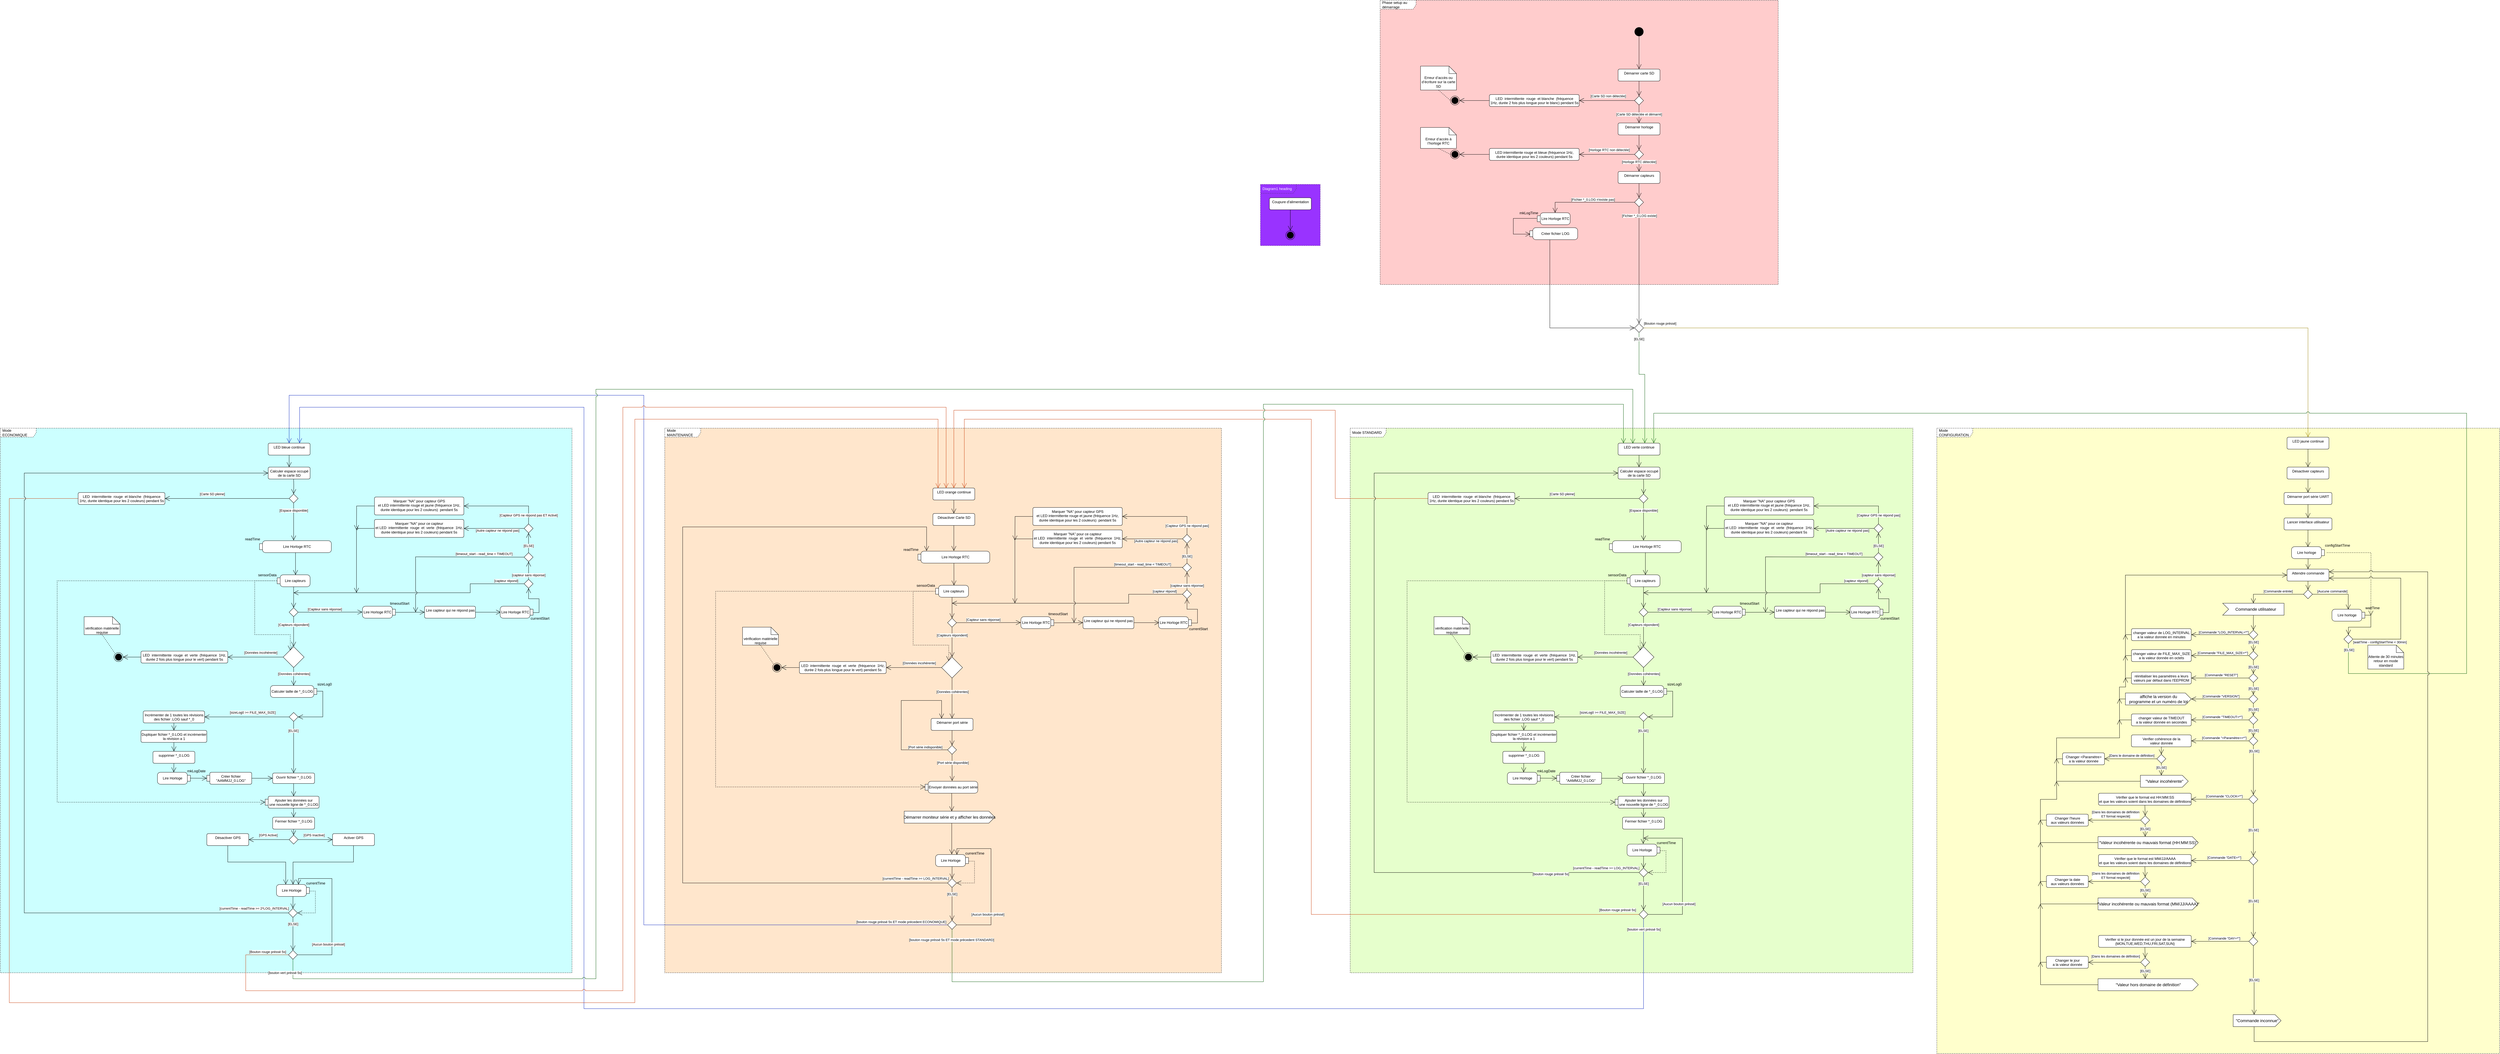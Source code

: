 <mxfile version="15.3.8" type="device"><diagram name="Page-1" id="0783ab3e-0a74-02c8-0abd-f7b4e66b4bec"><mxGraphModel dx="12991" dy="6527" grid="1" gridSize="10" guides="1" tooltips="1" connect="1" arrows="1" fold="1" page="1" pageScale="1" pageWidth="850" pageHeight="1100" background="none" math="0" shadow="0"><root><mxCell id="0"/><mxCell id="1" parent="0"/><mxCell id="VZ3mMLTW2OKD52tjPNv6-9" value="Diagram1 heading" style="shape=umlFrame;whiteSpace=wrap;html=1;width=120;height=30;boundedLbl=1;verticalAlign=middle;align=left;spacingLeft=5;dashed=1;fillColor=none;swimlaneFillColor=#9933FF;strokeColor=#432D57;fontColor=#ffffff;" vertex="1" parent="1"><mxGeometry x="-860" y="-895" width="200" height="205" as="geometry"/></mxCell><mxCell id="wxe1CCYiS5UUrgd-XAb0-145" value="Phase setup au démarrage" style="shape=umlFrame;whiteSpace=wrap;html=1;width=120;height=30;boundedLbl=1;verticalAlign=middle;align=left;spacingLeft=5;hachureGap=4;pointerEvents=0;dashed=1;swimlaneFillColor=#FFCCCC;fillColor=default;" parent="1" vertex="1"><mxGeometry x="-460" y="-1510" width="1330" height="950" as="geometry"/></mxCell><mxCell id="wxe1CCYiS5UUrgd-XAb0-144" value="Mode CONFIGURATION" style="shape=umlFrame;whiteSpace=wrap;html=1;width=120;height=30;boundedLbl=1;verticalAlign=middle;align=left;spacingLeft=5;hachureGap=4;pointerEvents=0;dashed=1;fillColor=default;swimlaneFillColor=#FFFFCC;" parent="1" vertex="1"><mxGeometry x="1400" y="-80" width="1880" height="2090" as="geometry"/></mxCell><mxCell id="AwRItrkGeAMDDKq2GIT3-363" value="Mode ECONOMIQUE" style="shape=umlFrame;whiteSpace=wrap;html=1;width=120;height=30;boundedLbl=1;verticalAlign=middle;align=left;spacingLeft=5;hachureGap=4;pointerEvents=0;dashed=1;swimlaneFillColor=#CCFFFF;" parent="1" vertex="1"><mxGeometry x="-5070" y="-80" width="1910" height="1820" as="geometry"/></mxCell><mxCell id="AwRItrkGeAMDDKq2GIT3-362" value="Mode MAINTENANCE" style="shape=umlFrame;whiteSpace=wrap;html=1;width=120;height=30;boundedLbl=1;verticalAlign=middle;align=left;spacingLeft=5;hachureGap=4;pointerEvents=0;dashed=1;swimlaneFillColor=#FFE6CC;" parent="1" vertex="1"><mxGeometry x="-2850" y="-80" width="1860" height="1820" as="geometry"/></mxCell><mxCell id="AwRItrkGeAMDDKq2GIT3-361" value="Mode STANDARD" style="shape=umlFrame;whiteSpace=wrap;html=1;width=120;height=30;boundedLbl=1;verticalAlign=middle;align=left;spacingLeft=5;hachureGap=4;pointerEvents=0;dashed=1;swimlaneFillColor=#E6FFCC;fillColor=default;" parent="1" vertex="1"><mxGeometry x="-560" y="-80" width="1880" height="1820" as="geometry"/></mxCell><mxCell id="AwRItrkGeAMDDKq2GIT3-190" value="" style="rounded=0;whiteSpace=wrap;html=1;hachureGap=4;pointerEvents=0;align=left;" parent="1" vertex="1"><mxGeometry x="130" y="1080" width="17.5" height="20" as="geometry"/></mxCell><mxCell id="AwRItrkGeAMDDKq2GIT3-188" value="" style="rounded=0;whiteSpace=wrap;html=1;hachureGap=4;pointerEvents=0;align=left;" parent="1" vertex="1"><mxGeometry x="325" y="1160" width="30" height="20" as="geometry"/></mxCell><mxCell id="AwRItrkGeAMDDKq2GIT3-5" style="edgeStyle=none;curved=1;rounded=0;orthogonalLoop=1;jettySize=auto;html=1;exitX=0.5;exitY=1;exitDx=0;exitDy=0;entryX=0.5;entryY=0;entryDx=0;entryDy=0;endArrow=open;startSize=14;endSize=14;sourcePerimeterSpacing=8;targetPerimeterSpacing=8;" parent="1" target="AwRItrkGeAMDDKq2GIT3-4" edge="1"><mxGeometry relative="1" as="geometry"><mxPoint x="420" y="450" as="sourcePoint"/></mxGeometry></mxCell><mxCell id="AwRItrkGeAMDDKq2GIT3-2" value="" style="ellipse;fillColor=#000000;strokeColor=none;hachureGap=4;pointerEvents=0;" parent="1" vertex="1"><mxGeometry x="390" y="-1420" width="30" height="30" as="geometry"/></mxCell><mxCell id="AwRItrkGeAMDDKq2GIT3-8" style="edgeStyle=none;curved=1;rounded=0;orthogonalLoop=1;jettySize=auto;html=1;exitX=1;exitY=0.5;exitDx=0;exitDy=0;entryX=-0.005;entryY=0.492;entryDx=0;entryDy=0;endArrow=open;startSize=14;endSize=14;sourcePerimeterSpacing=8;targetPerimeterSpacing=8;entryPerimeter=0;" parent="1" source="AwRItrkGeAMDDKq2GIT3-4" target="AwRItrkGeAMDDKq2GIT3-104" edge="1"><mxGeometry relative="1" as="geometry"><mxPoint x="610" y="535" as="sourcePoint"/><mxPoint x="610" y="535.0" as="targetPoint"/></mxGeometry></mxCell><mxCell id="AwRItrkGeAMDDKq2GIT3-9" value="[Capteur sans réponse]" style="edgeLabel;html=1;align=center;verticalAlign=middle;resizable=0;points=[];" parent="AwRItrkGeAMDDKq2GIT3-8" vertex="1" connectable="0"><mxGeometry x="-0.531" relative="1" as="geometry"><mxPoint x="38" y="-10" as="offset"/></mxGeometry></mxCell><mxCell id="AwRItrkGeAMDDKq2GIT3-32" style="edgeStyle=orthogonalEdgeStyle;rounded=0;jumpStyle=arc;jumpSize=10;orthogonalLoop=1;jettySize=auto;html=1;exitX=0.5;exitY=1;exitDx=0;exitDy=0;endArrow=open;startSize=14;endSize=14;sourcePerimeterSpacing=8;targetPerimeterSpacing=8;entryX=0.5;entryY=0;entryDx=0;entryDy=0;" parent="1" source="AwRItrkGeAMDDKq2GIT3-4" target="AwRItrkGeAMDDKq2GIT3-39" edge="1"><mxGeometry relative="1" as="geometry"><mxPoint x="420" y="650" as="targetPoint"/></mxGeometry></mxCell><mxCell id="AwRItrkGeAMDDKq2GIT3-33" value="[Capteurs répondent]" style="edgeLabel;html=1;align=center;verticalAlign=middle;resizable=0;points=[];" parent="AwRItrkGeAMDDKq2GIT3-32" vertex="1" connectable="0"><mxGeometry x="0.263" y="-1" relative="1" as="geometry"><mxPoint x="1" y="-36" as="offset"/></mxGeometry></mxCell><mxCell id="AwRItrkGeAMDDKq2GIT3-4" value="" style="rhombus;hachureGap=4;pointerEvents=0;" parent="1" vertex="1"><mxGeometry x="405" y="520" width="30" height="30" as="geometry"/></mxCell><mxCell id="AwRItrkGeAMDDKq2GIT3-31" style="edgeStyle=orthogonalEdgeStyle;rounded=0;jumpStyle=arc;jumpSize=10;orthogonalLoop=1;jettySize=auto;html=1;exitX=0.5;exitY=1;exitDx=0;exitDy=0;entryX=0.5;entryY=0;entryDx=0;entryDy=0;endArrow=open;startSize=14;endSize=14;sourcePerimeterSpacing=8;targetPerimeterSpacing=8;" parent="1" edge="1"><mxGeometry relative="1" as="geometry"><mxPoint x="420" y="90" as="sourcePoint"/><mxPoint x="420" y="140" as="targetPoint"/></mxGeometry></mxCell><mxCell id="AwRItrkGeAMDDKq2GIT3-14" style="edgeStyle=none;curved=1;rounded=0;orthogonalLoop=1;jettySize=auto;html=1;exitX=1;exitY=0.5;exitDx=0;exitDy=0;entryX=0;entryY=0.5;entryDx=0;entryDy=0;endArrow=open;startSize=14;endSize=14;sourcePerimeterSpacing=8;targetPerimeterSpacing=8;" parent="1" source="AwRItrkGeAMDDKq2GIT3-10" edge="1"><mxGeometry relative="1" as="geometry"><mxPoint x="1112.5" y="535.0" as="targetPoint"/></mxGeometry></mxCell><mxCell id="AwRItrkGeAMDDKq2GIT3-10" value="Lire capteur qui ne répond pas" style="html=1;align=center;verticalAlign=top;rounded=1;absoluteArcSize=1;arcSize=10;dashed=0;hachureGap=4;pointerEvents=0;" parent="1" vertex="1"><mxGeometry x="857.5" y="515" width="170" height="40" as="geometry"/></mxCell><mxCell id="AwRItrkGeAMDDKq2GIT3-16" style="edgeStyle=orthogonalEdgeStyle;rounded=0;orthogonalLoop=1;jettySize=auto;html=1;entryX=0.5;entryY=1;entryDx=0;entryDy=0;endArrow=open;startSize=14;endSize=14;sourcePerimeterSpacing=8;targetPerimeterSpacing=8;exitX=1;exitY=0.53;exitDx=0;exitDy=0;exitPerimeter=0;" parent="1" source="AwRItrkGeAMDDKq2GIT3-106" target="AwRItrkGeAMDDKq2GIT3-15" edge="1"><mxGeometry relative="1" as="geometry"><mxPoint x="1222" y="536" as="sourcePoint"/></mxGeometry></mxCell><mxCell id="AwRItrkGeAMDDKq2GIT3-17" style="edgeStyle=orthogonalEdgeStyle;rounded=0;orthogonalLoop=1;jettySize=auto;html=1;exitX=0;exitY=0.5;exitDx=0;exitDy=0;endArrow=open;startSize=14;endSize=14;sourcePerimeterSpacing=8;targetPerimeterSpacing=8;" parent="1" source="AwRItrkGeAMDDKq2GIT3-15" edge="1"><mxGeometry relative="1" as="geometry"><mxPoint x="420" y="470" as="targetPoint"/><Array as="points"><mxPoint x="1010" y="440"/><mxPoint x="1010" y="470"/></Array></mxGeometry></mxCell><mxCell id="AwRItrkGeAMDDKq2GIT3-21" value="[capteur répond]" style="edgeLabel;html=1;align=center;verticalAlign=middle;resizable=0;points=[];" parent="AwRItrkGeAMDDKq2GIT3-17" vertex="1" connectable="0"><mxGeometry x="-0.36" y="-1" relative="1" as="geometry"><mxPoint x="166" y="-39" as="offset"/></mxGeometry></mxCell><mxCell id="AwRItrkGeAMDDKq2GIT3-20" style="edgeStyle=none;curved=1;rounded=0;orthogonalLoop=1;jettySize=auto;html=1;exitX=0.5;exitY=0;exitDx=0;exitDy=0;entryX=0.5;entryY=1;entryDx=0;entryDy=0;endArrow=open;startSize=14;endSize=14;sourcePerimeterSpacing=8;targetPerimeterSpacing=8;" parent="1" source="AwRItrkGeAMDDKq2GIT3-15" target="AwRItrkGeAMDDKq2GIT3-18" edge="1"><mxGeometry relative="1" as="geometry"/></mxCell><mxCell id="AwRItrkGeAMDDKq2GIT3-22" value="[capteur sans réponse]" style="edgeLabel;html=1;align=center;verticalAlign=middle;resizable=0;points=[];" parent="AwRItrkGeAMDDKq2GIT3-20" vertex="1" connectable="0"><mxGeometry x="-0.6" relative="1" as="geometry"><mxPoint y="-2" as="offset"/></mxGeometry></mxCell><mxCell id="AwRItrkGeAMDDKq2GIT3-15" value="" style="rhombus;hachureGap=4;pointerEvents=0;" parent="1" vertex="1"><mxGeometry x="1190.01" y="425" width="30" height="30" as="geometry"/></mxCell><mxCell id="AwRItrkGeAMDDKq2GIT3-23" style="edgeStyle=orthogonalEdgeStyle;rounded=0;orthogonalLoop=1;jettySize=auto;html=1;exitX=0;exitY=0.5;exitDx=0;exitDy=0;endArrow=open;startSize=14;endSize=14;sourcePerimeterSpacing=8;targetPerimeterSpacing=8;jumpStyle=arc;jumpSize=10;" parent="1" source="AwRItrkGeAMDDKq2GIT3-18" edge="1"><mxGeometry relative="1" as="geometry"><mxPoint x="827.5" y="535" as="targetPoint"/><Array as="points"><mxPoint x="828" y="350"/></Array></mxGeometry></mxCell><mxCell id="AwRItrkGeAMDDKq2GIT3-24" value="[timeout_start - read_time &amp;lt; TIMEOUT]" style="edgeLabel;html=1;align=center;verticalAlign=middle;resizable=0;points=[];" parent="AwRItrkGeAMDDKq2GIT3-23" vertex="1" connectable="0"><mxGeometry x="-0.596" y="-1" relative="1" as="geometry"><mxPoint x="-24" y="-9" as="offset"/></mxGeometry></mxCell><mxCell id="AwRItrkGeAMDDKq2GIT3-27" style="rounded=0;orthogonalLoop=1;jettySize=auto;html=1;exitX=0.5;exitY=0;exitDx=0;exitDy=0;endArrow=open;startSize=14;endSize=14;sourcePerimeterSpacing=8;targetPerimeterSpacing=8;" parent="1" source="AwRItrkGeAMDDKq2GIT3-18" edge="1"><mxGeometry relative="1" as="geometry"><mxPoint x="1205" y="270" as="targetPoint"/></mxGeometry></mxCell><mxCell id="AwRItrkGeAMDDKq2GIT3-28" value="[ELSE]" style="edgeLabel;html=1;align=center;verticalAlign=middle;resizable=0;points=[];" parent="AwRItrkGeAMDDKq2GIT3-27" vertex="1" connectable="0"><mxGeometry x="-0.474" y="1" relative="1" as="geometry"><mxPoint x="1" y="-6" as="offset"/></mxGeometry></mxCell><mxCell id="AwRItrkGeAMDDKq2GIT3-18" value="" style="rhombus;hachureGap=4;pointerEvents=0;" parent="1" vertex="1"><mxGeometry x="1190.0" y="336" width="30" height="30" as="geometry"/></mxCell><mxCell id="AwRItrkGeAMDDKq2GIT3-35" style="rounded=0;jumpStyle=arc;jumpSize=10;orthogonalLoop=1;jettySize=auto;html=1;exitX=0;exitY=0.5;exitDx=0;exitDy=0;endArrow=open;startSize=14;endSize=14;sourcePerimeterSpacing=8;targetPerimeterSpacing=8;edgeStyle=orthogonalEdgeStyle;" parent="1" source="AwRItrkGeAMDDKq2GIT3-26" edge="1"><mxGeometry relative="1" as="geometry"><mxPoint x="630" y="470" as="targetPoint"/><Array as="points"><mxPoint x="630" y="255"/></Array></mxGeometry></mxCell><mxCell id="AwRItrkGeAMDDKq2GIT3-26" value="Marquer &quot;NA&quot; pour ce capteur&lt;br&gt;et LED&amp;nbsp; intermittente&amp;nbsp; rouge&amp;nbsp; et&amp;nbsp; verte&amp;nbsp; (fréquence&amp;nbsp; 1Hz, &lt;br&gt;durée identique pour les 2 couleurs) pendant 5s" style="html=1;align=center;verticalAlign=top;rounded=1;absoluteArcSize=1;arcSize=10;dashed=0;hachureGap=4;pointerEvents=0;" parent="1" vertex="1"><mxGeometry x="690.0" y="225" width="298.75" height="60" as="geometry"/></mxCell><mxCell id="AwRItrkGeAMDDKq2GIT3-38" style="edgeStyle=orthogonalEdgeStyle;rounded=0;jumpStyle=arc;jumpSize=10;orthogonalLoop=1;jettySize=auto;html=1;exitX=1.011;exitY=0.512;exitDx=0;exitDy=0;entryX=0;entryY=0.5;entryDx=0;entryDy=0;endArrow=open;startSize=14;endSize=14;sourcePerimeterSpacing=8;targetPerimeterSpacing=8;exitPerimeter=0;" parent="1" source="AwRItrkGeAMDDKq2GIT3-104" target="AwRItrkGeAMDDKq2GIT3-10" edge="1"><mxGeometry relative="1" as="geometry"><mxPoint x="800" y="535.0" as="sourcePoint"/></mxGeometry></mxCell><mxCell id="AwRItrkGeAMDDKq2GIT3-41" style="edgeStyle=orthogonalEdgeStyle;rounded=0;jumpStyle=arc;jumpSize=10;orthogonalLoop=1;jettySize=auto;html=1;exitX=0;exitY=0.5;exitDx=0;exitDy=0;entryX=1;entryY=0.5;entryDx=0;entryDy=0;endArrow=open;startSize=14;endSize=14;sourcePerimeterSpacing=8;targetPerimeterSpacing=8;" parent="1" source="AwRItrkGeAMDDKq2GIT3-39" target="AwRItrkGeAMDDKq2GIT3-40" edge="1"><mxGeometry relative="1" as="geometry"/></mxCell><mxCell id="AwRItrkGeAMDDKq2GIT3-42" value="[Données incohérente]" style="edgeLabel;html=1;align=center;verticalAlign=middle;resizable=0;points=[];" parent="AwRItrkGeAMDDKq2GIT3-41" vertex="1" connectable="0"><mxGeometry x="-0.262" relative="1" as="geometry"><mxPoint x="-7" y="-15" as="offset"/></mxGeometry></mxCell><mxCell id="AwRItrkGeAMDDKq2GIT3-52" style="edgeStyle=orthogonalEdgeStyle;rounded=0;jumpStyle=arc;jumpSize=10;orthogonalLoop=1;jettySize=auto;html=1;exitX=0.5;exitY=1;exitDx=0;exitDy=0;entryX=0.5;entryY=0;entryDx=0;entryDy=0;endArrow=open;endFill=0;startSize=14;endSize=14;sourcePerimeterSpacing=8;targetPerimeterSpacing=8;" parent="1" source="AwRItrkGeAMDDKq2GIT3-39" edge="1"><mxGeometry relative="1" as="geometry"><mxPoint x="420" y="780" as="targetPoint"/></mxGeometry></mxCell><mxCell id="AwRItrkGeAMDDKq2GIT3-53" value="[Données cohérentes]" style="edgeLabel;html=1;align=center;verticalAlign=middle;resizable=0;points=[];" parent="AwRItrkGeAMDDKq2GIT3-52" vertex="1" connectable="0"><mxGeometry x="-0.324" relative="1" as="geometry"><mxPoint x="1" as="offset"/></mxGeometry></mxCell><mxCell id="AwRItrkGeAMDDKq2GIT3-39" value="" style="rhombus;hachureGap=4;pointerEvents=0;" parent="1" vertex="1"><mxGeometry x="385" y="650" width="70" height="70" as="geometry"/></mxCell><mxCell id="AwRItrkGeAMDDKq2GIT3-44" style="edgeStyle=orthogonalEdgeStyle;rounded=0;jumpStyle=arc;jumpSize=10;orthogonalLoop=1;jettySize=auto;html=1;exitX=0;exitY=0.5;exitDx=0;exitDy=0;entryX=1;entryY=0.5;entryDx=0;entryDy=0;endArrow=open;startSize=14;endSize=14;sourcePerimeterSpacing=8;targetPerimeterSpacing=8;" parent="1" source="AwRItrkGeAMDDKq2GIT3-40" target="AwRItrkGeAMDDKq2GIT3-43" edge="1"><mxGeometry relative="1" as="geometry"/></mxCell><mxCell id="AwRItrkGeAMDDKq2GIT3-40" value="LED&amp;nbsp; intermittente&amp;nbsp; rouge&amp;nbsp; et&amp;nbsp; verte&amp;nbsp; (fréquence&amp;nbsp; 1Hz, &lt;br&gt;durée 2 fois plus longue pour le vert) pendant 5s" style="html=1;align=center;verticalAlign=top;rounded=1;absoluteArcSize=1;arcSize=10;dashed=0;hachureGap=4;pointerEvents=0;" parent="1" vertex="1"><mxGeometry x="-90" y="665" width="290" height="40" as="geometry"/></mxCell><mxCell id="AwRItrkGeAMDDKq2GIT3-43" value="" style="ellipse;html=1;shape=endState;fillColor=#000000;strokeColor=#000000;hachureGap=4;pointerEvents=0;" parent="1" vertex="1"><mxGeometry x="-180" y="670" width="30" height="30" as="geometry"/></mxCell><mxCell id="AwRItrkGeAMDDKq2GIT3-46" style="rounded=0;jumpStyle=arc;jumpSize=10;orthogonalLoop=1;jettySize=auto;html=1;exitX=0.5;exitY=1;exitDx=0;exitDy=0;exitPerimeter=0;entryX=0;entryY=0;entryDx=0;entryDy=0;endArrow=none;startSize=14;endSize=14;sourcePerimeterSpacing=8;targetPerimeterSpacing=8;endFill=0;dashed=1;" parent="1" source="AwRItrkGeAMDDKq2GIT3-45" target="AwRItrkGeAMDDKq2GIT3-43" edge="1"><mxGeometry relative="1" as="geometry"/></mxCell><mxCell id="AwRItrkGeAMDDKq2GIT3-45" value="vérification matérielle requise" style="shape=note2;boundedLbl=1;whiteSpace=wrap;html=1;size=25;verticalAlign=top;align=center;hachureGap=4;pointerEvents=0;" parent="1" vertex="1"><mxGeometry x="-280" y="550" width="120" height="60" as="geometry"/></mxCell><mxCell id="AwRItrkGeAMDDKq2GIT3-150" style="edgeStyle=orthogonalEdgeStyle;rounded=0;jumpStyle=arc;jumpSize=10;orthogonalLoop=1;jettySize=auto;html=1;endArrow=open;endFill=0;startSize=14;endSize=14;sourcePerimeterSpacing=8;targetPerimeterSpacing=8;dashed=1;entryX=0;entryY=0.5;entryDx=0;entryDy=0;" parent="1" source="AwRItrkGeAMDDKq2GIT3-47" target="AwRItrkGeAMDDKq2GIT3-188" edge="1"><mxGeometry relative="1" as="geometry"><mxPoint x="250" y="1150" as="targetPoint"/><Array as="points"><mxPoint x="-370" y="430"/><mxPoint x="-370" y="1170"/></Array></mxGeometry></mxCell><mxCell id="AwRItrkGeAMDDKq2GIT3-47" value="Lire capteurs" style="shape=mxgraph.uml25.action;html=1;align=center;verticalAlign=middle;absoluteArcSize=1;arcSize=10;dashed=0;spacingLeft=10;flipH=1;hachureGap=4;pointerEvents=0;" parent="1" vertex="1"><mxGeometry x="365" y="410" width="110" height="40" as="geometry"/></mxCell><mxCell id="AwRItrkGeAMDDKq2GIT3-48" value="sensorData" style="text;verticalAlign=middle;align=right;hachureGap=4;pointerEvents=0;" parent="1" vertex="1"><mxGeometry x="305" y="390" width="60" height="40" as="geometry"/></mxCell><mxCell id="AwRItrkGeAMDDKq2GIT3-49" style="rounded=0;jumpStyle=arc;jumpSize=10;orthogonalLoop=1;jettySize=auto;html=1;exitX=0.5;exitY=1;exitDx=0;exitDy=0;endArrow=open;startSize=14;endSize=14;sourcePerimeterSpacing=8;targetPerimeterSpacing=8;edgeStyle=orthogonalEdgeStyle;entryX=0.341;entryY=0.186;entryDx=0;entryDy=0;entryPerimeter=0;dashed=1;" parent="1" target="AwRItrkGeAMDDKq2GIT3-39" edge="1"><mxGeometry relative="1" as="geometry"><mxPoint x="364" y="430" as="sourcePoint"/><mxPoint x="280" y="450" as="targetPoint"/><Array as="points"><mxPoint x="290" y="430"/><mxPoint x="290" y="610"/><mxPoint x="409" y="610"/></Array></mxGeometry></mxCell><mxCell id="AwRItrkGeAMDDKq2GIT3-59" style="edgeStyle=orthogonalEdgeStyle;rounded=0;jumpStyle=arc;jumpSize=10;orthogonalLoop=1;jettySize=auto;html=1;exitX=0.5;exitY=1;exitDx=0;exitDy=0;entryX=0.5;entryY=0;entryDx=0;entryDy=0;endArrow=open;endFill=0;startSize=14;endSize=14;sourcePerimeterSpacing=8;targetPerimeterSpacing=8;" parent="1" source="AwRItrkGeAMDDKq2GIT3-55" target="AwRItrkGeAMDDKq2GIT3-58" edge="1"><mxGeometry relative="1" as="geometry"/></mxCell><mxCell id="AwRItrkGeAMDDKq2GIT3-55" value="Démarrer carte SD" style="html=1;align=center;verticalAlign=top;rounded=1;absoluteArcSize=1;arcSize=10;dashed=0;hachureGap=4;pointerEvents=0;" parent="1" vertex="1"><mxGeometry x="335" y="-1280" width="140" height="40" as="geometry"/></mxCell><mxCell id="AwRItrkGeAMDDKq2GIT3-61" style="edgeStyle=orthogonalEdgeStyle;rounded=0;jumpStyle=arc;jumpSize=10;orthogonalLoop=1;jettySize=auto;html=1;exitX=0;exitY=0.5;exitDx=0;exitDy=0;entryX=1;entryY=0.5;entryDx=0;entryDy=0;endArrow=open;endFill=0;startSize=14;endSize=14;sourcePerimeterSpacing=8;targetPerimeterSpacing=8;" parent="1" source="AwRItrkGeAMDDKq2GIT3-58" target="AwRItrkGeAMDDKq2GIT3-60" edge="1"><mxGeometry relative="1" as="geometry"/></mxCell><mxCell id="AwRItrkGeAMDDKq2GIT3-62" value="[Carte SD non détectée]" style="edgeLabel;html=1;align=center;verticalAlign=middle;resizable=0;points=[];" parent="AwRItrkGeAMDDKq2GIT3-61" vertex="1" connectable="0"><mxGeometry x="0.299" y="-1" relative="1" as="geometry"><mxPoint x="32" y="-14" as="offset"/></mxGeometry></mxCell><mxCell id="AwRItrkGeAMDDKq2GIT3-63" style="edgeStyle=orthogonalEdgeStyle;rounded=0;jumpStyle=arc;jumpSize=10;orthogonalLoop=1;jettySize=auto;html=1;exitX=0.5;exitY=1;exitDx=0;exitDy=0;endArrow=open;endFill=0;startSize=14;endSize=14;sourcePerimeterSpacing=8;targetPerimeterSpacing=8;entryX=0.5;entryY=0;entryDx=0;entryDy=0;" parent="1" source="AwRItrkGeAMDDKq2GIT3-58" target="AwRItrkGeAMDDKq2GIT3-72" edge="1"><mxGeometry relative="1" as="geometry"><mxPoint x="405" y="-1080" as="targetPoint"/><Array as="points"/></mxGeometry></mxCell><mxCell id="AwRItrkGeAMDDKq2GIT3-64" value="[Carte SD détectée et démarré]" style="edgeLabel;html=1;align=center;verticalAlign=middle;resizable=0;points=[];" parent="AwRItrkGeAMDDKq2GIT3-63" vertex="1" connectable="0"><mxGeometry x="-0.722" y="2" relative="1" as="geometry"><mxPoint x="-2" y="22" as="offset"/></mxGeometry></mxCell><mxCell id="AwRItrkGeAMDDKq2GIT3-58" value="" style="rhombus;hachureGap=4;pointerEvents=0;" parent="1" vertex="1"><mxGeometry x="390" y="-1190" width="30" height="30" as="geometry"/></mxCell><mxCell id="AwRItrkGeAMDDKq2GIT3-83" style="edgeStyle=none;rounded=0;jumpStyle=arc;jumpSize=10;orthogonalLoop=1;jettySize=auto;html=1;exitX=0;exitY=0.5;exitDx=0;exitDy=0;entryX=1;entryY=0.5;entryDx=0;entryDy=0;endArrow=open;endFill=0;startSize=14;endSize=14;sourcePerimeterSpacing=8;targetPerimeterSpacing=8;" parent="1" source="AwRItrkGeAMDDKq2GIT3-60" target="AwRItrkGeAMDDKq2GIT3-82" edge="1"><mxGeometry relative="1" as="geometry"/></mxCell><mxCell id="AwRItrkGeAMDDKq2GIT3-60" value="LED&amp;nbsp; intermittente&amp;nbsp; rouge&amp;nbsp; et blanche&amp;nbsp; (fréquence &lt;br&gt;1Hz, durée 2 fois plus longue pour le blanc) pendant 5s" style="html=1;align=center;verticalAlign=top;rounded=1;absoluteArcSize=1;arcSize=10;dashed=0;hachureGap=4;pointerEvents=0;" parent="1" vertex="1"><mxGeometry x="-95" y="-1195" width="300" height="40" as="geometry"/></mxCell><mxCell id="AwRItrkGeAMDDKq2GIT3-67" style="edgeStyle=orthogonalEdgeStyle;rounded=0;jumpStyle=arc;jumpSize=10;orthogonalLoop=1;jettySize=auto;html=1;exitX=0.5;exitY=1;exitDx=0;exitDy=0;endArrow=open;endFill=0;startSize=14;endSize=14;sourcePerimeterSpacing=8;targetPerimeterSpacing=8;entryX=0.5;entryY=0;entryDx=0;entryDy=0;" parent="1" source="AwRItrkGeAMDDKq2GIT3-65" target="AwRItrkGeAMDDKq2GIT3-356" edge="1"><mxGeometry relative="1" as="geometry"><mxPoint x="384.17" y="-820" as="sourcePoint"/><mxPoint x="405" y="-480" as="targetPoint"/><Array as="points"><mxPoint x="405" y="-820"/></Array></mxGeometry></mxCell><mxCell id="AwRItrkGeAMDDKq2GIT3-68" value="[Fichier *_0.LOG existe]" style="edgeLabel;html=1;align=center;verticalAlign=middle;resizable=0;points=[];" parent="AwRItrkGeAMDDKq2GIT3-67" vertex="1" connectable="0"><mxGeometry x="-0.269" y="-1" relative="1" as="geometry"><mxPoint x="2" y="-113" as="offset"/></mxGeometry></mxCell><mxCell id="AwRItrkGeAMDDKq2GIT3-70" style="edgeStyle=orthogonalEdgeStyle;rounded=0;jumpStyle=arc;jumpSize=10;orthogonalLoop=1;jettySize=auto;html=1;exitX=0;exitY=0.5;exitDx=0;exitDy=0;entryX=0.458;entryY=0;entryDx=0;entryDy=0;endArrow=open;endFill=0;startSize=14;endSize=14;sourcePerimeterSpacing=8;targetPerimeterSpacing=8;entryPerimeter=0;" parent="1" source="AwRItrkGeAMDDKq2GIT3-65" target="AwRItrkGeAMDDKq2GIT3-95" edge="1"><mxGeometry relative="1" as="geometry"><mxPoint x="105.0" y="-770" as="targetPoint"/></mxGeometry></mxCell><mxCell id="AwRItrkGeAMDDKq2GIT3-71" value="[Fichier *_0.LOG n'existe pas]" style="edgeLabel;html=1;align=center;verticalAlign=middle;resizable=0;points=[];" parent="AwRItrkGeAMDDKq2GIT3-70" vertex="1" connectable="0"><mxGeometry x="-0.191" relative="1" as="geometry"><mxPoint x="-18" y="-9" as="offset"/></mxGeometry></mxCell><mxCell id="AwRItrkGeAMDDKq2GIT3-65" value="" style="rhombus;hachureGap=4;pointerEvents=0;" parent="1" vertex="1"><mxGeometry x="390" y="-850" width="30" height="30" as="geometry"/></mxCell><mxCell id="AwRItrkGeAMDDKq2GIT3-76" style="edgeStyle=orthogonalEdgeStyle;rounded=0;jumpStyle=arc;jumpSize=10;orthogonalLoop=1;jettySize=auto;html=1;exitX=0.5;exitY=1;exitDx=0;exitDy=0;entryX=0.5;entryY=0;entryDx=0;entryDy=0;endArrow=open;endFill=0;startSize=14;endSize=14;sourcePerimeterSpacing=8;targetPerimeterSpacing=8;" parent="1" source="AwRItrkGeAMDDKq2GIT3-72" target="AwRItrkGeAMDDKq2GIT3-73" edge="1"><mxGeometry relative="1" as="geometry"/></mxCell><mxCell id="AwRItrkGeAMDDKq2GIT3-72" value="Démarrer horloge" style="html=1;align=center;verticalAlign=top;rounded=1;absoluteArcSize=1;arcSize=10;dashed=0;hachureGap=4;pointerEvents=0;" parent="1" vertex="1"><mxGeometry x="335" y="-1100" width="140" height="40" as="geometry"/></mxCell><mxCell id="AwRItrkGeAMDDKq2GIT3-80" style="rounded=0;jumpStyle=arc;jumpSize=10;orthogonalLoop=1;jettySize=auto;html=1;exitX=0.5;exitY=1;exitDx=0;exitDy=0;entryX=0.5;entryY=0;entryDx=0;entryDy=0;endArrow=open;endFill=0;startSize=14;endSize=14;sourcePerimeterSpacing=8;targetPerimeterSpacing=8;" parent="1" source="AwRItrkGeAMDDKq2GIT3-73" target="AwRItrkGeAMDDKq2GIT3-176" edge="1"><mxGeometry relative="1" as="geometry"><mxPoint x="405" y="-939.0" as="targetPoint"/></mxGeometry></mxCell><mxCell id="AwRItrkGeAMDDKq2GIT3-81" value="[Horloge RTC détectée]" style="edgeLabel;html=1;align=center;verticalAlign=middle;resizable=0;points=[];" parent="AwRItrkGeAMDDKq2GIT3-80" vertex="1" connectable="0"><mxGeometry x="-0.561" relative="1" as="geometry"><mxPoint y="1" as="offset"/></mxGeometry></mxCell><mxCell id="AwRItrkGeAMDDKq2GIT3-86" style="edgeStyle=none;rounded=0;jumpStyle=arc;jumpSize=10;orthogonalLoop=1;jettySize=auto;html=1;exitX=0;exitY=0.5;exitDx=0;exitDy=0;entryX=1;entryY=0.5;entryDx=0;entryDy=0;endArrow=open;endFill=0;startSize=14;endSize=14;sourcePerimeterSpacing=8;targetPerimeterSpacing=8;" parent="1" source="AwRItrkGeAMDDKq2GIT3-73" target="AwRItrkGeAMDDKq2GIT3-85" edge="1"><mxGeometry relative="1" as="geometry"/></mxCell><mxCell id="AwRItrkGeAMDDKq2GIT3-87" value="[Horloge RTC non détectée]" style="edgeLabel;html=1;align=center;verticalAlign=middle;resizable=0;points=[];" parent="AwRItrkGeAMDDKq2GIT3-86" vertex="1" connectable="0"><mxGeometry x="0.302" relative="1" as="geometry"><mxPoint x="35" y="-15" as="offset"/></mxGeometry></mxCell><mxCell id="AwRItrkGeAMDDKq2GIT3-73" value="" style="rhombus;hachureGap=4;pointerEvents=0;" parent="1" vertex="1"><mxGeometry x="390" y="-1010" width="30" height="30" as="geometry"/></mxCell><mxCell id="AwRItrkGeAMDDKq2GIT3-82" value="" style="ellipse;html=1;shape=endState;fillColor=#000000;strokeColor=#000000;hachureGap=4;pointerEvents=0;" parent="1" vertex="1"><mxGeometry x="-225" y="-1190" width="30" height="30" as="geometry"/></mxCell><mxCell id="VZ3mMLTW2OKD52tjPNv6-2" style="rounded=0;orthogonalLoop=1;jettySize=auto;html=1;exitX=0.5;exitY=1;exitDx=0;exitDy=0;exitPerimeter=0;entryX=0;entryY=0.5;entryDx=0;entryDy=0;endArrow=none;endFill=0;endSize=14;targetPerimeterSpacing=8;dashed=1;" edge="1" parent="1" source="AwRItrkGeAMDDKq2GIT3-84" target="AwRItrkGeAMDDKq2GIT3-82"><mxGeometry relative="1" as="geometry"/></mxCell><mxCell id="AwRItrkGeAMDDKq2GIT3-84" value="Erreur d’accès ou d’écriture sur la carte SD" style="shape=note2;boundedLbl=1;whiteSpace=wrap;html=1;size=25;verticalAlign=top;align=center;hachureGap=4;pointerEvents=0;" parent="1" vertex="1"><mxGeometry x="-325" y="-1290" width="120" height="80" as="geometry"/></mxCell><mxCell id="AwRItrkGeAMDDKq2GIT3-89" style="edgeStyle=none;rounded=0;jumpStyle=arc;jumpSize=10;orthogonalLoop=1;jettySize=auto;html=1;exitX=0;exitY=0.5;exitDx=0;exitDy=0;entryX=1;entryY=0.5;entryDx=0;entryDy=0;endArrow=open;endFill=0;startSize=14;endSize=14;sourcePerimeterSpacing=8;targetPerimeterSpacing=8;" parent="1" source="AwRItrkGeAMDDKq2GIT3-85" target="AwRItrkGeAMDDKq2GIT3-88" edge="1"><mxGeometry relative="1" as="geometry"/></mxCell><mxCell id="AwRItrkGeAMDDKq2GIT3-85" value="LED intermittente rouge et bleue (fréquence 1Hz, &lt;br&gt;durée identique pour les 2 couleurs) pendant 5s" style="html=1;align=center;verticalAlign=top;rounded=1;absoluteArcSize=1;arcSize=10;dashed=0;hachureGap=4;pointerEvents=0;" parent="1" vertex="1"><mxGeometry x="-95" y="-1015" width="300" height="40" as="geometry"/></mxCell><mxCell id="AwRItrkGeAMDDKq2GIT3-88" value="" style="ellipse;html=1;shape=endState;fillColor=#000000;strokeColor=#000000;hachureGap=4;pointerEvents=0;" parent="1" vertex="1"><mxGeometry x="-225" y="-1010" width="30" height="30" as="geometry"/></mxCell><mxCell id="VZ3mMLTW2OKD52tjPNv6-3" style="edgeStyle=none;rounded=0;orthogonalLoop=1;jettySize=auto;html=1;exitX=0.5;exitY=1;exitDx=0;exitDy=0;exitPerimeter=0;entryX=0;entryY=0.5;entryDx=0;entryDy=0;dashed=1;endArrow=none;endFill=0;endSize=14;targetPerimeterSpacing=8;" edge="1" parent="1" source="AwRItrkGeAMDDKq2GIT3-90" target="AwRItrkGeAMDDKq2GIT3-88"><mxGeometry relative="1" as="geometry"/></mxCell><mxCell id="AwRItrkGeAMDDKq2GIT3-90" value="Erreur d’accès à l’horloge RTC" style="shape=note2;boundedLbl=1;whiteSpace=wrap;html=1;size=25;verticalAlign=top;align=center;hachureGap=4;pointerEvents=0;" parent="1" vertex="1"><mxGeometry x="-325" y="-1085" width="120" height="70" as="geometry"/></mxCell><mxCell id="AwRItrkGeAMDDKq2GIT3-100" style="edgeStyle=orthogonalEdgeStyle;rounded=0;jumpStyle=arc;jumpSize=10;orthogonalLoop=1;jettySize=auto;html=1;endArrow=open;endFill=0;startSize=14;endSize=14;sourcePerimeterSpacing=8;targetPerimeterSpacing=8;entryX=0.989;entryY=0.538;entryDx=0;entryDy=0;entryPerimeter=0;exitX=1.013;exitY=0.473;exitDx=0;exitDy=0;exitPerimeter=0;" parent="1" source="AwRItrkGeAMDDKq2GIT3-95" target="AwRItrkGeAMDDKq2GIT3-98" edge="1"><mxGeometry relative="1" as="geometry"><mxPoint x="65.0" y="-800" as="targetPoint"/><Array as="points"><mxPoint x="-15" y="-781"/><mxPoint x="-15" y="-728"/></Array></mxGeometry></mxCell><mxCell id="AwRItrkGeAMDDKq2GIT3-95" value="Lire Horloge RTC" style="shape=mxgraph.uml25.action;html=1;align=center;verticalAlign=middle;absoluteArcSize=1;arcSize=10;dashed=0;spacingLeft=10;flipH=1;hachureGap=4;pointerEvents=0;" parent="1" vertex="1"><mxGeometry x="65" y="-800" width="110" height="40" as="geometry"/></mxCell><mxCell id="AwRItrkGeAMDDKq2GIT3-96" value="mkLogTime" style="text;verticalAlign=middle;align=right;hachureGap=4;pointerEvents=0;" parent="1" vertex="1"><mxGeometry x="10" y="-820" width="60" height="40" as="geometry"/></mxCell><mxCell id="AwRItrkGeAMDDKq2GIT3-101" style="edgeStyle=orthogonalEdgeStyle;rounded=0;jumpStyle=arc;jumpSize=10;orthogonalLoop=1;jettySize=auto;html=1;endArrow=open;endFill=0;startSize=14;endSize=14;sourcePerimeterSpacing=8;targetPerimeterSpacing=8;exitX=0.456;exitY=0.996;exitDx=0;exitDy=0;exitPerimeter=0;entryX=0;entryY=0.5;entryDx=0;entryDy=0;" parent="1" source="AwRItrkGeAMDDKq2GIT3-98" target="AwRItrkGeAMDDKq2GIT3-356" edge="1"><mxGeometry relative="1" as="geometry"><mxPoint x="405" y="-550" as="targetPoint"/><Array as="points"><mxPoint x="107" y="-415"/></Array></mxGeometry></mxCell><mxCell id="AwRItrkGeAMDDKq2GIT3-98" value="Créer fichier LOG" style="shape=mxgraph.uml25.action;html=1;align=center;verticalAlign=middle;absoluteArcSize=1;arcSize=10;dashed=0;spacingLeft=10;flipH=1;hachureGap=4;pointerEvents=0;" parent="1" vertex="1"><mxGeometry x="40" y="-750" width="160" height="40" as="geometry"/></mxCell><mxCell id="AwRItrkGeAMDDKq2GIT3-115" style="edgeStyle=orthogonalEdgeStyle;rounded=0;jumpStyle=arc;jumpSize=10;orthogonalLoop=1;jettySize=auto;html=1;entryX=0.442;entryY=0.008;entryDx=0;entryDy=0;entryPerimeter=0;endArrow=open;endFill=0;startSize=14;endSize=14;sourcePerimeterSpacing=8;targetPerimeterSpacing=8;exitX=0.499;exitY=1.003;exitDx=0;exitDy=0;exitPerimeter=0;" parent="1" source="AwRItrkGeAMDDKq2GIT3-102" target="AwRItrkGeAMDDKq2GIT3-47" edge="1"><mxGeometry relative="1" as="geometry"/></mxCell><mxCell id="AwRItrkGeAMDDKq2GIT3-102" value="Lire Horloge RTC" style="shape=mxgraph.uml25.action;html=1;align=center;verticalAlign=middle;absoluteArcSize=1;arcSize=10;dashed=0;spacingLeft=10;flipH=1;hachureGap=4;pointerEvents=0;" parent="1" vertex="1"><mxGeometry x="306" y="296" width="240" height="40" as="geometry"/></mxCell><mxCell id="AwRItrkGeAMDDKq2GIT3-103" value="readTime" style="text;verticalAlign=middle;align=right;hachureGap=4;pointerEvents=0;" parent="1" vertex="1"><mxGeometry x="250" y="270" width="60" height="40" as="geometry"/></mxCell><mxCell id="AwRItrkGeAMDDKq2GIT3-104" value="Lire Horloge RTC" style="shape=mxgraph.uml25.action;html=1;align=center;verticalAlign=middle;absoluteArcSize=1;arcSize=10;dashed=0;spacingRight=10;hachureGap=4;pointerEvents=0;" parent="1" vertex="1"><mxGeometry x="650" y="515" width="110" height="40" as="geometry"/></mxCell><mxCell id="AwRItrkGeAMDDKq2GIT3-105" value="timeoutStart" style="text;verticalAlign=middle;align=left;hachureGap=4;pointerEvents=0;" parent="1" vertex="1"><mxGeometry x="740" y="490" width="60" height="30" as="geometry"/></mxCell><mxCell id="AwRItrkGeAMDDKq2GIT3-106" value="Lire Horloge RTC" style="shape=mxgraph.uml25.action;html=1;align=center;verticalAlign=middle;absoluteArcSize=1;arcSize=10;dashed=0;spacingRight=10;hachureGap=4;pointerEvents=0;" parent="1" vertex="1"><mxGeometry x="1110" y="515" width="110" height="40" as="geometry"/></mxCell><mxCell id="AwRItrkGeAMDDKq2GIT3-107" value="currentStart" style="text;verticalAlign=middle;align=left;hachureGap=4;pointerEvents=0;" parent="1" vertex="1"><mxGeometry x="1210" y="540" width="60" height="30" as="geometry"/></mxCell><mxCell id="AwRItrkGeAMDDKq2GIT3-114" style="edgeStyle=orthogonalEdgeStyle;rounded=0;jumpStyle=arc;jumpSize=10;orthogonalLoop=1;jettySize=auto;html=1;exitX=0.5;exitY=1;exitDx=0;exitDy=0;entryX=0.5;entryY=0;entryDx=0;entryDy=0;endArrow=open;endFill=0;startSize=14;endSize=14;sourcePerimeterSpacing=8;targetPerimeterSpacing=8;" parent="1" source="AwRItrkGeAMDDKq2GIT3-2" target="AwRItrkGeAMDDKq2GIT3-55" edge="1"><mxGeometry relative="1" as="geometry"><mxPoint x="405" y="-1320" as="sourcePoint"/></mxGeometry></mxCell><mxCell id="AwRItrkGeAMDDKq2GIT3-116" value="&lt;div&gt;Calculer espace occupé&lt;/div&gt;&lt;div&gt;de la carte SD&lt;br&gt;&lt;/div&gt;" style="html=1;align=center;verticalAlign=top;rounded=1;absoluteArcSize=1;arcSize=10;dashed=0;hachureGap=4;pointerEvents=0;" parent="1" vertex="1"><mxGeometry x="335" y="50" width="140" height="40" as="geometry"/></mxCell><mxCell id="AwRItrkGeAMDDKq2GIT3-120" style="edgeStyle=orthogonalEdgeStyle;rounded=0;jumpStyle=arc;jumpSize=10;orthogonalLoop=1;jettySize=auto;html=1;exitX=0;exitY=0.5;exitDx=0;exitDy=0;entryX=1;entryY=0.5;entryDx=0;entryDy=0;endArrow=open;endFill=0;startSize=14;endSize=14;sourcePerimeterSpacing=8;targetPerimeterSpacing=8;" parent="1" source="AwRItrkGeAMDDKq2GIT3-117" target="AwRItrkGeAMDDKq2GIT3-118" edge="1"><mxGeometry relative="1" as="geometry"/></mxCell><mxCell id="AwRItrkGeAMDDKq2GIT3-122" value="[Carte SD pleine]" style="edgeLabel;html=1;align=center;verticalAlign=middle;resizable=0;points=[];" parent="AwRItrkGeAMDDKq2GIT3-120" vertex="1" connectable="0"><mxGeometry x="-0.368" y="-1" relative="1" as="geometry"><mxPoint x="-126" y="-14" as="offset"/></mxGeometry></mxCell><mxCell id="AwRItrkGeAMDDKq2GIT3-124" style="edgeStyle=orthogonalEdgeStyle;rounded=0;jumpStyle=arc;jumpSize=10;orthogonalLoop=1;jettySize=auto;html=1;exitX=0.5;exitY=1;exitDx=0;exitDy=0;endArrow=open;endFill=0;startSize=14;endSize=14;sourcePerimeterSpacing=8;targetPerimeterSpacing=8;" parent="1" source="AwRItrkGeAMDDKq2GIT3-117" edge="1"><mxGeometry relative="1" as="geometry"><mxPoint x="420" y="295" as="targetPoint"/><Array as="points"><mxPoint x="420" y="295"/></Array></mxGeometry></mxCell><mxCell id="AwRItrkGeAMDDKq2GIT3-125" value="[Espace disponible]" style="edgeLabel;html=1;align=center;verticalAlign=middle;resizable=0;points=[];" parent="AwRItrkGeAMDDKq2GIT3-124" vertex="1" connectable="0"><mxGeometry x="-0.748" y="-1" relative="1" as="geometry"><mxPoint x="1" y="9" as="offset"/></mxGeometry></mxCell><mxCell id="AwRItrkGeAMDDKq2GIT3-117" value="" style="rhombus;hachureGap=4;pointerEvents=0;" parent="1" vertex="1"><mxGeometry x="405" y="140" width="30" height="30" as="geometry"/></mxCell><mxCell id="AwRItrkGeAMDDKq2GIT3-351" style="edgeStyle=orthogonalEdgeStyle;rounded=0;jumpStyle=arc;jumpSize=10;orthogonalLoop=1;jettySize=auto;html=1;exitX=0;exitY=0.5;exitDx=0;exitDy=0;endArrow=open;endFill=0;startSize=14;endSize=14;sourcePerimeterSpacing=8;targetPerimeterSpacing=8;entryX=0.5;entryY=0;entryDx=0;entryDy=0;fillColor=#fa6800;strokeColor=#C73500;" parent="1" source="AwRItrkGeAMDDKq2GIT3-118" target="AwRItrkGeAMDDKq2GIT3-277" edge="1"><mxGeometry relative="1" as="geometry"><mxPoint x="-532" y="155" as="targetPoint"/><Array as="points"><mxPoint x="-610" y="155"/><mxPoint x="-610" y="-140"/><mxPoint x="-1884" y="-140"/></Array></mxGeometry></mxCell><mxCell id="AwRItrkGeAMDDKq2GIT3-118" value="LED&amp;nbsp; intermittente&amp;nbsp; rouge&amp;nbsp; et blanche&amp;nbsp; (fréquence &lt;br&gt;1Hz, durée identique pour les 2 couleurs) pendant 5s" style="html=1;align=center;verticalAlign=top;rounded=1;absoluteArcSize=1;arcSize=10;dashed=0;hachureGap=4;pointerEvents=0;" parent="1" vertex="1"><mxGeometry x="-300" y="135" width="290" height="40" as="geometry"/></mxCell><mxCell id="AwRItrkGeAMDDKq2GIT3-132" style="edgeStyle=orthogonalEdgeStyle;rounded=0;jumpStyle=arc;jumpSize=10;orthogonalLoop=1;jettySize=auto;html=1;entryX=1;entryY=0.5;entryDx=0;entryDy=0;endArrow=open;endFill=0;startSize=14;endSize=14;sourcePerimeterSpacing=8;targetPerimeterSpacing=8;exitX=0.997;exitY=0.475;exitDx=0;exitDy=0;exitPerimeter=0;" parent="1" source="AwRItrkGeAMDDKq2GIT3-129" target="AwRItrkGeAMDDKq2GIT3-131" edge="1"><mxGeometry relative="1" as="geometry"/></mxCell><mxCell id="AwRItrkGeAMDDKq2GIT3-129" value="Calculer taille de *_0.LOG" style="shape=mxgraph.uml25.action;html=1;align=center;verticalAlign=middle;absoluteArcSize=1;arcSize=10;dashed=0;spacingRight=10;hachureGap=4;pointerEvents=0;" parent="1" vertex="1"><mxGeometry x="342.5" y="780" width="155" height="40" as="geometry"/></mxCell><mxCell id="AwRItrkGeAMDDKq2GIT3-130" value="sizeLog0" style="text;verticalAlign=middle;align=left;hachureGap=4;pointerEvents=0;" parent="1" vertex="1"><mxGeometry x="497.5" y="760" width="60" height="30" as="geometry"/></mxCell><mxCell id="AwRItrkGeAMDDKq2GIT3-134" style="edgeStyle=orthogonalEdgeStyle;rounded=0;jumpStyle=arc;jumpSize=10;orthogonalLoop=1;jettySize=auto;html=1;exitX=0;exitY=0.5;exitDx=0;exitDy=0;entryX=1;entryY=0.5;entryDx=0;entryDy=0;endArrow=open;endFill=0;startSize=14;endSize=14;sourcePerimeterSpacing=8;targetPerimeterSpacing=8;" parent="1" source="AwRItrkGeAMDDKq2GIT3-131" target="AwRItrkGeAMDDKq2GIT3-133" edge="1"><mxGeometry relative="1" as="geometry"/></mxCell><mxCell id="AwRItrkGeAMDDKq2GIT3-135" value="[sizeLog0 &amp;gt;= FILE_MAX_SIZE]" style="edgeLabel;html=1;align=center;verticalAlign=middle;resizable=0;points=[];" parent="AwRItrkGeAMDDKq2GIT3-134" vertex="1" connectable="0"><mxGeometry x="-0.2" y="-2" relative="1" as="geometry"><mxPoint x="-9" y="-13" as="offset"/></mxGeometry></mxCell><mxCell id="AwRItrkGeAMDDKq2GIT3-148" style="edgeStyle=orthogonalEdgeStyle;rounded=0;jumpStyle=arc;jumpSize=10;orthogonalLoop=1;jettySize=auto;html=1;exitX=0.5;exitY=1;exitDx=0;exitDy=0;entryX=0.5;entryY=0;entryDx=0;entryDy=0;endArrow=open;endFill=0;startSize=14;endSize=14;sourcePerimeterSpacing=8;targetPerimeterSpacing=8;" parent="1" source="AwRItrkGeAMDDKq2GIT3-131" target="AwRItrkGeAMDDKq2GIT3-191" edge="1"><mxGeometry relative="1" as="geometry"/></mxCell><mxCell id="AwRItrkGeAMDDKq2GIT3-149" value="[ELSE]" style="edgeLabel;html=1;align=center;verticalAlign=middle;resizable=0;points=[];" parent="AwRItrkGeAMDDKq2GIT3-148" vertex="1" connectable="0"><mxGeometry x="-0.308" y="-2" relative="1" as="geometry"><mxPoint x="1" y="-29" as="offset"/></mxGeometry></mxCell><mxCell id="AwRItrkGeAMDDKq2GIT3-131" value="" style="rhombus;hachureGap=4;pointerEvents=0;align=left;" parent="1" vertex="1"><mxGeometry x="405" y="870" width="30" height="30" as="geometry"/></mxCell><mxCell id="AwRItrkGeAMDDKq2GIT3-137" style="edgeStyle=orthogonalEdgeStyle;rounded=0;jumpStyle=arc;jumpSize=10;orthogonalLoop=1;jettySize=auto;html=1;exitX=0.5;exitY=1;exitDx=0;exitDy=0;entryX=0.5;entryY=0;entryDx=0;entryDy=0;endArrow=open;endFill=0;startSize=14;endSize=14;sourcePerimeterSpacing=8;targetPerimeterSpacing=8;" parent="1" source="AwRItrkGeAMDDKq2GIT3-133" target="AwRItrkGeAMDDKq2GIT3-136" edge="1"><mxGeometry relative="1" as="geometry"/></mxCell><mxCell id="AwRItrkGeAMDDKq2GIT3-133" value="&lt;div&gt;Incrémenter de 1 toutes les révisions&lt;/div&gt;&lt;div&gt;des fichier .LOG sauf *_0&lt;br&gt;&lt;/div&gt;" style="html=1;align=center;verticalAlign=top;rounded=1;absoluteArcSize=1;arcSize=10;dashed=0;hachureGap=4;pointerEvents=0;" parent="1" vertex="1"><mxGeometry x="-82.5" y="865" width="205" height="40" as="geometry"/></mxCell><mxCell id="AwRItrkGeAMDDKq2GIT3-140" style="edgeStyle=orthogonalEdgeStyle;rounded=0;jumpStyle=arc;jumpSize=10;orthogonalLoop=1;jettySize=auto;html=1;exitX=0.5;exitY=1;exitDx=0;exitDy=0;entryX=0.5;entryY=0;entryDx=0;entryDy=0;endArrow=open;endFill=0;startSize=14;endSize=14;sourcePerimeterSpacing=8;targetPerimeterSpacing=8;" parent="1" source="AwRItrkGeAMDDKq2GIT3-136" target="AwRItrkGeAMDDKq2GIT3-139" edge="1"><mxGeometry relative="1" as="geometry"/></mxCell><mxCell id="AwRItrkGeAMDDKq2GIT3-136" value="&lt;div&gt;Dupliquer fichier *_0.LOG et incrémenter&lt;/div&gt;&lt;div&gt; la révision a 1&lt;br&gt;&lt;/div&gt;" style="html=1;align=center;verticalAlign=top;rounded=1;absoluteArcSize=1;arcSize=10;dashed=0;hachureGap=4;pointerEvents=0;" parent="1" vertex="1"><mxGeometry x="-90" y="930" width="220" height="40" as="geometry"/></mxCell><mxCell id="AwRItrkGeAMDDKq2GIT3-143" style="edgeStyle=orthogonalEdgeStyle;rounded=0;jumpStyle=arc;jumpSize=10;orthogonalLoop=1;jettySize=auto;html=1;exitX=0.5;exitY=1;exitDx=0;exitDy=0;entryX=0.495;entryY=0;entryDx=0;entryDy=0;entryPerimeter=0;endArrow=open;endFill=0;startSize=14;endSize=14;sourcePerimeterSpacing=8;targetPerimeterSpacing=8;" parent="1" source="AwRItrkGeAMDDKq2GIT3-139" target="AwRItrkGeAMDDKq2GIT3-141" edge="1"><mxGeometry relative="1" as="geometry"/></mxCell><mxCell id="AwRItrkGeAMDDKq2GIT3-139" value="supprimer *_0.LOG" style="html=1;align=center;verticalAlign=top;rounded=1;absoluteArcSize=1;arcSize=10;dashed=0;hachureGap=4;pointerEvents=0;" parent="1" vertex="1"><mxGeometry x="-50" y="1000" width="140" height="40" as="geometry"/></mxCell><mxCell id="AwRItrkGeAMDDKq2GIT3-145" style="edgeStyle=orthogonalEdgeStyle;rounded=0;jumpStyle=arc;jumpSize=10;orthogonalLoop=1;jettySize=auto;html=1;entryX=0;entryY=0.5;entryDx=0;entryDy=0;endArrow=open;endFill=0;startSize=14;endSize=14;sourcePerimeterSpacing=8;targetPerimeterSpacing=8;exitX=1.003;exitY=0.49;exitDx=0;exitDy=0;exitPerimeter=0;" parent="1" source="AwRItrkGeAMDDKq2GIT3-141" target="AwRItrkGeAMDDKq2GIT3-190" edge="1"><mxGeometry relative="1" as="geometry"><mxPoint x="120" y="1090" as="sourcePoint"/></mxGeometry></mxCell><mxCell id="AwRItrkGeAMDDKq2GIT3-141" value="Lire Horloge" style="shape=mxgraph.uml25.action;html=1;align=center;verticalAlign=middle;absoluteArcSize=1;arcSize=10;dashed=0;spacingRight=10;hachureGap=4;pointerEvents=0;" parent="1" vertex="1"><mxGeometry x="-35" y="1070" width="110" height="40" as="geometry"/></mxCell><mxCell id="AwRItrkGeAMDDKq2GIT3-142" value="mkLogDate" style="text;verticalAlign=middle;align=left;hachureGap=4;pointerEvents=0;" parent="1" vertex="1"><mxGeometry x="62.5" y="1050" width="60" height="30" as="geometry"/></mxCell><mxCell id="AwRItrkGeAMDDKq2GIT3-147" style="edgeStyle=orthogonalEdgeStyle;rounded=0;jumpStyle=arc;jumpSize=10;orthogonalLoop=1;jettySize=auto;html=1;exitX=1;exitY=0.5;exitDx=0;exitDy=0;entryX=0;entryY=0.5;entryDx=0;entryDy=0;endArrow=open;endFill=0;startSize=14;endSize=14;sourcePerimeterSpacing=8;targetPerimeterSpacing=8;" parent="1" source="AwRItrkGeAMDDKq2GIT3-144" target="AwRItrkGeAMDDKq2GIT3-191" edge="1"><mxGeometry relative="1" as="geometry"/></mxCell><mxCell id="AwRItrkGeAMDDKq2GIT3-144" value="&lt;div&gt;Créer fichier&lt;/div&gt;&lt;div&gt;&quot;AAMMJJ_0.LOG&quot;&lt;br&gt;&lt;/div&gt;" style="html=1;align=center;verticalAlign=top;rounded=1;absoluteArcSize=1;arcSize=10;dashed=0;hachureGap=4;pointerEvents=0;" parent="1" vertex="1"><mxGeometry x="140" y="1070" width="140" height="40" as="geometry"/></mxCell><mxCell id="AwRItrkGeAMDDKq2GIT3-194" style="edgeStyle=orthogonalEdgeStyle;rounded=0;jumpStyle=arc;jumpSize=10;orthogonalLoop=1;jettySize=auto;html=1;exitX=0.5;exitY=1;exitDx=0;exitDy=0;entryX=0.5;entryY=0;entryDx=0;entryDy=0;endArrow=open;endFill=0;startSize=14;endSize=14;sourcePerimeterSpacing=8;targetPerimeterSpacing=8;" parent="1" source="AwRItrkGeAMDDKq2GIT3-146" target="AwRItrkGeAMDDKq2GIT3-193" edge="1"><mxGeometry relative="1" as="geometry"/></mxCell><mxCell id="AwRItrkGeAMDDKq2GIT3-146" value="&lt;div&gt;Ajouter les données sur&lt;/div&gt;&lt;div&gt;une nouvelle ligne de *_0.LOG&lt;br&gt;&lt;/div&gt;" style="html=1;align=center;verticalAlign=top;rounded=1;absoluteArcSize=1;arcSize=10;dashed=0;hachureGap=4;pointerEvents=0;" parent="1" vertex="1"><mxGeometry x="335" y="1150" width="170" height="40" as="geometry"/></mxCell><mxCell id="AwRItrkGeAMDDKq2GIT3-160" style="edgeStyle=orthogonalEdgeStyle;rounded=0;jumpStyle=arc;jumpSize=10;orthogonalLoop=1;jettySize=auto;html=1;entryX=0.5;entryY=0;entryDx=0;entryDy=0;endArrow=open;endFill=0;startSize=14;endSize=14;sourcePerimeterSpacing=8;targetPerimeterSpacing=8;exitX=0.501;exitY=1.004;exitDx=0;exitDy=0;exitPerimeter=0;" parent="1" source="AwRItrkGeAMDDKq2GIT3-156" target="AwRItrkGeAMDDKq2GIT3-159" edge="1"><mxGeometry relative="1" as="geometry"/></mxCell><mxCell id="AwRItrkGeAMDDKq2GIT3-175" style="edgeStyle=orthogonalEdgeStyle;rounded=0;jumpStyle=arc;jumpSize=10;orthogonalLoop=1;jettySize=auto;html=1;entryX=1;entryY=0.5;entryDx=0;entryDy=0;endArrow=open;endFill=0;startSize=14;endSize=14;sourcePerimeterSpacing=8;targetPerimeterSpacing=8;dashed=1;exitX=1.009;exitY=0.55;exitDx=0;exitDy=0;exitPerimeter=0;" parent="1" source="AwRItrkGeAMDDKq2GIT3-156" target="AwRItrkGeAMDDKq2GIT3-159" edge="1"><mxGeometry relative="1" as="geometry"><Array as="points"><mxPoint x="495" y="1332"/><mxPoint x="495" y="1405"/></Array></mxGeometry></mxCell><mxCell id="AwRItrkGeAMDDKq2GIT3-156" value="Lire Horloge" style="shape=mxgraph.uml25.action;html=1;align=center;verticalAlign=middle;absoluteArcSize=1;arcSize=10;dashed=0;spacingRight=10;hachureGap=4;pointerEvents=0;" parent="1" vertex="1"><mxGeometry x="365" y="1310" width="110" height="40" as="geometry"/></mxCell><mxCell id="AwRItrkGeAMDDKq2GIT3-157" value="currentTime" style="text;verticalAlign=middle;align=left;hachureGap=4;pointerEvents=0;" parent="1" vertex="1"><mxGeometry x="462.5" y="1290" width="60" height="30" as="geometry"/></mxCell><mxCell id="AwRItrkGeAMDDKq2GIT3-161" style="edgeStyle=orthogonalEdgeStyle;rounded=0;jumpStyle=arc;jumpSize=10;orthogonalLoop=1;jettySize=auto;html=1;exitX=0;exitY=0.5;exitDx=0;exitDy=0;entryX=0;entryY=0.5;entryDx=0;entryDy=0;endArrow=open;endFill=0;startSize=14;endSize=14;sourcePerimeterSpacing=8;targetPerimeterSpacing=8;" parent="1" source="AwRItrkGeAMDDKq2GIT3-159" target="AwRItrkGeAMDDKq2GIT3-116" edge="1"><mxGeometry relative="1" as="geometry"><Array as="points"><mxPoint x="-480" y="1405"/><mxPoint x="-480" y="70"/></Array></mxGeometry></mxCell><mxCell id="AwRItrkGeAMDDKq2GIT3-162" value="[currentTime - readTime &amp;gt;= LOG_INTERVAL]" style="edgeLabel;html=1;align=center;verticalAlign=middle;resizable=0;points=[];" parent="AwRItrkGeAMDDKq2GIT3-161" vertex="1" connectable="0"><mxGeometry x="-0.927" y="1" relative="1" as="geometry"><mxPoint x="1" y="-16" as="offset"/></mxGeometry></mxCell><mxCell id="AwRItrkGeAMDDKq2GIT3-163" style="edgeStyle=orthogonalEdgeStyle;rounded=0;jumpStyle=arc;jumpSize=10;orthogonalLoop=1;jettySize=auto;html=1;exitX=0.5;exitY=1;exitDx=0;exitDy=0;endArrow=open;endFill=0;startSize=14;endSize=14;sourcePerimeterSpacing=8;targetPerimeterSpacing=8;entryX=0.5;entryY=0;entryDx=0;entryDy=0;" parent="1" source="AwRItrkGeAMDDKq2GIT3-159" target="AwRItrkGeAMDDKq2GIT3-166" edge="1"><mxGeometry relative="1" as="geometry"><mxPoint x="419.765" y="1528.555" as="targetPoint"/></mxGeometry></mxCell><mxCell id="AwRItrkGeAMDDKq2GIT3-164" value="[ELSE]" style="edgeLabel;html=1;align=center;verticalAlign=middle;resizable=0;points=[];" parent="AwRItrkGeAMDDKq2GIT3-163" vertex="1" connectable="0"><mxGeometry x="-0.78" y="-2" relative="1" as="geometry"><mxPoint x="2" y="10" as="offset"/></mxGeometry></mxCell><mxCell id="AwRItrkGeAMDDKq2GIT3-159" value="" style="rhombus;hachureGap=4;pointerEvents=0;align=left;" parent="1" vertex="1"><mxGeometry x="405" y="1390" width="30" height="30" as="geometry"/></mxCell><mxCell id="AwRItrkGeAMDDKq2GIT3-169" style="edgeStyle=orthogonalEdgeStyle;rounded=0;jumpStyle=arc;jumpSize=10;orthogonalLoop=1;jettySize=auto;html=1;exitX=0;exitY=0.5;exitDx=0;exitDy=0;entryX=0.75;entryY=0;entryDx=0;entryDy=0;endArrow=open;endFill=0;startSize=14;endSize=14;sourcePerimeterSpacing=8;targetPerimeterSpacing=8;fillColor=#fa6800;strokeColor=#C73500;" parent="1" source="AwRItrkGeAMDDKq2GIT3-166" target="AwRItrkGeAMDDKq2GIT3-277" edge="1"><mxGeometry relative="1" as="geometry"><mxPoint x="190.0" y="1545" as="targetPoint"/><Array as="points"><mxPoint x="-690" y="1545"/><mxPoint x="-690" y="-110"/><mxPoint x="-1849" y="-110"/></Array></mxGeometry></mxCell><mxCell id="AwRItrkGeAMDDKq2GIT3-171" value="[&lt;span&gt;bouton rouge préssé 5s&lt;/span&gt;]" style="edgeLabel;html=1;align=center;verticalAlign=middle;resizable=0;points=[];" parent="AwRItrkGeAMDDKq2GIT3-169" vertex="1" connectable="0"><mxGeometry x="-0.205" y="2" relative="1" as="geometry"><mxPoint x="802" y="415" as="offset"/></mxGeometry></mxCell><mxCell id="AwRItrkGeAMDDKq2GIT3-482" value="[Bouton rouge préssé 5s]" style="edgeLabel;html=1;align=center;verticalAlign=middle;resizable=0;points=[];" parent="AwRItrkGeAMDDKq2GIT3-169" vertex="1" connectable="0"><mxGeometry x="-0.918" relative="1" as="geometry"><mxPoint x="97" y="-15" as="offset"/></mxGeometry></mxCell><mxCell id="AwRItrkGeAMDDKq2GIT3-170" style="edgeStyle=orthogonalEdgeStyle;rounded=0;jumpStyle=arc;jumpSize=10;orthogonalLoop=1;jettySize=auto;html=1;exitX=0.5;exitY=1;exitDx=0;exitDy=0;entryX=0.75;entryY=0;entryDx=0;entryDy=0;endArrow=open;endFill=0;startSize=14;endSize=14;sourcePerimeterSpacing=8;targetPerimeterSpacing=8;fillColor=#0050ef;strokeColor=#001DBC;" parent="1" source="AwRItrkGeAMDDKq2GIT3-166" target="AwRItrkGeAMDDKq2GIT3-466" edge="1"><mxGeometry relative="1" as="geometry"><mxPoint x="405.0" y="1595" as="sourcePoint"/><mxPoint x="405.0" y="1685" as="targetPoint"/><Array as="points"><mxPoint x="420" y="1860"/><mxPoint x="-3120" y="1860"/><mxPoint x="-3120" y="-150"/><mxPoint x="-4070" y="-150"/></Array></mxGeometry></mxCell><mxCell id="AwRItrkGeAMDDKq2GIT3-172" value="[&lt;span&gt;bouton vert préssé 5s&lt;/span&gt;]" style="edgeLabel;html=1;align=center;verticalAlign=middle;resizable=0;points=[];" parent="AwRItrkGeAMDDKq2GIT3-170" vertex="1" connectable="0"><mxGeometry x="-0.804" y="-2" relative="1" as="geometry"><mxPoint x="379" y="-263" as="offset"/></mxGeometry></mxCell><mxCell id="AwRItrkGeAMDDKq2GIT3-173" style="edgeStyle=orthogonalEdgeStyle;rounded=0;jumpStyle=arc;jumpSize=10;orthogonalLoop=1;jettySize=auto;html=1;exitX=1;exitY=0.5;exitDx=0;exitDy=0;endArrow=open;endFill=0;startSize=14;endSize=14;sourcePerimeterSpacing=8;targetPerimeterSpacing=8;" parent="1" source="AwRItrkGeAMDDKq2GIT3-166" edge="1"><mxGeometry relative="1" as="geometry"><mxPoint x="420" y="1290" as="targetPoint"/><Array as="points"><mxPoint x="550" y="1545"/><mxPoint x="550" y="1290"/><mxPoint x="420" y="1290"/></Array></mxGeometry></mxCell><mxCell id="AwRItrkGeAMDDKq2GIT3-174" value="[Aucun bouton préssé]" style="edgeLabel;html=1;align=center;verticalAlign=middle;resizable=0;points=[];" parent="AwRItrkGeAMDDKq2GIT3-173" vertex="1" connectable="0"><mxGeometry x="-0.665" relative="1" as="geometry"><mxPoint x="19" y="-35" as="offset"/></mxGeometry></mxCell><mxCell id="AwRItrkGeAMDDKq2GIT3-166" value="" style="rhombus;hachureGap=4;pointerEvents=0;align=left;" parent="1" vertex="1"><mxGeometry x="405" y="1530" width="30" height="30" as="geometry"/></mxCell><mxCell id="AwRItrkGeAMDDKq2GIT3-179" style="edgeStyle=orthogonalEdgeStyle;rounded=0;jumpStyle=arc;jumpSize=10;orthogonalLoop=1;jettySize=auto;html=1;exitX=0.5;exitY=1;exitDx=0;exitDy=0;entryX=0.5;entryY=0;entryDx=0;entryDy=0;endArrow=open;endFill=0;startSize=14;endSize=14;sourcePerimeterSpacing=8;targetPerimeterSpacing=8;" parent="1" source="AwRItrkGeAMDDKq2GIT3-176" target="AwRItrkGeAMDDKq2GIT3-65" edge="1"><mxGeometry relative="1" as="geometry"/></mxCell><mxCell id="AwRItrkGeAMDDKq2GIT3-176" value="Démarrer capteurs" style="html=1;align=center;verticalAlign=top;rounded=1;absoluteArcSize=1;arcSize=10;dashed=0;hachureGap=4;pointerEvents=0;" parent="1" vertex="1"><mxGeometry x="335" y="-938" width="140" height="40" as="geometry"/></mxCell><mxCell id="AwRItrkGeAMDDKq2GIT3-182" style="edgeStyle=orthogonalEdgeStyle;rounded=0;jumpStyle=arc;jumpSize=10;orthogonalLoop=1;jettySize=auto;html=1;exitX=0;exitY=0.5;exitDx=0;exitDy=0;entryX=1;entryY=0.5;entryDx=0;entryDy=0;endArrow=open;endFill=0;startSize=14;endSize=14;sourcePerimeterSpacing=8;targetPerimeterSpacing=8;" parent="1" source="AwRItrkGeAMDDKq2GIT3-180" target="AwRItrkGeAMDDKq2GIT3-26" edge="1"><mxGeometry relative="1" as="geometry"/></mxCell><mxCell id="AwRItrkGeAMDDKq2GIT3-187" value="[Autre capteur ne répond pas]" style="edgeLabel;html=1;align=center;verticalAlign=middle;resizable=0;points=[];" parent="AwRItrkGeAMDDKq2GIT3-182" vertex="1" connectable="0"><mxGeometry x="0.308" y="3" relative="1" as="geometry"><mxPoint x="42" y="4" as="offset"/></mxGeometry></mxCell><mxCell id="AwRItrkGeAMDDKq2GIT3-184" style="edgeStyle=orthogonalEdgeStyle;rounded=0;jumpStyle=arc;jumpSize=10;orthogonalLoop=1;jettySize=auto;html=1;exitX=0.5;exitY=0;exitDx=0;exitDy=0;entryX=1;entryY=0.5;entryDx=0;entryDy=0;endArrow=open;endFill=0;startSize=14;endSize=14;sourcePerimeterSpacing=8;targetPerimeterSpacing=8;" parent="1" source="AwRItrkGeAMDDKq2GIT3-180" target="AwRItrkGeAMDDKq2GIT3-183" edge="1"><mxGeometry relative="1" as="geometry"/></mxCell><mxCell id="AwRItrkGeAMDDKq2GIT3-186" value="[Capteur GPS ne répond pas]" style="edgeLabel;html=1;align=center;verticalAlign=middle;resizable=0;points=[];" parent="AwRItrkGeAMDDKq2GIT3-184" vertex="1" connectable="0"><mxGeometry x="-0.872" y="-3" relative="1" as="geometry"><mxPoint x="-3" y="-12" as="offset"/></mxGeometry></mxCell><mxCell id="AwRItrkGeAMDDKq2GIT3-180" value="" style="rhombus;hachureGap=4;pointerEvents=0;align=left;" parent="1" vertex="1"><mxGeometry x="1190.01" y="240" width="30" height="30" as="geometry"/></mxCell><mxCell id="AwRItrkGeAMDDKq2GIT3-185" style="edgeStyle=orthogonalEdgeStyle;rounded=0;jumpStyle=arc;jumpSize=10;orthogonalLoop=1;jettySize=auto;html=1;exitX=0;exitY=0.5;exitDx=0;exitDy=0;endArrow=open;endFill=0;startSize=14;endSize=14;sourcePerimeterSpacing=8;targetPerimeterSpacing=8;" parent="1" source="AwRItrkGeAMDDKq2GIT3-183" edge="1"><mxGeometry relative="1" as="geometry"><mxPoint x="630" y="260" as="targetPoint"/></mxGeometry></mxCell><mxCell id="AwRItrkGeAMDDKq2GIT3-183" value="Marquer &quot;NA&quot; pour capteur GPS&lt;br&gt;et LED intermittente rouge et jaune (fréquence 1Hz, &lt;br&gt;durée identique pour les 2 couleurs)&amp;nbsp; pendant 5s" style="html=1;align=center;verticalAlign=top;rounded=1;absoluteArcSize=1;arcSize=10;dashed=0;hachureGap=4;pointerEvents=0;" parent="1" vertex="1"><mxGeometry x="690.0" y="150" width="298.75" height="60" as="geometry"/></mxCell><mxCell id="AwRItrkGeAMDDKq2GIT3-192" style="edgeStyle=orthogonalEdgeStyle;rounded=0;jumpStyle=arc;jumpSize=10;orthogonalLoop=1;jettySize=auto;html=1;exitX=0.5;exitY=1;exitDx=0;exitDy=0;entryX=0.5;entryY=0;entryDx=0;entryDy=0;endArrow=open;endFill=0;startSize=14;endSize=14;sourcePerimeterSpacing=8;targetPerimeterSpacing=8;" parent="1" source="AwRItrkGeAMDDKq2GIT3-191" target="AwRItrkGeAMDDKq2GIT3-146" edge="1"><mxGeometry relative="1" as="geometry"/></mxCell><mxCell id="AwRItrkGeAMDDKq2GIT3-191" value="Ouvrir fichier *_0.LOG" style="html=1;align=center;verticalAlign=top;rounded=1;absoluteArcSize=1;arcSize=10;dashed=0;hachureGap=4;pointerEvents=0;" parent="1" vertex="1"><mxGeometry x="350" y="1072.5" width="140" height="35" as="geometry"/></mxCell><mxCell id="AwRItrkGeAMDDKq2GIT3-195" style="edgeStyle=orthogonalEdgeStyle;rounded=0;jumpStyle=arc;jumpSize=10;orthogonalLoop=1;jettySize=auto;html=1;exitX=0.5;exitY=1;exitDx=0;exitDy=0;endArrow=open;endFill=0;startSize=14;endSize=14;sourcePerimeterSpacing=8;targetPerimeterSpacing=8;" parent="1" source="AwRItrkGeAMDDKq2GIT3-193" edge="1"><mxGeometry relative="1" as="geometry"><mxPoint x="419" y="1309" as="targetPoint"/></mxGeometry></mxCell><mxCell id="AwRItrkGeAMDDKq2GIT3-193" value="Fermer fichier *_0.LOG" style="html=1;align=center;verticalAlign=top;rounded=1;absoluteArcSize=1;arcSize=10;dashed=0;hachureGap=4;pointerEvents=0;" parent="1" vertex="1"><mxGeometry x="350" y="1220" width="140" height="40" as="geometry"/></mxCell><mxCell id="AwRItrkGeAMDDKq2GIT3-198" style="edgeStyle=none;curved=1;rounded=0;orthogonalLoop=1;jettySize=auto;html=1;exitX=0.5;exitY=1;exitDx=0;exitDy=0;entryX=0.5;entryY=0;entryDx=0;entryDy=0;endArrow=open;startSize=14;endSize=14;sourcePerimeterSpacing=8;targetPerimeterSpacing=8;" parent="1" target="AwRItrkGeAMDDKq2GIT3-205" edge="1"><mxGeometry relative="1" as="geometry"><mxPoint x="-1890.22" y="485" as="sourcePoint"/></mxGeometry></mxCell><mxCell id="AwRItrkGeAMDDKq2GIT3-201" style="edgeStyle=none;curved=1;rounded=0;orthogonalLoop=1;jettySize=auto;html=1;exitX=1;exitY=0.5;exitDx=0;exitDy=0;entryX=-0.005;entryY=0.492;entryDx=0;entryDy=0;endArrow=open;startSize=14;endSize=14;sourcePerimeterSpacing=8;targetPerimeterSpacing=8;entryPerimeter=0;" parent="1" source="AwRItrkGeAMDDKq2GIT3-205" target="AwRItrkGeAMDDKq2GIT3-272" edge="1"><mxGeometry relative="1" as="geometry"><mxPoint x="-1700.22" y="570" as="sourcePoint"/><mxPoint x="-1700.22" y="570.0" as="targetPoint"/></mxGeometry></mxCell><mxCell id="AwRItrkGeAMDDKq2GIT3-202" value="[Capteur sans réponse]" style="edgeLabel;html=1;align=center;verticalAlign=middle;resizable=0;points=[];" parent="AwRItrkGeAMDDKq2GIT3-201" vertex="1" connectable="0"><mxGeometry x="-0.531" relative="1" as="geometry"><mxPoint x="38" y="-10" as="offset"/></mxGeometry></mxCell><mxCell id="AwRItrkGeAMDDKq2GIT3-203" style="edgeStyle=orthogonalEdgeStyle;rounded=0;jumpStyle=arc;jumpSize=10;orthogonalLoop=1;jettySize=auto;html=1;exitX=0.5;exitY=1;exitDx=0;exitDy=0;endArrow=open;startSize=14;endSize=14;sourcePerimeterSpacing=8;targetPerimeterSpacing=8;entryX=0.5;entryY=0;entryDx=0;entryDy=0;" parent="1" source="AwRItrkGeAMDDKq2GIT3-205" target="AwRItrkGeAMDDKq2GIT3-227" edge="1"><mxGeometry relative="1" as="geometry"><mxPoint x="-1890.22" y="685" as="targetPoint"/></mxGeometry></mxCell><mxCell id="AwRItrkGeAMDDKq2GIT3-204" value="[Capteurs répondent]" style="edgeLabel;html=1;align=center;verticalAlign=middle;resizable=0;points=[];" parent="AwRItrkGeAMDDKq2GIT3-203" vertex="1" connectable="0"><mxGeometry x="0.263" y="-1" relative="1" as="geometry"><mxPoint x="1" y="-36" as="offset"/></mxGeometry></mxCell><mxCell id="AwRItrkGeAMDDKq2GIT3-205" value="" style="rhombus;hachureGap=4;pointerEvents=0;" parent="1" vertex="1"><mxGeometry x="-1905.22" y="555" width="30" height="30" as="geometry"/></mxCell><mxCell id="AwRItrkGeAMDDKq2GIT3-207" style="edgeStyle=none;curved=1;rounded=0;orthogonalLoop=1;jettySize=auto;html=1;exitX=1;exitY=0.5;exitDx=0;exitDy=0;entryX=0;entryY=0.5;entryDx=0;entryDy=0;endArrow=open;startSize=14;endSize=14;sourcePerimeterSpacing=8;targetPerimeterSpacing=8;" parent="1" source="AwRItrkGeAMDDKq2GIT3-208" edge="1"><mxGeometry relative="1" as="geometry"><mxPoint x="-1197.72" y="570" as="targetPoint"/></mxGeometry></mxCell><mxCell id="AwRItrkGeAMDDKq2GIT3-208" value="Lire capteur qui ne répond pas" style="html=1;align=center;verticalAlign=top;rounded=1;absoluteArcSize=1;arcSize=10;dashed=0;hachureGap=4;pointerEvents=0;" parent="1" vertex="1"><mxGeometry x="-1452.72" y="550" width="170" height="40" as="geometry"/></mxCell><mxCell id="AwRItrkGeAMDDKq2GIT3-209" style="edgeStyle=orthogonalEdgeStyle;rounded=0;orthogonalLoop=1;jettySize=auto;html=1;entryX=0.5;entryY=1;entryDx=0;entryDy=0;endArrow=open;startSize=14;endSize=14;sourcePerimeterSpacing=8;targetPerimeterSpacing=8;exitX=1;exitY=0.53;exitDx=0;exitDy=0;exitPerimeter=0;" parent="1" source="AwRItrkGeAMDDKq2GIT3-274" target="AwRItrkGeAMDDKq2GIT3-214" edge="1"><mxGeometry relative="1" as="geometry"><mxPoint x="-1088.22" y="571" as="sourcePoint"/></mxGeometry></mxCell><mxCell id="AwRItrkGeAMDDKq2GIT3-210" style="edgeStyle=orthogonalEdgeStyle;rounded=0;orthogonalLoop=1;jettySize=auto;html=1;exitX=0;exitY=0.5;exitDx=0;exitDy=0;endArrow=open;startSize=14;endSize=14;sourcePerimeterSpacing=8;targetPerimeterSpacing=8;" parent="1" source="AwRItrkGeAMDDKq2GIT3-214" edge="1"><mxGeometry relative="1" as="geometry"><mxPoint x="-1890.22" y="505" as="targetPoint"/><Array as="points"><mxPoint x="-1300.22" y="475"/><mxPoint x="-1300.22" y="505"/></Array></mxGeometry></mxCell><mxCell id="AwRItrkGeAMDDKq2GIT3-211" value="[capteur répond]" style="edgeLabel;html=1;align=center;verticalAlign=middle;resizable=0;points=[];" parent="AwRItrkGeAMDDKq2GIT3-210" vertex="1" connectable="0"><mxGeometry x="-0.36" y="-1" relative="1" as="geometry"><mxPoint x="166" y="-39" as="offset"/></mxGeometry></mxCell><mxCell id="AwRItrkGeAMDDKq2GIT3-212" style="edgeStyle=none;curved=1;rounded=0;orthogonalLoop=1;jettySize=auto;html=1;exitX=0.5;exitY=0;exitDx=0;exitDy=0;entryX=0.5;entryY=1;entryDx=0;entryDy=0;endArrow=open;startSize=14;endSize=14;sourcePerimeterSpacing=8;targetPerimeterSpacing=8;" parent="1" source="AwRItrkGeAMDDKq2GIT3-214" target="AwRItrkGeAMDDKq2GIT3-219" edge="1"><mxGeometry relative="1" as="geometry"/></mxCell><mxCell id="AwRItrkGeAMDDKq2GIT3-213" value="[capteur sans réponse]" style="edgeLabel;html=1;align=center;verticalAlign=middle;resizable=0;points=[];" parent="AwRItrkGeAMDDKq2GIT3-212" vertex="1" connectable="0"><mxGeometry x="-0.6" relative="1" as="geometry"><mxPoint y="-2" as="offset"/></mxGeometry></mxCell><mxCell id="AwRItrkGeAMDDKq2GIT3-214" value="" style="rhombus;hachureGap=4;pointerEvents=0;" parent="1" vertex="1"><mxGeometry x="-1120.21" y="460" width="30" height="30" as="geometry"/></mxCell><mxCell id="AwRItrkGeAMDDKq2GIT3-215" style="edgeStyle=orthogonalEdgeStyle;rounded=0;orthogonalLoop=1;jettySize=auto;html=1;exitX=0;exitY=0.5;exitDx=0;exitDy=0;endArrow=open;startSize=14;endSize=14;sourcePerimeterSpacing=8;targetPerimeterSpacing=8;jumpStyle=arc;jumpSize=10;" parent="1" source="AwRItrkGeAMDDKq2GIT3-219" edge="1"><mxGeometry relative="1" as="geometry"><mxPoint x="-1482.72" y="570" as="targetPoint"/><Array as="points"><mxPoint x="-1482.22" y="385"/></Array></mxGeometry></mxCell><mxCell id="AwRItrkGeAMDDKq2GIT3-216" value="[timeout_start - read_time &amp;lt; TIMEOUT]" style="edgeLabel;html=1;align=center;verticalAlign=middle;resizable=0;points=[];" parent="AwRItrkGeAMDDKq2GIT3-215" vertex="1" connectable="0"><mxGeometry x="-0.596" y="-1" relative="1" as="geometry"><mxPoint x="-24" y="-9" as="offset"/></mxGeometry></mxCell><mxCell id="AwRItrkGeAMDDKq2GIT3-217" style="rounded=0;orthogonalLoop=1;jettySize=auto;html=1;exitX=0.5;exitY=0;exitDx=0;exitDy=0;endArrow=open;startSize=14;endSize=14;sourcePerimeterSpacing=8;targetPerimeterSpacing=8;" parent="1" source="AwRItrkGeAMDDKq2GIT3-219" edge="1"><mxGeometry relative="1" as="geometry"><mxPoint x="-1105.22" y="305" as="targetPoint"/></mxGeometry></mxCell><mxCell id="AwRItrkGeAMDDKq2GIT3-218" value="[ELSE]" style="edgeLabel;html=1;align=center;verticalAlign=middle;resizable=0;points=[];" parent="AwRItrkGeAMDDKq2GIT3-217" vertex="1" connectable="0"><mxGeometry x="-0.474" y="1" relative="1" as="geometry"><mxPoint x="1" y="-6" as="offset"/></mxGeometry></mxCell><mxCell id="AwRItrkGeAMDDKq2GIT3-219" value="" style="rhombus;hachureGap=4;pointerEvents=0;" parent="1" vertex="1"><mxGeometry x="-1120.22" y="371" width="30" height="30" as="geometry"/></mxCell><mxCell id="AwRItrkGeAMDDKq2GIT3-220" style="rounded=0;jumpStyle=arc;jumpSize=10;orthogonalLoop=1;jettySize=auto;html=1;exitX=0;exitY=0.5;exitDx=0;exitDy=0;endArrow=open;startSize=14;endSize=14;sourcePerimeterSpacing=8;targetPerimeterSpacing=8;edgeStyle=orthogonalEdgeStyle;" parent="1" source="AwRItrkGeAMDDKq2GIT3-221" edge="1"><mxGeometry relative="1" as="geometry"><mxPoint x="-1680.22" y="505" as="targetPoint"/><Array as="points"><mxPoint x="-1680.22" y="290"/></Array></mxGeometry></mxCell><mxCell id="AwRItrkGeAMDDKq2GIT3-221" value="Marquer &quot;NA&quot; pour ce capteur&lt;br&gt;et LED&amp;nbsp; intermittente&amp;nbsp; rouge&amp;nbsp; et&amp;nbsp; verte&amp;nbsp; (fréquence&amp;nbsp; 1Hz, &lt;br&gt;durée identique pour les 2 couleurs) pendant 5s" style="html=1;align=center;verticalAlign=top;rounded=1;absoluteArcSize=1;arcSize=10;dashed=0;hachureGap=4;pointerEvents=0;" parent="1" vertex="1"><mxGeometry x="-1620.22" y="260" width="298.75" height="60" as="geometry"/></mxCell><mxCell id="AwRItrkGeAMDDKq2GIT3-222" style="edgeStyle=orthogonalEdgeStyle;rounded=0;jumpStyle=arc;jumpSize=10;orthogonalLoop=1;jettySize=auto;html=1;exitX=1.011;exitY=0.512;exitDx=0;exitDy=0;entryX=0;entryY=0.5;entryDx=0;entryDy=0;endArrow=open;startSize=14;endSize=14;sourcePerimeterSpacing=8;targetPerimeterSpacing=8;exitPerimeter=0;" parent="1" source="AwRItrkGeAMDDKq2GIT3-272" target="AwRItrkGeAMDDKq2GIT3-208" edge="1"><mxGeometry relative="1" as="geometry"><mxPoint x="-1510.22" y="570.0" as="sourcePoint"/></mxGeometry></mxCell><mxCell id="AwRItrkGeAMDDKq2GIT3-223" style="edgeStyle=orthogonalEdgeStyle;rounded=0;jumpStyle=arc;jumpSize=10;orthogonalLoop=1;jettySize=auto;html=1;exitX=0;exitY=0.5;exitDx=0;exitDy=0;entryX=1;entryY=0.5;entryDx=0;entryDy=0;endArrow=open;startSize=14;endSize=14;sourcePerimeterSpacing=8;targetPerimeterSpacing=8;" parent="1" source="AwRItrkGeAMDDKq2GIT3-227" target="AwRItrkGeAMDDKq2GIT3-229" edge="1"><mxGeometry relative="1" as="geometry"/></mxCell><mxCell id="AwRItrkGeAMDDKq2GIT3-224" value="[Données incohérente]" style="edgeLabel;html=1;align=center;verticalAlign=middle;resizable=0;points=[];" parent="AwRItrkGeAMDDKq2GIT3-223" vertex="1" connectable="0"><mxGeometry x="-0.262" relative="1" as="geometry"><mxPoint x="-7" y="-15" as="offset"/></mxGeometry></mxCell><mxCell id="AwRItrkGeAMDDKq2GIT3-225" style="edgeStyle=orthogonalEdgeStyle;rounded=0;jumpStyle=arc;jumpSize=10;orthogonalLoop=1;jettySize=auto;html=1;exitX=0.5;exitY=1;exitDx=0;exitDy=0;entryX=0.5;entryY=0;entryDx=0;entryDy=0;endArrow=open;endFill=0;startSize=14;endSize=14;sourcePerimeterSpacing=8;targetPerimeterSpacing=8;" parent="1" source="AwRItrkGeAMDDKq2GIT3-227" target="AwRItrkGeAMDDKq2GIT3-339" edge="1"><mxGeometry relative="1" as="geometry"><mxPoint x="-1890.22" y="815" as="targetPoint"/></mxGeometry></mxCell><mxCell id="AwRItrkGeAMDDKq2GIT3-226" value="[Données cohérentes]" style="edgeLabel;html=1;align=center;verticalAlign=middle;resizable=0;points=[];" parent="AwRItrkGeAMDDKq2GIT3-225" vertex="1" connectable="0"><mxGeometry x="-0.324" relative="1" as="geometry"><mxPoint x="1" as="offset"/></mxGeometry></mxCell><mxCell id="AwRItrkGeAMDDKq2GIT3-227" value="" style="rhombus;hachureGap=4;pointerEvents=0;" parent="1" vertex="1"><mxGeometry x="-1925.22" y="685" width="70" height="70" as="geometry"/></mxCell><mxCell id="AwRItrkGeAMDDKq2GIT3-228" style="edgeStyle=orthogonalEdgeStyle;rounded=0;jumpStyle=arc;jumpSize=10;orthogonalLoop=1;jettySize=auto;html=1;exitX=0;exitY=0.5;exitDx=0;exitDy=0;entryX=1;entryY=0.5;entryDx=0;entryDy=0;endArrow=open;startSize=14;endSize=14;sourcePerimeterSpacing=8;targetPerimeterSpacing=8;" parent="1" source="AwRItrkGeAMDDKq2GIT3-229" target="AwRItrkGeAMDDKq2GIT3-230" edge="1"><mxGeometry relative="1" as="geometry"/></mxCell><mxCell id="AwRItrkGeAMDDKq2GIT3-229" value="LED&amp;nbsp; intermittente&amp;nbsp; rouge&amp;nbsp; et&amp;nbsp; verte&amp;nbsp; (fréquence&amp;nbsp; 1Hz, &lt;br&gt;durée 2 fois plus longue pour le vert) pendant 5s" style="html=1;align=center;verticalAlign=top;rounded=1;absoluteArcSize=1;arcSize=10;dashed=0;hachureGap=4;pointerEvents=0;" parent="1" vertex="1"><mxGeometry x="-2400.22" y="700" width="290" height="40" as="geometry"/></mxCell><mxCell id="AwRItrkGeAMDDKq2GIT3-230" value="" style="ellipse;html=1;shape=endState;fillColor=#000000;strokeColor=#000000;hachureGap=4;pointerEvents=0;" parent="1" vertex="1"><mxGeometry x="-2490.22" y="705" width="30" height="30" as="geometry"/></mxCell><mxCell id="AwRItrkGeAMDDKq2GIT3-231" style="rounded=0;jumpStyle=arc;jumpSize=10;orthogonalLoop=1;jettySize=auto;html=1;exitX=0.5;exitY=1;exitDx=0;exitDy=0;exitPerimeter=0;entryX=0;entryY=0;entryDx=0;entryDy=0;endArrow=none;startSize=14;endSize=14;sourcePerimeterSpacing=8;targetPerimeterSpacing=8;endFill=0;dashed=1;" parent="1" source="AwRItrkGeAMDDKq2GIT3-232" target="AwRItrkGeAMDDKq2GIT3-230" edge="1"><mxGeometry relative="1" as="geometry"/></mxCell><mxCell id="AwRItrkGeAMDDKq2GIT3-232" value="vérification matérielle requise" style="shape=note2;boundedLbl=1;whiteSpace=wrap;html=1;size=25;verticalAlign=top;align=center;hachureGap=4;pointerEvents=0;" parent="1" vertex="1"><mxGeometry x="-2590.22" y="585" width="120" height="60" as="geometry"/></mxCell><mxCell id="AwRItrkGeAMDDKq2GIT3-233" style="edgeStyle=orthogonalEdgeStyle;rounded=0;jumpStyle=arc;jumpSize=10;orthogonalLoop=1;jettySize=auto;html=1;endArrow=open;endFill=0;startSize=14;endSize=14;sourcePerimeterSpacing=8;targetPerimeterSpacing=8;dashed=1;entryX=1;entryY=0.475;entryDx=0;entryDy=0;entryPerimeter=0;" parent="1" source="AwRItrkGeAMDDKq2GIT3-234" target="AwRItrkGeAMDDKq2GIT3-340" edge="1"><mxGeometry relative="1" as="geometry"><mxPoint x="-1985.22" y="1205" as="targetPoint"/><Array as="points"><mxPoint x="-2680.22" y="465"/><mxPoint x="-2680.22" y="1119"/></Array></mxGeometry></mxCell><mxCell id="AwRItrkGeAMDDKq2GIT3-234" value="Lire capteurs" style="shape=mxgraph.uml25.action;html=1;align=center;verticalAlign=middle;absoluteArcSize=1;arcSize=10;dashed=0;spacingLeft=10;flipH=1;hachureGap=4;pointerEvents=0;" parent="1" vertex="1"><mxGeometry x="-1945.22" y="445" width="110" height="40" as="geometry"/></mxCell><mxCell id="AwRItrkGeAMDDKq2GIT3-235" value="sensorData" style="text;verticalAlign=middle;align=right;hachureGap=4;pointerEvents=0;" parent="1" vertex="1"><mxGeometry x="-2005.22" y="425" width="60" height="40" as="geometry"/></mxCell><mxCell id="AwRItrkGeAMDDKq2GIT3-236" style="rounded=0;jumpStyle=arc;jumpSize=10;orthogonalLoop=1;jettySize=auto;html=1;exitX=0.5;exitY=1;exitDx=0;exitDy=0;endArrow=open;startSize=14;endSize=14;sourcePerimeterSpacing=8;targetPerimeterSpacing=8;edgeStyle=orthogonalEdgeStyle;entryX=0.341;entryY=0.186;entryDx=0;entryDy=0;entryPerimeter=0;dashed=1;" parent="1" target="AwRItrkGeAMDDKq2GIT3-227" edge="1"><mxGeometry relative="1" as="geometry"><mxPoint x="-1946.22" y="465" as="sourcePoint"/><mxPoint x="-2030.22" y="485" as="targetPoint"/><Array as="points"><mxPoint x="-2020.22" y="465"/><mxPoint x="-2020.22" y="645"/><mxPoint x="-1901.22" y="645"/></Array></mxGeometry></mxCell><mxCell id="AwRItrkGeAMDDKq2GIT3-269" style="edgeStyle=orthogonalEdgeStyle;rounded=0;jumpStyle=arc;jumpSize=10;orthogonalLoop=1;jettySize=auto;html=1;entryX=0.442;entryY=0.008;entryDx=0;entryDy=0;entryPerimeter=0;endArrow=open;endFill=0;startSize=14;endSize=14;sourcePerimeterSpacing=8;targetPerimeterSpacing=8;exitX=0.499;exitY=1.003;exitDx=0;exitDy=0;exitPerimeter=0;" parent="1" source="AwRItrkGeAMDDKq2GIT3-270" target="AwRItrkGeAMDDKq2GIT3-234" edge="1"><mxGeometry relative="1" as="geometry"/></mxCell><mxCell id="AwRItrkGeAMDDKq2GIT3-270" value="Lire Horloge RTC" style="shape=mxgraph.uml25.action;html=1;align=center;verticalAlign=middle;absoluteArcSize=1;arcSize=10;dashed=0;spacingLeft=10;flipH=1;hachureGap=4;pointerEvents=0;" parent="1" vertex="1"><mxGeometry x="-2004.22" y="331" width="240" height="40" as="geometry"/></mxCell><mxCell id="AwRItrkGeAMDDKq2GIT3-271" value="readTime" style="text;verticalAlign=middle;align=right;hachureGap=4;pointerEvents=0;" parent="1" vertex="1"><mxGeometry x="-2060.22" y="305" width="60" height="40" as="geometry"/></mxCell><mxCell id="AwRItrkGeAMDDKq2GIT3-272" value="Lire Horloge RTC" style="shape=mxgraph.uml25.action;html=1;align=center;verticalAlign=middle;absoluteArcSize=1;arcSize=10;dashed=0;spacingRight=10;hachureGap=4;pointerEvents=0;" parent="1" vertex="1"><mxGeometry x="-1660.22" y="550" width="110" height="40" as="geometry"/></mxCell><mxCell id="AwRItrkGeAMDDKq2GIT3-273" value="timeoutStart" style="text;verticalAlign=middle;align=left;hachureGap=4;pointerEvents=0;" parent="1" vertex="1"><mxGeometry x="-1570.22" y="525" width="60" height="30" as="geometry"/></mxCell><mxCell id="AwRItrkGeAMDDKq2GIT3-274" value="Lire Horloge RTC" style="shape=mxgraph.uml25.action;html=1;align=center;verticalAlign=middle;absoluteArcSize=1;arcSize=10;dashed=0;spacingRight=10;hachureGap=4;pointerEvents=0;" parent="1" vertex="1"><mxGeometry x="-1200.22" y="550" width="110" height="40" as="geometry"/></mxCell><mxCell id="AwRItrkGeAMDDKq2GIT3-275" value="currentStart" style="text;verticalAlign=middle;align=left;hachureGap=4;pointerEvents=0;" parent="1" vertex="1"><mxGeometry x="-1100.22" y="575" width="60" height="30" as="geometry"/></mxCell><mxCell id="AwRItrkGeAMDDKq2GIT3-353" style="edgeStyle=orthogonalEdgeStyle;rounded=0;jumpStyle=arc;jumpSize=10;orthogonalLoop=1;jettySize=auto;html=1;exitX=0.5;exitY=1;exitDx=0;exitDy=0;endArrow=open;endFill=0;startSize=14;endSize=14;targetPerimeterSpacing=8;startArrow=none;" parent="1" source="AwRItrkGeAMDDKq2GIT3-467" edge="1"><mxGeometry relative="1" as="geometry"><mxPoint x="-1884.22" y="330" as="targetPoint"/></mxGeometry></mxCell><mxCell id="AwRItrkGeAMDDKq2GIT3-469" style="edgeStyle=orthogonalEdgeStyle;rounded=0;jumpStyle=arc;jumpSize=10;orthogonalLoop=1;jettySize=auto;html=1;exitX=0.5;exitY=1;exitDx=0;exitDy=0;entryX=0.5;entryY=0;entryDx=0;entryDy=0;endArrow=open;endFill=0;startSize=14;endSize=14;sourcePerimeterSpacing=8;targetPerimeterSpacing=8;" parent="1" source="AwRItrkGeAMDDKq2GIT3-277" target="AwRItrkGeAMDDKq2GIT3-467" edge="1"><mxGeometry relative="1" as="geometry"/></mxCell><mxCell id="AwRItrkGeAMDDKq2GIT3-277" value="LED orange continue" style="html=1;align=center;verticalAlign=top;rounded=1;absoluteArcSize=1;arcSize=10;dashed=0;hachureGap=4;pointerEvents=0;" parent="1" vertex="1"><mxGeometry x="-1954.22" y="120" width="140" height="40" as="geometry"/></mxCell><mxCell id="AwRItrkGeAMDDKq2GIT3-308" style="edgeStyle=orthogonalEdgeStyle;rounded=0;jumpStyle=arc;jumpSize=10;orthogonalLoop=1;jettySize=auto;html=1;entryX=0.5;entryY=0;entryDx=0;entryDy=0;endArrow=open;endFill=0;startSize=14;endSize=14;sourcePerimeterSpacing=8;targetPerimeterSpacing=8;exitX=0.501;exitY=1.004;exitDx=0;exitDy=0;exitPerimeter=0;" parent="1" source="AwRItrkGeAMDDKq2GIT3-310" target="AwRItrkGeAMDDKq2GIT3-316" edge="1"><mxGeometry relative="1" as="geometry"/></mxCell><mxCell id="AwRItrkGeAMDDKq2GIT3-309" style="edgeStyle=orthogonalEdgeStyle;rounded=0;jumpStyle=arc;jumpSize=10;orthogonalLoop=1;jettySize=auto;html=1;entryX=1;entryY=0.5;entryDx=0;entryDy=0;endArrow=open;endFill=0;startSize=14;endSize=14;sourcePerimeterSpacing=8;targetPerimeterSpacing=8;dashed=1;exitX=1.009;exitY=0.55;exitDx=0;exitDy=0;exitPerimeter=0;" parent="1" source="AwRItrkGeAMDDKq2GIT3-310" target="AwRItrkGeAMDDKq2GIT3-316" edge="1"><mxGeometry relative="1" as="geometry"><Array as="points"><mxPoint x="-1815.22" y="1367"/><mxPoint x="-1815.22" y="1440"/></Array></mxGeometry></mxCell><mxCell id="AwRItrkGeAMDDKq2GIT3-310" value="Lire Horloge" style="shape=mxgraph.uml25.action;html=1;align=center;verticalAlign=middle;absoluteArcSize=1;arcSize=10;dashed=0;spacingRight=10;hachureGap=4;pointerEvents=0;" parent="1" vertex="1"><mxGeometry x="-1945.22" y="1345" width="110" height="40" as="geometry"/></mxCell><mxCell id="AwRItrkGeAMDDKq2GIT3-311" value="currentTime" style="text;verticalAlign=middle;align=left;hachureGap=4;pointerEvents=0;" parent="1" vertex="1"><mxGeometry x="-1847.72" y="1325" width="60" height="30" as="geometry"/></mxCell><mxCell id="AwRItrkGeAMDDKq2GIT3-312" style="edgeStyle=orthogonalEdgeStyle;rounded=0;jumpStyle=arc;jumpSize=10;orthogonalLoop=1;jettySize=auto;html=1;exitX=0;exitY=0.5;exitDx=0;exitDy=0;endArrow=open;endFill=0;startSize=14;endSize=14;sourcePerimeterSpacing=8;targetPerimeterSpacing=8;" parent="1" source="AwRItrkGeAMDDKq2GIT3-316" edge="1"><mxGeometry relative="1" as="geometry"><Array as="points"><mxPoint x="-2790.22" y="1440"/><mxPoint x="-2790.22" y="250"/><mxPoint x="-1975.22" y="250"/></Array><mxPoint x="-1975.22" y="330" as="targetPoint"/></mxGeometry></mxCell><mxCell id="AwRItrkGeAMDDKq2GIT3-313" value="[currentTime - readTime &amp;gt;= LOG_INTERVAL]" style="edgeLabel;html=1;align=center;verticalAlign=middle;resizable=0;points=[];" parent="AwRItrkGeAMDDKq2GIT3-312" vertex="1" connectable="0"><mxGeometry x="-0.927" y="1" relative="1" as="geometry"><mxPoint x="1" y="-16" as="offset"/></mxGeometry></mxCell><mxCell id="AwRItrkGeAMDDKq2GIT3-314" style="edgeStyle=orthogonalEdgeStyle;rounded=0;jumpStyle=arc;jumpSize=10;orthogonalLoop=1;jettySize=auto;html=1;exitX=0.5;exitY=1;exitDx=0;exitDy=0;endArrow=open;endFill=0;startSize=14;endSize=14;sourcePerimeterSpacing=8;targetPerimeterSpacing=8;entryX=0.5;entryY=0;entryDx=0;entryDy=0;" parent="1" source="AwRItrkGeAMDDKq2GIT3-316" target="AwRItrkGeAMDDKq2GIT3-323" edge="1"><mxGeometry relative="1" as="geometry"><mxPoint x="-1890.455" y="1563.555" as="targetPoint"/></mxGeometry></mxCell><mxCell id="AwRItrkGeAMDDKq2GIT3-315" value="[ELSE]" style="edgeLabel;html=1;align=center;verticalAlign=middle;resizable=0;points=[];" parent="AwRItrkGeAMDDKq2GIT3-314" vertex="1" connectable="0"><mxGeometry x="-0.78" y="-2" relative="1" as="geometry"><mxPoint x="2" y="10" as="offset"/></mxGeometry></mxCell><mxCell id="AwRItrkGeAMDDKq2GIT3-316" value="" style="rhombus;hachureGap=4;pointerEvents=0;align=left;" parent="1" vertex="1"><mxGeometry x="-1905.22" y="1425" width="30" height="30" as="geometry"/></mxCell><mxCell id="AwRItrkGeAMDDKq2GIT3-317" style="edgeStyle=orthogonalEdgeStyle;rounded=0;jumpStyle=arc;jumpSize=10;orthogonalLoop=1;jettySize=auto;html=1;exitX=0;exitY=0.5;exitDx=0;exitDy=0;entryX=0.5;entryY=0;entryDx=0;entryDy=0;endArrow=open;endFill=0;startSize=14;endSize=14;sourcePerimeterSpacing=8;targetPerimeterSpacing=8;fillColor=#0050ef;strokeColor=#001DBC;" parent="1" source="AwRItrkGeAMDDKq2GIT3-323" target="AwRItrkGeAMDDKq2GIT3-466" edge="1"><mxGeometry relative="1" as="geometry"><mxPoint x="-2260" y="1580" as="targetPoint"/><Array as="points"><mxPoint x="-2920" y="1580"/><mxPoint x="-2920" y="-190"/><mxPoint x="-4105" y="-190"/></Array></mxGeometry></mxCell><mxCell id="AwRItrkGeAMDDKq2GIT3-318" value="[&lt;span&gt;bouton rouge préssé 5s ET mode précedent ECONOMIQUE&lt;/span&gt;]" style="edgeLabel;html=1;align=center;verticalAlign=middle;resizable=0;points=[];" parent="AwRItrkGeAMDDKq2GIT3-317" vertex="1" connectable="0"><mxGeometry x="-0.205" y="2" relative="1" as="geometry"><mxPoint x="862" y="616" as="offset"/></mxGeometry></mxCell><mxCell id="AwRItrkGeAMDDKq2GIT3-319" style="edgeStyle=orthogonalEdgeStyle;rounded=0;jumpStyle=arc;jumpSize=10;orthogonalLoop=1;jettySize=auto;html=1;exitX=0.5;exitY=1;exitDx=0;exitDy=0;endArrow=open;endFill=0;startSize=14;endSize=14;sourcePerimeterSpacing=8;targetPerimeterSpacing=8;entryX=0.128;entryY=0;entryDx=0;entryDy=0;fillColor=#008a00;strokeColor=#005700;entryPerimeter=0;" parent="1" source="AwRItrkGeAMDDKq2GIT3-323" target="AwRItrkGeAMDDKq2GIT3-354" edge="1"><mxGeometry relative="1" as="geometry"><mxPoint x="110" y="-200" as="targetPoint"/><Array as="points"><mxPoint x="-1890" y="1770"/><mxPoint x="-850" y="1770"/><mxPoint x="-850" y="-160"/><mxPoint x="353" y="-160"/></Array></mxGeometry></mxCell><mxCell id="AwRItrkGeAMDDKq2GIT3-320" value="[&lt;span&gt;bouton rouge préssé 5s ET mode précedent STANDARD&lt;/span&gt;]" style="edgeLabel;html=1;align=center;verticalAlign=middle;resizable=0;points=[];" parent="AwRItrkGeAMDDKq2GIT3-319" vertex="1" connectable="0"><mxGeometry x="-0.804" y="-2" relative="1" as="geometry"><mxPoint x="-266" y="-142" as="offset"/></mxGeometry></mxCell><mxCell id="AwRItrkGeAMDDKq2GIT3-321" style="edgeStyle=orthogonalEdgeStyle;rounded=0;jumpStyle=arc;jumpSize=10;orthogonalLoop=1;jettySize=auto;html=1;exitX=1;exitY=0.5;exitDx=0;exitDy=0;endArrow=open;endFill=0;startSize=14;endSize=14;sourcePerimeterSpacing=8;targetPerimeterSpacing=8;entryX=0.65;entryY=0.008;entryDx=0;entryDy=0;entryPerimeter=0;" parent="1" source="AwRItrkGeAMDDKq2GIT3-323" target="AwRItrkGeAMDDKq2GIT3-310" edge="1"><mxGeometry relative="1" as="geometry"><mxPoint x="-1890.22" y="1325" as="targetPoint"/><Array as="points"><mxPoint x="-1760" y="1580"/><mxPoint x="-1760" y="1325"/><mxPoint x="-1874" y="1325"/><mxPoint x="-1874" y="1345"/></Array></mxGeometry></mxCell><mxCell id="AwRItrkGeAMDDKq2GIT3-322" value="[Aucun bouton préssé]" style="edgeLabel;html=1;align=center;verticalAlign=middle;resizable=0;points=[];" parent="AwRItrkGeAMDDKq2GIT3-321" vertex="1" connectable="0"><mxGeometry x="-0.665" relative="1" as="geometry"><mxPoint x="19" y="-35" as="offset"/></mxGeometry></mxCell><mxCell id="AwRItrkGeAMDDKq2GIT3-323" value="" style="rhombus;hachureGap=4;pointerEvents=0;align=left;" parent="1" vertex="1"><mxGeometry x="-1905.22" y="1565" width="30" height="30" as="geometry"/></mxCell><mxCell id="AwRItrkGeAMDDKq2GIT3-328" style="edgeStyle=orthogonalEdgeStyle;rounded=0;jumpStyle=arc;jumpSize=10;orthogonalLoop=1;jettySize=auto;html=1;exitX=0;exitY=0.5;exitDx=0;exitDy=0;entryX=1;entryY=0.5;entryDx=0;entryDy=0;endArrow=open;endFill=0;startSize=14;endSize=14;sourcePerimeterSpacing=8;targetPerimeterSpacing=8;" parent="1" source="AwRItrkGeAMDDKq2GIT3-332" target="AwRItrkGeAMDDKq2GIT3-221" edge="1"><mxGeometry relative="1" as="geometry"/></mxCell><mxCell id="AwRItrkGeAMDDKq2GIT3-329" value="[Autre capteur ne répond pas]" style="edgeLabel;html=1;align=center;verticalAlign=middle;resizable=0;points=[];" parent="AwRItrkGeAMDDKq2GIT3-328" vertex="1" connectable="0"><mxGeometry x="0.308" y="3" relative="1" as="geometry"><mxPoint x="42" y="4" as="offset"/></mxGeometry></mxCell><mxCell id="AwRItrkGeAMDDKq2GIT3-330" style="edgeStyle=orthogonalEdgeStyle;rounded=0;jumpStyle=arc;jumpSize=10;orthogonalLoop=1;jettySize=auto;html=1;exitX=0.5;exitY=0;exitDx=0;exitDy=0;entryX=1;entryY=0.5;entryDx=0;entryDy=0;endArrow=open;endFill=0;startSize=14;endSize=14;sourcePerimeterSpacing=8;targetPerimeterSpacing=8;" parent="1" source="AwRItrkGeAMDDKq2GIT3-332" target="AwRItrkGeAMDDKq2GIT3-334" edge="1"><mxGeometry relative="1" as="geometry"/></mxCell><mxCell id="AwRItrkGeAMDDKq2GIT3-331" value="[Capteur GPS ne répond pas]" style="edgeLabel;html=1;align=center;verticalAlign=middle;resizable=0;points=[];" parent="AwRItrkGeAMDDKq2GIT3-330" vertex="1" connectable="0"><mxGeometry x="-0.872" y="-3" relative="1" as="geometry"><mxPoint x="-3" y="-12" as="offset"/></mxGeometry></mxCell><mxCell id="AwRItrkGeAMDDKq2GIT3-332" value="" style="rhombus;hachureGap=4;pointerEvents=0;align=left;" parent="1" vertex="1"><mxGeometry x="-1120.21" y="275" width="30" height="30" as="geometry"/></mxCell><mxCell id="AwRItrkGeAMDDKq2GIT3-333" style="edgeStyle=orthogonalEdgeStyle;rounded=0;jumpStyle=arc;jumpSize=10;orthogonalLoop=1;jettySize=auto;html=1;exitX=0;exitY=0.5;exitDx=0;exitDy=0;endArrow=open;endFill=0;startSize=14;endSize=14;sourcePerimeterSpacing=8;targetPerimeterSpacing=8;" parent="1" source="AwRItrkGeAMDDKq2GIT3-334" edge="1"><mxGeometry relative="1" as="geometry"><mxPoint x="-1680.22" y="295" as="targetPoint"/></mxGeometry></mxCell><mxCell id="AwRItrkGeAMDDKq2GIT3-334" value="Marquer &quot;NA&quot; pour capteur GPS&lt;br&gt;et LED intermittente rouge et jaune (fréquence 1Hz, &lt;br&gt;durée identique pour les 2 couleurs)&amp;nbsp; pendant 5s" style="html=1;align=center;verticalAlign=top;rounded=1;absoluteArcSize=1;arcSize=10;dashed=0;hachureGap=4;pointerEvents=0;" parent="1" vertex="1"><mxGeometry x="-1620.22" y="185" width="298.75" height="60" as="geometry"/></mxCell><mxCell id="AwRItrkGeAMDDKq2GIT3-337" style="edgeStyle=orthogonalEdgeStyle;rounded=0;jumpStyle=arc;jumpSize=10;orthogonalLoop=1;jettySize=auto;html=1;exitX=0.5;exitY=1;exitDx=0;exitDy=0;endArrow=open;endFill=0;startSize=14;endSize=14;sourcePerimeterSpacing=8;targetPerimeterSpacing=8;" parent="1" edge="1"><mxGeometry relative="1" as="geometry"><mxPoint x="-1891.22" y="1344" as="targetPoint"/><mxPoint x="-1891.22" y="1240" as="sourcePoint"/></mxGeometry></mxCell><mxCell id="AwRItrkGeAMDDKq2GIT3-343" style="edgeStyle=orthogonalEdgeStyle;rounded=0;jumpStyle=arc;jumpSize=10;orthogonalLoop=1;jettySize=auto;html=1;exitX=0.5;exitY=1;exitDx=0;exitDy=0;entryX=0.5;entryY=0;entryDx=0;entryDy=0;endArrow=open;endFill=0;startSize=14;endSize=14;sourcePerimeterSpacing=8;targetPerimeterSpacing=8;" parent="1" source="AwRItrkGeAMDDKq2GIT3-339" target="AwRItrkGeAMDDKq2GIT3-342" edge="1"><mxGeometry relative="1" as="geometry"/></mxCell><mxCell id="AwRItrkGeAMDDKq2GIT3-339" value="Démarrer port série" style="html=1;align=center;verticalAlign=top;rounded=1;absoluteArcSize=1;arcSize=10;dashed=0;hachureGap=4;pointerEvents=0;" parent="1" vertex="1"><mxGeometry x="-1960.22" y="890" width="140" height="40" as="geometry"/></mxCell><mxCell id="AwRItrkGeAMDDKq2GIT3-349" style="rounded=0;jumpStyle=arc;jumpSize=10;orthogonalLoop=1;jettySize=auto;html=1;entryX=0.5;entryY=0;entryDx=0;entryDy=0;endArrow=open;endFill=0;startSize=14;endSize=14;sourcePerimeterSpacing=8;targetPerimeterSpacing=8;exitX=0.495;exitY=1.004;exitDx=0;exitDy=0;exitPerimeter=0;" parent="1" source="AwRItrkGeAMDDKq2GIT3-340" edge="1"><mxGeometry relative="1" as="geometry"><mxPoint x="-1891.22" y="1200" as="targetPoint"/></mxGeometry></mxCell><mxCell id="AwRItrkGeAMDDKq2GIT3-340" value="Envoyer données au port série" style="shape=mxgraph.uml25.action;html=1;align=center;verticalAlign=middle;absoluteArcSize=1;arcSize=10;dashed=0;spacingLeft=10;flipH=1;hachureGap=4;pointerEvents=0;" parent="1" vertex="1"><mxGeometry x="-1980.22" y="1100" width="176" height="40" as="geometry"/></mxCell><mxCell id="AwRItrkGeAMDDKq2GIT3-344" style="edgeStyle=orthogonalEdgeStyle;rounded=0;jumpStyle=arc;jumpSize=10;orthogonalLoop=1;jettySize=auto;html=1;exitX=0.5;exitY=1;exitDx=0;exitDy=0;entryX=0.487;entryY=-0.027;entryDx=0;entryDy=0;entryPerimeter=0;endArrow=open;endFill=0;startSize=14;endSize=14;sourcePerimeterSpacing=8;targetPerimeterSpacing=8;" parent="1" source="AwRItrkGeAMDDKq2GIT3-342" target="AwRItrkGeAMDDKq2GIT3-340" edge="1"><mxGeometry relative="1" as="geometry"/></mxCell><mxCell id="AwRItrkGeAMDDKq2GIT3-345" value="[Port série disponible]" style="edgeLabel;html=1;align=center;verticalAlign=middle;resizable=0;points=[];" parent="AwRItrkGeAMDDKq2GIT3-344" vertex="1" connectable="0"><mxGeometry x="-0.381" y="2" relative="1" as="geometry"><mxPoint as="offset"/></mxGeometry></mxCell><mxCell id="AwRItrkGeAMDDKq2GIT3-346" style="edgeStyle=orthogonalEdgeStyle;rounded=0;jumpStyle=arc;jumpSize=10;orthogonalLoop=1;jettySize=auto;html=1;exitX=0;exitY=0.5;exitDx=0;exitDy=0;endArrow=open;endFill=0;startSize=14;endSize=14;sourcePerimeterSpacing=8;targetPerimeterSpacing=8;entryX=0.25;entryY=0;entryDx=0;entryDy=0;" parent="1" source="AwRItrkGeAMDDKq2GIT3-342" target="AwRItrkGeAMDDKq2GIT3-339" edge="1"><mxGeometry relative="1" as="geometry"><mxPoint x="-1890.22" y="830" as="targetPoint"/><Array as="points"><mxPoint x="-2060" y="995"/><mxPoint x="-2060" y="830"/><mxPoint x="-1925" y="830"/></Array></mxGeometry></mxCell><mxCell id="AwRItrkGeAMDDKq2GIT3-347" value="[Port série indisponible]" style="edgeLabel;html=1;align=center;verticalAlign=middle;resizable=0;points=[];" parent="AwRItrkGeAMDDKq2GIT3-346" vertex="1" connectable="0"><mxGeometry x="-0.539" y="-1" relative="1" as="geometry"><mxPoint x="43" y="-8" as="offset"/></mxGeometry></mxCell><mxCell id="AwRItrkGeAMDDKq2GIT3-342" value="" style="rhombus;hachureGap=4;pointerEvents=0;align=left;" parent="1" vertex="1"><mxGeometry x="-1905.22" y="980" width="30" height="30" as="geometry"/></mxCell><mxCell id="AwRItrkGeAMDDKq2GIT3-355" style="edgeStyle=orthogonalEdgeStyle;rounded=0;jumpStyle=arc;jumpSize=10;orthogonalLoop=1;jettySize=auto;html=1;exitX=0.5;exitY=1;exitDx=0;exitDy=0;entryX=0.5;entryY=0;entryDx=0;entryDy=0;endArrow=open;endFill=0;startSize=14;endSize=14;sourcePerimeterSpacing=8;targetPerimeterSpacing=8;" parent="1" source="AwRItrkGeAMDDKq2GIT3-354" target="AwRItrkGeAMDDKq2GIT3-116" edge="1"><mxGeometry relative="1" as="geometry"/></mxCell><mxCell id="AwRItrkGeAMDDKq2GIT3-354" value="LED verte continue" style="html=1;align=center;verticalAlign=top;rounded=1;absoluteArcSize=1;arcSize=10;dashed=0;hachureGap=4;pointerEvents=0;" parent="1" vertex="1"><mxGeometry x="335" y="-30" width="140" height="40" as="geometry"/></mxCell><mxCell id="AwRItrkGeAMDDKq2GIT3-357" style="edgeStyle=orthogonalEdgeStyle;rounded=0;jumpStyle=arc;jumpSize=10;orthogonalLoop=1;jettySize=auto;html=1;exitX=0.5;exitY=1;exitDx=0;exitDy=0;entryX=0.637;entryY=-0.002;entryDx=0;entryDy=0;endArrow=open;endFill=0;startSize=14;endSize=14;sourcePerimeterSpacing=8;targetPerimeterSpacing=8;fillColor=#008a00;strokeColor=#005700;entryPerimeter=0;" parent="1" source="AwRItrkGeAMDDKq2GIT3-356" target="AwRItrkGeAMDDKq2GIT3-354" edge="1"><mxGeometry relative="1" as="geometry"><Array as="points"><mxPoint x="405" y="-260"/><mxPoint x="424" y="-260"/></Array></mxGeometry></mxCell><mxCell id="AwRItrkGeAMDDKq2GIT3-359" value="[ELSE]" style="edgeLabel;html=1;align=center;verticalAlign=middle;resizable=0;points=[];" parent="AwRItrkGeAMDDKq2GIT3-357" vertex="1" connectable="0"><mxGeometry x="-0.809" y="-4" relative="1" as="geometry"><mxPoint x="4" y="-15" as="offset"/></mxGeometry></mxCell><mxCell id="OiRaAuptJBFT17CpgazP-3" style="edgeStyle=orthogonalEdgeStyle;rounded=0;jumpStyle=arc;jumpSize=10;orthogonalLoop=1;jettySize=auto;html=1;exitX=1;exitY=0.5;exitDx=0;exitDy=0;endArrow=open;startSize=14;endSize=14;sourcePerimeterSpacing=8;targetPerimeterSpacing=8;entryX=0.5;entryY=0;entryDx=0;entryDy=0;fillColor=#e3c800;strokeColor=#967F00;" parent="1" source="AwRItrkGeAMDDKq2GIT3-356" target="wxe1CCYiS5UUrgd-XAb0-2" edge="1"><mxGeometry relative="1" as="geometry"><mxPoint x="700" y="-415" as="targetPoint"/><Array as="points"/></mxGeometry></mxCell><mxCell id="OiRaAuptJBFT17CpgazP-4" value="[Bouton rouge préssé]" style="edgeLabel;html=1;align=center;verticalAlign=middle;resizable=0;points=[];" parent="OiRaAuptJBFT17CpgazP-3" vertex="1" connectable="0"><mxGeometry x="-0.575" y="-4" relative="1" as="geometry"><mxPoint x="-495" y="-19" as="offset"/></mxGeometry></mxCell><mxCell id="AwRItrkGeAMDDKq2GIT3-356" value="" style="rhombus;hachureGap=4;pointerEvents=0;align=left;" parent="1" vertex="1"><mxGeometry x="390" y="-430" width="30" height="30" as="geometry"/></mxCell><mxCell id="AwRItrkGeAMDDKq2GIT3-364" value="" style="rounded=0;whiteSpace=wrap;html=1;hachureGap=4;pointerEvents=0;align=left;" parent="1" vertex="1"><mxGeometry x="-4380" y="1080" width="17.5" height="20" as="geometry"/></mxCell><mxCell id="AwRItrkGeAMDDKq2GIT3-365" value="" style="rounded=0;whiteSpace=wrap;html=1;hachureGap=4;pointerEvents=0;align=left;" parent="1" vertex="1"><mxGeometry x="-4185" y="1160" width="30" height="20" as="geometry"/></mxCell><mxCell id="AwRItrkGeAMDDKq2GIT3-366" style="edgeStyle=none;curved=1;rounded=0;orthogonalLoop=1;jettySize=auto;html=1;exitX=0.5;exitY=1;exitDx=0;exitDy=0;entryX=0.5;entryY=0;entryDx=0;entryDy=0;endArrow=open;startSize=14;endSize=14;sourcePerimeterSpacing=8;targetPerimeterSpacing=8;" parent="1" target="AwRItrkGeAMDDKq2GIT3-371" edge="1"><mxGeometry relative="1" as="geometry"><mxPoint x="-4090" y="450" as="sourcePoint"/></mxGeometry></mxCell><mxCell id="AwRItrkGeAMDDKq2GIT3-367" style="edgeStyle=none;curved=1;rounded=0;orthogonalLoop=1;jettySize=auto;html=1;exitX=1;exitY=0.5;exitDx=0;exitDy=0;entryX=-0.005;entryY=0.492;entryDx=0;entryDy=0;endArrow=open;startSize=14;endSize=14;sourcePerimeterSpacing=8;targetPerimeterSpacing=8;entryPerimeter=0;" parent="1" source="AwRItrkGeAMDDKq2GIT3-371" target="AwRItrkGeAMDDKq2GIT3-406" edge="1"><mxGeometry relative="1" as="geometry"><mxPoint x="-3900" y="535" as="sourcePoint"/><mxPoint x="-3900" y="535.0" as="targetPoint"/></mxGeometry></mxCell><mxCell id="AwRItrkGeAMDDKq2GIT3-368" value="[Capteur sans réponse]" style="edgeLabel;html=1;align=center;verticalAlign=middle;resizable=0;points=[];" parent="AwRItrkGeAMDDKq2GIT3-367" vertex="1" connectable="0"><mxGeometry x="-0.531" relative="1" as="geometry"><mxPoint x="38" y="-10" as="offset"/></mxGeometry></mxCell><mxCell id="AwRItrkGeAMDDKq2GIT3-369" style="edgeStyle=orthogonalEdgeStyle;rounded=0;jumpStyle=arc;jumpSize=10;orthogonalLoop=1;jettySize=auto;html=1;exitX=0.5;exitY=1;exitDx=0;exitDy=0;endArrow=open;startSize=14;endSize=14;sourcePerimeterSpacing=8;targetPerimeterSpacing=8;entryX=0.5;entryY=0;entryDx=0;entryDy=0;" parent="1" source="AwRItrkGeAMDDKq2GIT3-371" target="AwRItrkGeAMDDKq2GIT3-393" edge="1"><mxGeometry relative="1" as="geometry"><mxPoint x="-4090" y="650" as="targetPoint"/></mxGeometry></mxCell><mxCell id="AwRItrkGeAMDDKq2GIT3-370" value="[Capteurs répondent]" style="edgeLabel;html=1;align=center;verticalAlign=middle;resizable=0;points=[];" parent="AwRItrkGeAMDDKq2GIT3-369" vertex="1" connectable="0"><mxGeometry x="0.263" y="-1" relative="1" as="geometry"><mxPoint x="1" y="-36" as="offset"/></mxGeometry></mxCell><mxCell id="AwRItrkGeAMDDKq2GIT3-371" value="" style="rhombus;hachureGap=4;pointerEvents=0;" parent="1" vertex="1"><mxGeometry x="-4105" y="520" width="30" height="30" as="geometry"/></mxCell><mxCell id="AwRItrkGeAMDDKq2GIT3-372" style="edgeStyle=orthogonalEdgeStyle;rounded=0;jumpStyle=arc;jumpSize=10;orthogonalLoop=1;jettySize=auto;html=1;exitX=0.5;exitY=1;exitDx=0;exitDy=0;entryX=0.5;entryY=0;entryDx=0;entryDy=0;endArrow=open;startSize=14;endSize=14;sourcePerimeterSpacing=8;targetPerimeterSpacing=8;" parent="1" edge="1"><mxGeometry relative="1" as="geometry"><mxPoint x="-4090" y="90" as="sourcePoint"/><mxPoint x="-4090" y="140" as="targetPoint"/></mxGeometry></mxCell><mxCell id="AwRItrkGeAMDDKq2GIT3-373" style="edgeStyle=none;curved=1;rounded=0;orthogonalLoop=1;jettySize=auto;html=1;exitX=1;exitY=0.5;exitDx=0;exitDy=0;entryX=0;entryY=0.5;entryDx=0;entryDy=0;endArrow=open;startSize=14;endSize=14;sourcePerimeterSpacing=8;targetPerimeterSpacing=8;" parent="1" source="AwRItrkGeAMDDKq2GIT3-374" edge="1"><mxGeometry relative="1" as="geometry"><mxPoint x="-3397.5" y="535" as="targetPoint"/></mxGeometry></mxCell><mxCell id="AwRItrkGeAMDDKq2GIT3-374" value="Lire capteur qui ne répond pas" style="html=1;align=center;verticalAlign=top;rounded=1;absoluteArcSize=1;arcSize=10;dashed=0;hachureGap=4;pointerEvents=0;" parent="1" vertex="1"><mxGeometry x="-3652.5" y="515" width="170" height="40" as="geometry"/></mxCell><mxCell id="AwRItrkGeAMDDKq2GIT3-375" style="edgeStyle=orthogonalEdgeStyle;rounded=0;orthogonalLoop=1;jettySize=auto;html=1;entryX=0.5;entryY=1;entryDx=0;entryDy=0;endArrow=open;startSize=14;endSize=14;sourcePerimeterSpacing=8;targetPerimeterSpacing=8;exitX=1;exitY=0.53;exitDx=0;exitDy=0;exitPerimeter=0;" parent="1" source="AwRItrkGeAMDDKq2GIT3-408" target="AwRItrkGeAMDDKq2GIT3-380" edge="1"><mxGeometry relative="1" as="geometry"><mxPoint x="-3288" y="536" as="sourcePoint"/></mxGeometry></mxCell><mxCell id="AwRItrkGeAMDDKq2GIT3-376" style="edgeStyle=orthogonalEdgeStyle;rounded=0;orthogonalLoop=1;jettySize=auto;html=1;exitX=0;exitY=0.5;exitDx=0;exitDy=0;endArrow=open;startSize=14;endSize=14;sourcePerimeterSpacing=8;targetPerimeterSpacing=8;" parent="1" source="AwRItrkGeAMDDKq2GIT3-380" edge="1"><mxGeometry relative="1" as="geometry"><mxPoint x="-4090" y="470" as="targetPoint"/><Array as="points"><mxPoint x="-3500" y="440"/><mxPoint x="-3500" y="470"/></Array></mxGeometry></mxCell><mxCell id="AwRItrkGeAMDDKq2GIT3-377" value="[capteur répond]" style="edgeLabel;html=1;align=center;verticalAlign=middle;resizable=0;points=[];" parent="AwRItrkGeAMDDKq2GIT3-376" vertex="1" connectable="0"><mxGeometry x="-0.36" y="-1" relative="1" as="geometry"><mxPoint x="166" y="-39" as="offset"/></mxGeometry></mxCell><mxCell id="AwRItrkGeAMDDKq2GIT3-378" style="edgeStyle=none;curved=1;rounded=0;orthogonalLoop=1;jettySize=auto;html=1;exitX=0.5;exitY=0;exitDx=0;exitDy=0;entryX=0.5;entryY=1;entryDx=0;entryDy=0;endArrow=open;startSize=14;endSize=14;sourcePerimeterSpacing=8;targetPerimeterSpacing=8;" parent="1" source="AwRItrkGeAMDDKq2GIT3-380" target="AwRItrkGeAMDDKq2GIT3-385" edge="1"><mxGeometry relative="1" as="geometry"/></mxCell><mxCell id="AwRItrkGeAMDDKq2GIT3-379" value="[capteur sans réponse]" style="edgeLabel;html=1;align=center;verticalAlign=middle;resizable=0;points=[];" parent="AwRItrkGeAMDDKq2GIT3-378" vertex="1" connectable="0"><mxGeometry x="-0.6" relative="1" as="geometry"><mxPoint y="-2" as="offset"/></mxGeometry></mxCell><mxCell id="AwRItrkGeAMDDKq2GIT3-380" value="" style="rhombus;hachureGap=4;pointerEvents=0;" parent="1" vertex="1"><mxGeometry x="-3319.99" y="425" width="30" height="30" as="geometry"/></mxCell><mxCell id="AwRItrkGeAMDDKq2GIT3-381" style="edgeStyle=orthogonalEdgeStyle;rounded=0;orthogonalLoop=1;jettySize=auto;html=1;exitX=0;exitY=0.5;exitDx=0;exitDy=0;endArrow=open;startSize=14;endSize=14;sourcePerimeterSpacing=8;targetPerimeterSpacing=8;jumpStyle=arc;jumpSize=10;" parent="1" source="AwRItrkGeAMDDKq2GIT3-385" edge="1"><mxGeometry relative="1" as="geometry"><mxPoint x="-3682.5" y="535" as="targetPoint"/><Array as="points"><mxPoint x="-3682" y="350"/></Array></mxGeometry></mxCell><mxCell id="AwRItrkGeAMDDKq2GIT3-382" value="[timeout_start - read_time &amp;lt; TIMEOUT]" style="edgeLabel;html=1;align=center;verticalAlign=middle;resizable=0;points=[];" parent="AwRItrkGeAMDDKq2GIT3-381" vertex="1" connectable="0"><mxGeometry x="-0.596" y="-1" relative="1" as="geometry"><mxPoint x="-24" y="-9" as="offset"/></mxGeometry></mxCell><mxCell id="AwRItrkGeAMDDKq2GIT3-383" style="rounded=0;orthogonalLoop=1;jettySize=auto;html=1;exitX=0.5;exitY=0;exitDx=0;exitDy=0;endArrow=open;startSize=14;endSize=14;sourcePerimeterSpacing=8;targetPerimeterSpacing=8;" parent="1" source="AwRItrkGeAMDDKq2GIT3-385" edge="1"><mxGeometry relative="1" as="geometry"><mxPoint x="-3305" y="270" as="targetPoint"/></mxGeometry></mxCell><mxCell id="AwRItrkGeAMDDKq2GIT3-384" value="[ELSE]" style="edgeLabel;html=1;align=center;verticalAlign=middle;resizable=0;points=[];" parent="AwRItrkGeAMDDKq2GIT3-383" vertex="1" connectable="0"><mxGeometry x="-0.474" y="1" relative="1" as="geometry"><mxPoint x="1" y="-6" as="offset"/></mxGeometry></mxCell><mxCell id="AwRItrkGeAMDDKq2GIT3-385" value="" style="rhombus;hachureGap=4;pointerEvents=0;" parent="1" vertex="1"><mxGeometry x="-3320" y="336" width="30" height="30" as="geometry"/></mxCell><mxCell id="AwRItrkGeAMDDKq2GIT3-386" style="rounded=0;jumpStyle=arc;jumpSize=10;orthogonalLoop=1;jettySize=auto;html=1;exitX=0;exitY=0.5;exitDx=0;exitDy=0;endArrow=open;startSize=14;endSize=14;sourcePerimeterSpacing=8;targetPerimeterSpacing=8;edgeStyle=orthogonalEdgeStyle;" parent="1" source="AwRItrkGeAMDDKq2GIT3-387" edge="1"><mxGeometry relative="1" as="geometry"><mxPoint x="-3880" y="470" as="targetPoint"/><Array as="points"><mxPoint x="-3880" y="255"/></Array></mxGeometry></mxCell><mxCell id="AwRItrkGeAMDDKq2GIT3-387" value="Marquer &quot;NA&quot; pour ce capteur&lt;br&gt;et LED&amp;nbsp; intermittente&amp;nbsp; rouge&amp;nbsp; et&amp;nbsp; verte&amp;nbsp; (fréquence&amp;nbsp; 1Hz, &lt;br&gt;durée identique pour les 2 couleurs) pendant 5s" style="html=1;align=center;verticalAlign=top;rounded=1;absoluteArcSize=1;arcSize=10;dashed=0;hachureGap=4;pointerEvents=0;" parent="1" vertex="1"><mxGeometry x="-3820" y="225" width="298.75" height="60" as="geometry"/></mxCell><mxCell id="AwRItrkGeAMDDKq2GIT3-388" style="edgeStyle=orthogonalEdgeStyle;rounded=0;jumpStyle=arc;jumpSize=10;orthogonalLoop=1;jettySize=auto;html=1;exitX=1.011;exitY=0.512;exitDx=0;exitDy=0;entryX=0;entryY=0.5;entryDx=0;entryDy=0;endArrow=open;startSize=14;endSize=14;sourcePerimeterSpacing=8;targetPerimeterSpacing=8;exitPerimeter=0;" parent="1" source="AwRItrkGeAMDDKq2GIT3-406" target="AwRItrkGeAMDDKq2GIT3-374" edge="1"><mxGeometry relative="1" as="geometry"><mxPoint x="-3710" y="535.0" as="sourcePoint"/></mxGeometry></mxCell><mxCell id="AwRItrkGeAMDDKq2GIT3-389" style="edgeStyle=orthogonalEdgeStyle;rounded=0;jumpStyle=arc;jumpSize=10;orthogonalLoop=1;jettySize=auto;html=1;exitX=0;exitY=0.5;exitDx=0;exitDy=0;entryX=1;entryY=0.5;entryDx=0;entryDy=0;endArrow=open;startSize=14;endSize=14;sourcePerimeterSpacing=8;targetPerimeterSpacing=8;" parent="1" source="AwRItrkGeAMDDKq2GIT3-393" target="AwRItrkGeAMDDKq2GIT3-395" edge="1"><mxGeometry relative="1" as="geometry"/></mxCell><mxCell id="AwRItrkGeAMDDKq2GIT3-390" value="[Données incohérente]" style="edgeLabel;html=1;align=center;verticalAlign=middle;resizable=0;points=[];" parent="AwRItrkGeAMDDKq2GIT3-389" vertex="1" connectable="0"><mxGeometry x="-0.262" relative="1" as="geometry"><mxPoint x="-7" y="-15" as="offset"/></mxGeometry></mxCell><mxCell id="AwRItrkGeAMDDKq2GIT3-391" style="edgeStyle=orthogonalEdgeStyle;rounded=0;jumpStyle=arc;jumpSize=10;orthogonalLoop=1;jettySize=auto;html=1;exitX=0.5;exitY=1;exitDx=0;exitDy=0;entryX=0.5;entryY=0;entryDx=0;entryDy=0;endArrow=open;endFill=0;startSize=14;endSize=14;sourcePerimeterSpacing=8;targetPerimeterSpacing=8;" parent="1" source="AwRItrkGeAMDDKq2GIT3-393" edge="1"><mxGeometry relative="1" as="geometry"><mxPoint x="-4090" y="780" as="targetPoint"/></mxGeometry></mxCell><mxCell id="AwRItrkGeAMDDKq2GIT3-392" value="[Données cohérentes]" style="edgeLabel;html=1;align=center;verticalAlign=middle;resizable=0;points=[];" parent="AwRItrkGeAMDDKq2GIT3-391" vertex="1" connectable="0"><mxGeometry x="-0.324" relative="1" as="geometry"><mxPoint x="1" as="offset"/></mxGeometry></mxCell><mxCell id="AwRItrkGeAMDDKq2GIT3-393" value="" style="rhombus;hachureGap=4;pointerEvents=0;" parent="1" vertex="1"><mxGeometry x="-4125" y="650" width="70" height="70" as="geometry"/></mxCell><mxCell id="AwRItrkGeAMDDKq2GIT3-394" style="edgeStyle=orthogonalEdgeStyle;rounded=0;jumpStyle=arc;jumpSize=10;orthogonalLoop=1;jettySize=auto;html=1;exitX=0;exitY=0.5;exitDx=0;exitDy=0;entryX=1;entryY=0.5;entryDx=0;entryDy=0;endArrow=open;startSize=14;endSize=14;sourcePerimeterSpacing=8;targetPerimeterSpacing=8;" parent="1" source="AwRItrkGeAMDDKq2GIT3-395" target="AwRItrkGeAMDDKq2GIT3-396" edge="1"><mxGeometry relative="1" as="geometry"/></mxCell><mxCell id="AwRItrkGeAMDDKq2GIT3-395" value="LED&amp;nbsp; intermittente&amp;nbsp; rouge&amp;nbsp; et&amp;nbsp; verte&amp;nbsp; (fréquence&amp;nbsp; 1Hz, &lt;br&gt;durée 2 fois plus longue pour le vert) pendant 5s" style="html=1;align=center;verticalAlign=top;rounded=1;absoluteArcSize=1;arcSize=10;dashed=0;hachureGap=4;pointerEvents=0;" parent="1" vertex="1"><mxGeometry x="-4600" y="665" width="290" height="40" as="geometry"/></mxCell><mxCell id="AwRItrkGeAMDDKq2GIT3-396" value="" style="ellipse;html=1;shape=endState;fillColor=#000000;strokeColor=#000000;hachureGap=4;pointerEvents=0;" parent="1" vertex="1"><mxGeometry x="-4690" y="670" width="30" height="30" as="geometry"/></mxCell><mxCell id="AwRItrkGeAMDDKq2GIT3-397" style="rounded=0;jumpStyle=arc;jumpSize=10;orthogonalLoop=1;jettySize=auto;html=1;exitX=0.5;exitY=1;exitDx=0;exitDy=0;exitPerimeter=0;entryX=0;entryY=0;entryDx=0;entryDy=0;endArrow=none;startSize=14;endSize=14;sourcePerimeterSpacing=8;targetPerimeterSpacing=8;endFill=0;dashed=1;" parent="1" source="AwRItrkGeAMDDKq2GIT3-398" target="AwRItrkGeAMDDKq2GIT3-396" edge="1"><mxGeometry relative="1" as="geometry"/></mxCell><mxCell id="AwRItrkGeAMDDKq2GIT3-398" value="vérification matérielle requise" style="shape=note2;boundedLbl=1;whiteSpace=wrap;html=1;size=25;verticalAlign=top;align=center;hachureGap=4;pointerEvents=0;" parent="1" vertex="1"><mxGeometry x="-4790" y="550" width="120" height="60" as="geometry"/></mxCell><mxCell id="AwRItrkGeAMDDKq2GIT3-399" style="edgeStyle=orthogonalEdgeStyle;rounded=0;jumpStyle=arc;jumpSize=10;orthogonalLoop=1;jettySize=auto;html=1;endArrow=open;endFill=0;startSize=14;endSize=14;sourcePerimeterSpacing=8;targetPerimeterSpacing=8;dashed=1;entryX=0;entryY=0.5;entryDx=0;entryDy=0;" parent="1" source="AwRItrkGeAMDDKq2GIT3-400" target="AwRItrkGeAMDDKq2GIT3-365" edge="1"><mxGeometry relative="1" as="geometry"><mxPoint x="-4260" y="1150" as="targetPoint"/><Array as="points"><mxPoint x="-4880" y="430"/><mxPoint x="-4880" y="1170"/></Array></mxGeometry></mxCell><mxCell id="AwRItrkGeAMDDKq2GIT3-400" value="Lire capteurs" style="shape=mxgraph.uml25.action;html=1;align=center;verticalAlign=middle;absoluteArcSize=1;arcSize=10;dashed=0;spacingLeft=10;flipH=1;hachureGap=4;pointerEvents=0;" parent="1" vertex="1"><mxGeometry x="-4145" y="410" width="110" height="40" as="geometry"/></mxCell><mxCell id="AwRItrkGeAMDDKq2GIT3-401" value="sensorData" style="text;verticalAlign=middle;align=right;hachureGap=4;pointerEvents=0;" parent="1" vertex="1"><mxGeometry x="-4205" y="390" width="60" height="40" as="geometry"/></mxCell><mxCell id="AwRItrkGeAMDDKq2GIT3-402" style="rounded=0;jumpStyle=arc;jumpSize=10;orthogonalLoop=1;jettySize=auto;html=1;exitX=0.5;exitY=1;exitDx=0;exitDy=0;endArrow=open;startSize=14;endSize=14;sourcePerimeterSpacing=8;targetPerimeterSpacing=8;edgeStyle=orthogonalEdgeStyle;entryX=0.341;entryY=0.186;entryDx=0;entryDy=0;entryPerimeter=0;dashed=1;" parent="1" target="AwRItrkGeAMDDKq2GIT3-393" edge="1"><mxGeometry relative="1" as="geometry"><mxPoint x="-4146.0" y="430" as="sourcePoint"/><mxPoint x="-4230" y="450" as="targetPoint"/><Array as="points"><mxPoint x="-4220" y="430"/><mxPoint x="-4220" y="610"/><mxPoint x="-4101" y="610"/></Array></mxGeometry></mxCell><mxCell id="AwRItrkGeAMDDKq2GIT3-403" style="edgeStyle=orthogonalEdgeStyle;rounded=0;jumpStyle=arc;jumpSize=10;orthogonalLoop=1;jettySize=auto;html=1;entryX=0.442;entryY=0.008;entryDx=0;entryDy=0;entryPerimeter=0;endArrow=open;endFill=0;startSize=14;endSize=14;sourcePerimeterSpacing=8;targetPerimeterSpacing=8;exitX=0.499;exitY=1.003;exitDx=0;exitDy=0;exitPerimeter=0;" parent="1" source="AwRItrkGeAMDDKq2GIT3-404" target="AwRItrkGeAMDDKq2GIT3-400" edge="1"><mxGeometry relative="1" as="geometry"/></mxCell><mxCell id="AwRItrkGeAMDDKq2GIT3-404" value="Lire Horloge RTC" style="shape=mxgraph.uml25.action;html=1;align=center;verticalAlign=middle;absoluteArcSize=1;arcSize=10;dashed=0;spacingLeft=10;flipH=1;hachureGap=4;pointerEvents=0;" parent="1" vertex="1"><mxGeometry x="-4204" y="296" width="240" height="40" as="geometry"/></mxCell><mxCell id="AwRItrkGeAMDDKq2GIT3-405" value="readTime" style="text;verticalAlign=middle;align=right;hachureGap=4;pointerEvents=0;" parent="1" vertex="1"><mxGeometry x="-4260" y="270" width="60" height="40" as="geometry"/></mxCell><mxCell id="AwRItrkGeAMDDKq2GIT3-406" value="Lire Horloge RTC" style="shape=mxgraph.uml25.action;html=1;align=center;verticalAlign=middle;absoluteArcSize=1;arcSize=10;dashed=0;spacingRight=10;hachureGap=4;pointerEvents=0;" parent="1" vertex="1"><mxGeometry x="-3860" y="515" width="110" height="40" as="geometry"/></mxCell><mxCell id="AwRItrkGeAMDDKq2GIT3-407" value="timeoutStart" style="text;verticalAlign=middle;align=left;hachureGap=4;pointerEvents=0;" parent="1" vertex="1"><mxGeometry x="-3770" y="490" width="60" height="30" as="geometry"/></mxCell><mxCell id="AwRItrkGeAMDDKq2GIT3-408" value="Lire Horloge RTC" style="shape=mxgraph.uml25.action;html=1;align=center;verticalAlign=middle;absoluteArcSize=1;arcSize=10;dashed=0;spacingRight=10;hachureGap=4;pointerEvents=0;" parent="1" vertex="1"><mxGeometry x="-3400" y="515" width="110" height="40" as="geometry"/></mxCell><mxCell id="AwRItrkGeAMDDKq2GIT3-409" value="currentStart" style="text;verticalAlign=middle;align=left;hachureGap=4;pointerEvents=0;" parent="1" vertex="1"><mxGeometry x="-3300" y="540" width="60" height="30" as="geometry"/></mxCell><mxCell id="AwRItrkGeAMDDKq2GIT3-410" value="&lt;div&gt;Calculer espace occupé&lt;/div&gt;&lt;div&gt;de la carte SD&lt;br&gt;&lt;/div&gt;" style="html=1;align=center;verticalAlign=top;rounded=1;absoluteArcSize=1;arcSize=10;dashed=0;hachureGap=4;pointerEvents=0;" parent="1" vertex="1"><mxGeometry x="-4175" y="50" width="140" height="40" as="geometry"/></mxCell><mxCell id="AwRItrkGeAMDDKq2GIT3-411" style="edgeStyle=orthogonalEdgeStyle;rounded=0;jumpStyle=arc;jumpSize=10;orthogonalLoop=1;jettySize=auto;html=1;exitX=0;exitY=0.5;exitDx=0;exitDy=0;entryX=1;entryY=0.5;entryDx=0;entryDy=0;endArrow=open;endFill=0;startSize=14;endSize=14;sourcePerimeterSpacing=8;targetPerimeterSpacing=8;" parent="1" source="AwRItrkGeAMDDKq2GIT3-415" target="AwRItrkGeAMDDKq2GIT3-416" edge="1"><mxGeometry relative="1" as="geometry"/></mxCell><mxCell id="AwRItrkGeAMDDKq2GIT3-412" value="[Carte SD pleine]" style="edgeLabel;html=1;align=center;verticalAlign=middle;resizable=0;points=[];" parent="AwRItrkGeAMDDKq2GIT3-411" vertex="1" connectable="0"><mxGeometry x="-0.368" y="-1" relative="1" as="geometry"><mxPoint x="-126" y="-14" as="offset"/></mxGeometry></mxCell><mxCell id="AwRItrkGeAMDDKq2GIT3-413" style="edgeStyle=orthogonalEdgeStyle;rounded=0;jumpStyle=arc;jumpSize=10;orthogonalLoop=1;jettySize=auto;html=1;exitX=0.5;exitY=1;exitDx=0;exitDy=0;endArrow=open;endFill=0;startSize=14;endSize=14;sourcePerimeterSpacing=8;targetPerimeterSpacing=8;" parent="1" source="AwRItrkGeAMDDKq2GIT3-415" edge="1"><mxGeometry relative="1" as="geometry"><mxPoint x="-4090" y="295" as="targetPoint"/><Array as="points"><mxPoint x="-4090" y="295"/></Array></mxGeometry></mxCell><mxCell id="AwRItrkGeAMDDKq2GIT3-414" value="[Espace disponible]" style="edgeLabel;html=1;align=center;verticalAlign=middle;resizable=0;points=[];" parent="AwRItrkGeAMDDKq2GIT3-413" vertex="1" connectable="0"><mxGeometry x="-0.748" y="-1" relative="1" as="geometry"><mxPoint x="1" y="9" as="offset"/></mxGeometry></mxCell><mxCell id="AwRItrkGeAMDDKq2GIT3-415" value="" style="rhombus;hachureGap=4;pointerEvents=0;" parent="1" vertex="1"><mxGeometry x="-4105" y="140" width="30" height="30" as="geometry"/></mxCell><mxCell id="VZ3mMLTW2OKD52tjPNv6-1" style="edgeStyle=orthogonalEdgeStyle;rounded=0;orthogonalLoop=1;jettySize=auto;html=1;exitX=0;exitY=0.5;exitDx=0;exitDy=0;entryX=0.123;entryY=0.008;entryDx=0;entryDy=0;entryPerimeter=0;endArrow=open;endFill=0;targetPerimeterSpacing=8;endSize=14;fillColor=#fa6800;strokeColor=#C73500;" edge="1" parent="1" source="AwRItrkGeAMDDKq2GIT3-416" target="AwRItrkGeAMDDKq2GIT3-277"><mxGeometry relative="1" as="geometry"><Array as="points"><mxPoint x="-5040" y="155"/><mxPoint x="-5040" y="1840"/><mxPoint x="-2950" y="1840"/><mxPoint x="-2950" y="-110"/><mxPoint x="-1937" y="-110"/></Array></mxGeometry></mxCell><mxCell id="AwRItrkGeAMDDKq2GIT3-416" value="LED&amp;nbsp; intermittente&amp;nbsp; rouge&amp;nbsp; et blanche&amp;nbsp; (fréquence &lt;br&gt;1Hz, durée identique pour les 2 couleurs) pendant 5s" style="html=1;align=center;verticalAlign=top;rounded=1;absoluteArcSize=1;arcSize=10;dashed=0;hachureGap=4;pointerEvents=0;" parent="1" vertex="1"><mxGeometry x="-4810" y="135" width="290" height="40" as="geometry"/></mxCell><mxCell id="AwRItrkGeAMDDKq2GIT3-417" style="edgeStyle=orthogonalEdgeStyle;rounded=0;jumpStyle=arc;jumpSize=10;orthogonalLoop=1;jettySize=auto;html=1;entryX=1;entryY=0.5;entryDx=0;entryDy=0;endArrow=open;endFill=0;startSize=14;endSize=14;sourcePerimeterSpacing=8;targetPerimeterSpacing=8;exitX=0.997;exitY=0.475;exitDx=0;exitDy=0;exitPerimeter=0;" parent="1" source="AwRItrkGeAMDDKq2GIT3-418" target="AwRItrkGeAMDDKq2GIT3-424" edge="1"><mxGeometry relative="1" as="geometry"/></mxCell><mxCell id="AwRItrkGeAMDDKq2GIT3-418" value="Calculer taille de *_0.LOG" style="shape=mxgraph.uml25.action;html=1;align=center;verticalAlign=middle;absoluteArcSize=1;arcSize=10;dashed=0;spacingRight=10;hachureGap=4;pointerEvents=0;" parent="1" vertex="1"><mxGeometry x="-4167.5" y="780" width="155" height="40" as="geometry"/></mxCell><mxCell id="AwRItrkGeAMDDKq2GIT3-419" value="sizeLog0" style="text;verticalAlign=middle;align=left;hachureGap=4;pointerEvents=0;" parent="1" vertex="1"><mxGeometry x="-4012.5" y="760" width="60" height="30" as="geometry"/></mxCell><mxCell id="AwRItrkGeAMDDKq2GIT3-420" style="edgeStyle=orthogonalEdgeStyle;rounded=0;jumpStyle=arc;jumpSize=10;orthogonalLoop=1;jettySize=auto;html=1;exitX=0;exitY=0.5;exitDx=0;exitDy=0;entryX=1;entryY=0.5;entryDx=0;entryDy=0;endArrow=open;endFill=0;startSize=14;endSize=14;sourcePerimeterSpacing=8;targetPerimeterSpacing=8;" parent="1" source="AwRItrkGeAMDDKq2GIT3-424" target="AwRItrkGeAMDDKq2GIT3-426" edge="1"><mxGeometry relative="1" as="geometry"/></mxCell><mxCell id="AwRItrkGeAMDDKq2GIT3-421" value="[sizeLog0 &amp;gt;= FILE_MAX_SIZE]" style="edgeLabel;html=1;align=center;verticalAlign=middle;resizable=0;points=[];" parent="AwRItrkGeAMDDKq2GIT3-420" vertex="1" connectable="0"><mxGeometry x="-0.2" y="-2" relative="1" as="geometry"><mxPoint x="-9" y="-13" as="offset"/></mxGeometry></mxCell><mxCell id="AwRItrkGeAMDDKq2GIT3-422" style="edgeStyle=orthogonalEdgeStyle;rounded=0;jumpStyle=arc;jumpSize=10;orthogonalLoop=1;jettySize=auto;html=1;exitX=0.5;exitY=1;exitDx=0;exitDy=0;entryX=0.5;entryY=0;entryDx=0;entryDy=0;endArrow=open;endFill=0;startSize=14;endSize=14;sourcePerimeterSpacing=8;targetPerimeterSpacing=8;" parent="1" source="AwRItrkGeAMDDKq2GIT3-424" target="AwRItrkGeAMDDKq2GIT3-462" edge="1"><mxGeometry relative="1" as="geometry"/></mxCell><mxCell id="AwRItrkGeAMDDKq2GIT3-423" value="[ELSE]" style="edgeLabel;html=1;align=center;verticalAlign=middle;resizable=0;points=[];" parent="AwRItrkGeAMDDKq2GIT3-422" vertex="1" connectable="0"><mxGeometry x="-0.308" y="-2" relative="1" as="geometry"><mxPoint x="1" y="-29" as="offset"/></mxGeometry></mxCell><mxCell id="AwRItrkGeAMDDKq2GIT3-424" value="" style="rhombus;hachureGap=4;pointerEvents=0;align=left;" parent="1" vertex="1"><mxGeometry x="-4105" y="870" width="30" height="30" as="geometry"/></mxCell><mxCell id="AwRItrkGeAMDDKq2GIT3-425" style="edgeStyle=orthogonalEdgeStyle;rounded=0;jumpStyle=arc;jumpSize=10;orthogonalLoop=1;jettySize=auto;html=1;exitX=0.5;exitY=1;exitDx=0;exitDy=0;entryX=0.5;entryY=0;entryDx=0;entryDy=0;endArrow=open;endFill=0;startSize=14;endSize=14;sourcePerimeterSpacing=8;targetPerimeterSpacing=8;" parent="1" source="AwRItrkGeAMDDKq2GIT3-426" target="AwRItrkGeAMDDKq2GIT3-428" edge="1"><mxGeometry relative="1" as="geometry"/></mxCell><mxCell id="AwRItrkGeAMDDKq2GIT3-426" value="&lt;div&gt;Incrémenter de 1 toutes les révisions&lt;/div&gt;&lt;div&gt;des fichier .LOG sauf *_0&lt;br&gt;&lt;/div&gt;" style="html=1;align=center;verticalAlign=top;rounded=1;absoluteArcSize=1;arcSize=10;dashed=0;hachureGap=4;pointerEvents=0;" parent="1" vertex="1"><mxGeometry x="-4592.5" y="865" width="205" height="40" as="geometry"/></mxCell><mxCell id="AwRItrkGeAMDDKq2GIT3-427" style="edgeStyle=orthogonalEdgeStyle;rounded=0;jumpStyle=arc;jumpSize=10;orthogonalLoop=1;jettySize=auto;html=1;exitX=0.5;exitY=1;exitDx=0;exitDy=0;entryX=0.5;entryY=0;entryDx=0;entryDy=0;endArrow=open;endFill=0;startSize=14;endSize=14;sourcePerimeterSpacing=8;targetPerimeterSpacing=8;" parent="1" source="AwRItrkGeAMDDKq2GIT3-428" target="AwRItrkGeAMDDKq2GIT3-430" edge="1"><mxGeometry relative="1" as="geometry"/></mxCell><mxCell id="AwRItrkGeAMDDKq2GIT3-428" value="&lt;div&gt;Dupliquer fichier *_0.LOG et incrémenter&lt;/div&gt;&lt;div&gt; la révision a 1&lt;br&gt;&lt;/div&gt;" style="html=1;align=center;verticalAlign=top;rounded=1;absoluteArcSize=1;arcSize=10;dashed=0;hachureGap=4;pointerEvents=0;" parent="1" vertex="1"><mxGeometry x="-4600" y="930" width="220" height="40" as="geometry"/></mxCell><mxCell id="AwRItrkGeAMDDKq2GIT3-429" style="edgeStyle=orthogonalEdgeStyle;rounded=0;jumpStyle=arc;jumpSize=10;orthogonalLoop=1;jettySize=auto;html=1;exitX=0.5;exitY=1;exitDx=0;exitDy=0;entryX=0.495;entryY=0;entryDx=0;entryDy=0;entryPerimeter=0;endArrow=open;endFill=0;startSize=14;endSize=14;sourcePerimeterSpacing=8;targetPerimeterSpacing=8;" parent="1" source="AwRItrkGeAMDDKq2GIT3-430" target="AwRItrkGeAMDDKq2GIT3-432" edge="1"><mxGeometry relative="1" as="geometry"/></mxCell><mxCell id="AwRItrkGeAMDDKq2GIT3-430" value="supprimer *_0.LOG" style="html=1;align=center;verticalAlign=top;rounded=1;absoluteArcSize=1;arcSize=10;dashed=0;hachureGap=4;pointerEvents=0;" parent="1" vertex="1"><mxGeometry x="-4560" y="1000" width="140" height="40" as="geometry"/></mxCell><mxCell id="AwRItrkGeAMDDKq2GIT3-431" style="edgeStyle=orthogonalEdgeStyle;rounded=0;jumpStyle=arc;jumpSize=10;orthogonalLoop=1;jettySize=auto;html=1;entryX=0;entryY=0.5;entryDx=0;entryDy=0;endArrow=open;endFill=0;startSize=14;endSize=14;sourcePerimeterSpacing=8;targetPerimeterSpacing=8;exitX=1.003;exitY=0.49;exitDx=0;exitDy=0;exitPerimeter=0;" parent="1" source="AwRItrkGeAMDDKq2GIT3-432" target="AwRItrkGeAMDDKq2GIT3-364" edge="1"><mxGeometry relative="1" as="geometry"><mxPoint x="-4390" y="1090" as="sourcePoint"/></mxGeometry></mxCell><mxCell id="AwRItrkGeAMDDKq2GIT3-432" value="Lire Horloge" style="shape=mxgraph.uml25.action;html=1;align=center;verticalAlign=middle;absoluteArcSize=1;arcSize=10;dashed=0;spacingRight=10;hachureGap=4;pointerEvents=0;" parent="1" vertex="1"><mxGeometry x="-4545" y="1070" width="110" height="40" as="geometry"/></mxCell><mxCell id="AwRItrkGeAMDDKq2GIT3-433" value="mkLogDate" style="text;verticalAlign=middle;align=left;hachureGap=4;pointerEvents=0;" parent="1" vertex="1"><mxGeometry x="-4447.5" y="1050" width="60" height="30" as="geometry"/></mxCell><mxCell id="AwRItrkGeAMDDKq2GIT3-434" style="edgeStyle=orthogonalEdgeStyle;rounded=0;jumpStyle=arc;jumpSize=10;orthogonalLoop=1;jettySize=auto;html=1;exitX=1;exitY=0.5;exitDx=0;exitDy=0;entryX=0;entryY=0.5;entryDx=0;entryDy=0;endArrow=open;endFill=0;startSize=14;endSize=14;sourcePerimeterSpacing=8;targetPerimeterSpacing=8;" parent="1" source="AwRItrkGeAMDDKq2GIT3-435" target="AwRItrkGeAMDDKq2GIT3-462" edge="1"><mxGeometry relative="1" as="geometry"/></mxCell><mxCell id="AwRItrkGeAMDDKq2GIT3-435" value="&lt;div&gt;Créer fichier&lt;/div&gt;&lt;div&gt;&quot;AAMMJJ_0.LOG&quot;&lt;br&gt;&lt;/div&gt;" style="html=1;align=center;verticalAlign=top;rounded=1;absoluteArcSize=1;arcSize=10;dashed=0;hachureGap=4;pointerEvents=0;" parent="1" vertex="1"><mxGeometry x="-4370" y="1070" width="140" height="40" as="geometry"/></mxCell><mxCell id="AwRItrkGeAMDDKq2GIT3-436" style="edgeStyle=orthogonalEdgeStyle;rounded=0;jumpStyle=arc;jumpSize=10;orthogonalLoop=1;jettySize=auto;html=1;exitX=0.5;exitY=1;exitDx=0;exitDy=0;entryX=0.5;entryY=0;entryDx=0;entryDy=0;endArrow=open;endFill=0;startSize=14;endSize=14;sourcePerimeterSpacing=8;targetPerimeterSpacing=8;" parent="1" source="AwRItrkGeAMDDKq2GIT3-437" target="AwRItrkGeAMDDKq2GIT3-464" edge="1"><mxGeometry relative="1" as="geometry"/></mxCell><mxCell id="AwRItrkGeAMDDKq2GIT3-437" value="&lt;div&gt;Ajouter les données sur&lt;/div&gt;&lt;div&gt;une nouvelle ligne de *_0.LOG&lt;br&gt;&lt;/div&gt;" style="html=1;align=center;verticalAlign=top;rounded=1;absoluteArcSize=1;arcSize=10;dashed=0;hachureGap=4;pointerEvents=0;" parent="1" vertex="1"><mxGeometry x="-4175" y="1150" width="170" height="40" as="geometry"/></mxCell><mxCell id="AwRItrkGeAMDDKq2GIT3-438" style="edgeStyle=orthogonalEdgeStyle;rounded=0;jumpStyle=arc;jumpSize=10;orthogonalLoop=1;jettySize=auto;html=1;entryX=0.5;entryY=0;entryDx=0;entryDy=0;endArrow=open;endFill=0;startSize=14;endSize=14;sourcePerimeterSpacing=8;targetPerimeterSpacing=8;exitX=0.501;exitY=1.004;exitDx=0;exitDy=0;exitPerimeter=0;" parent="1" source="AwRItrkGeAMDDKq2GIT3-440" target="AwRItrkGeAMDDKq2GIT3-446" edge="1"><mxGeometry relative="1" as="geometry"/></mxCell><mxCell id="AwRItrkGeAMDDKq2GIT3-439" style="edgeStyle=orthogonalEdgeStyle;rounded=0;jumpStyle=arc;jumpSize=10;orthogonalLoop=1;jettySize=auto;html=1;entryX=1;entryY=0.5;entryDx=0;entryDy=0;endArrow=open;endFill=0;startSize=14;endSize=14;sourcePerimeterSpacing=8;targetPerimeterSpacing=8;dashed=1;exitX=1.009;exitY=0.55;exitDx=0;exitDy=0;exitPerimeter=0;" parent="1" source="AwRItrkGeAMDDKq2GIT3-440" target="AwRItrkGeAMDDKq2GIT3-446" edge="1"><mxGeometry relative="1" as="geometry"><Array as="points"><mxPoint x="-4017.29" y="1467"/><mxPoint x="-4017.29" y="1540"/></Array></mxGeometry></mxCell><mxCell id="AwRItrkGeAMDDKq2GIT3-440" value="Lire Horloge" style="shape=mxgraph.uml25.action;html=1;align=center;verticalAlign=middle;absoluteArcSize=1;arcSize=10;dashed=0;spacingRight=10;hachureGap=4;pointerEvents=0;" parent="1" vertex="1"><mxGeometry x="-4147.29" y="1445" width="110" height="40" as="geometry"/></mxCell><mxCell id="AwRItrkGeAMDDKq2GIT3-441" value="currentTime" style="text;verticalAlign=middle;align=left;hachureGap=4;pointerEvents=0;" parent="1" vertex="1"><mxGeometry x="-4049.79" y="1425" width="60" height="30" as="geometry"/></mxCell><mxCell id="AwRItrkGeAMDDKq2GIT3-442" style="edgeStyle=orthogonalEdgeStyle;rounded=0;jumpStyle=arc;jumpSize=10;orthogonalLoop=1;jettySize=auto;html=1;exitX=0;exitY=0.5;exitDx=0;exitDy=0;entryX=0;entryY=0.5;entryDx=0;entryDy=0;endArrow=open;endFill=0;startSize=14;endSize=14;sourcePerimeterSpacing=8;targetPerimeterSpacing=8;" parent="1" source="AwRItrkGeAMDDKq2GIT3-446" target="AwRItrkGeAMDDKq2GIT3-410" edge="1"><mxGeometry relative="1" as="geometry"><Array as="points"><mxPoint x="-4990" y="1540"/><mxPoint x="-4990" y="70"/></Array></mxGeometry></mxCell><mxCell id="AwRItrkGeAMDDKq2GIT3-443" value="[currentTime - readTime &amp;gt;= 2*LOG_INTERVAL]" style="edgeLabel;html=1;align=center;verticalAlign=middle;resizable=0;points=[];" parent="AwRItrkGeAMDDKq2GIT3-442" vertex="1" connectable="0"><mxGeometry x="-0.927" y="1" relative="1" as="geometry"><mxPoint x="1" y="-16" as="offset"/></mxGeometry></mxCell><mxCell id="AwRItrkGeAMDDKq2GIT3-444" style="edgeStyle=orthogonalEdgeStyle;rounded=0;jumpStyle=arc;jumpSize=10;orthogonalLoop=1;jettySize=auto;html=1;exitX=0.5;exitY=1;exitDx=0;exitDy=0;endArrow=open;endFill=0;startSize=14;endSize=14;sourcePerimeterSpacing=8;targetPerimeterSpacing=8;entryX=0.5;entryY=0;entryDx=0;entryDy=0;" parent="1" source="AwRItrkGeAMDDKq2GIT3-446" target="AwRItrkGeAMDDKq2GIT3-452" edge="1"><mxGeometry relative="1" as="geometry"><mxPoint x="-4092.525" y="1663.555" as="targetPoint"/></mxGeometry></mxCell><mxCell id="AwRItrkGeAMDDKq2GIT3-445" value="[ELSE]" style="edgeLabel;html=1;align=center;verticalAlign=middle;resizable=0;points=[];" parent="AwRItrkGeAMDDKq2GIT3-444" vertex="1" connectable="0"><mxGeometry x="-0.78" y="-2" relative="1" as="geometry"><mxPoint x="2" y="10" as="offset"/></mxGeometry></mxCell><mxCell id="AwRItrkGeAMDDKq2GIT3-446" value="" style="rhombus;hachureGap=4;pointerEvents=0;align=left;" parent="1" vertex="1"><mxGeometry x="-4107.29" y="1525" width="30" height="30" as="geometry"/></mxCell><mxCell id="AwRItrkGeAMDDKq2GIT3-448" style="edgeStyle=orthogonalEdgeStyle;rounded=0;jumpStyle=arc;jumpSize=10;orthogonalLoop=1;jettySize=auto;html=1;exitX=0.5;exitY=1;exitDx=0;exitDy=0;entryX=0.352;entryY=0.036;entryDx=0;entryDy=0;endArrow=open;endFill=0;startSize=14;endSize=14;sourcePerimeterSpacing=8;targetPerimeterSpacing=8;fillColor=#008a00;strokeColor=#005700;entryPerimeter=0;" parent="1" source="AwRItrkGeAMDDKq2GIT3-452" target="AwRItrkGeAMDDKq2GIT3-354" edge="1"><mxGeometry relative="1" as="geometry"><mxPoint x="-4092.29" y="1785" as="targetPoint"/><Array as="points"><mxPoint x="-4092" y="1760"/><mxPoint x="-3080" y="1760"/><mxPoint x="-3080" y="-210"/><mxPoint x="384" y="-210"/></Array></mxGeometry></mxCell><mxCell id="AwRItrkGeAMDDKq2GIT3-449" value="[&lt;span&gt;bouton vert préssé 5s&lt;/span&gt;]" style="edgeLabel;html=1;align=center;verticalAlign=middle;resizable=0;points=[];" parent="AwRItrkGeAMDDKq2GIT3-448" vertex="1" connectable="0"><mxGeometry x="-0.804" y="-2" relative="1" as="geometry"><mxPoint x="-618" y="-22" as="offset"/></mxGeometry></mxCell><mxCell id="AwRItrkGeAMDDKq2GIT3-450" style="edgeStyle=orthogonalEdgeStyle;rounded=0;jumpStyle=arc;jumpSize=10;orthogonalLoop=1;jettySize=auto;html=1;exitX=1;exitY=0.5;exitDx=0;exitDy=0;endArrow=open;endFill=0;startSize=14;endSize=14;sourcePerimeterSpacing=8;targetPerimeterSpacing=8;entryX=0.669;entryY=0;entryDx=0;entryDy=0;entryPerimeter=0;" parent="1" source="AwRItrkGeAMDDKq2GIT3-452" target="AwRItrkGeAMDDKq2GIT3-440" edge="1"><mxGeometry relative="1" as="geometry"><mxPoint x="-4090" y="1425" as="targetPoint"/><Array as="points"><mxPoint x="-3962" y="1680"/><mxPoint x="-3962" y="1425"/><mxPoint x="-4074" y="1425"/></Array></mxGeometry></mxCell><mxCell id="AwRItrkGeAMDDKq2GIT3-451" value="[Aucun bouton préssé]" style="edgeLabel;html=1;align=center;verticalAlign=middle;resizable=0;points=[];" parent="AwRItrkGeAMDDKq2GIT3-450" vertex="1" connectable="0"><mxGeometry x="-0.665" relative="1" as="geometry"><mxPoint x="19" y="-35" as="offset"/></mxGeometry></mxCell><mxCell id="OiRaAuptJBFT17CpgazP-1" style="edgeStyle=orthogonalEdgeStyle;rounded=0;orthogonalLoop=1;jettySize=auto;html=1;exitX=0;exitY=0.5;exitDx=0;exitDy=0;endArrow=open;startSize=14;endSize=14;sourcePerimeterSpacing=8;targetPerimeterSpacing=8;jumpStyle=arc;jumpSize=10;fillColor=#fa6800;strokeColor=#C73500;" parent="1" source="AwRItrkGeAMDDKq2GIT3-452" edge="1"><mxGeometry relative="1" as="geometry"><mxPoint x="-1910" y="120" as="targetPoint"/><Array as="points"><mxPoint x="-4250" y="1680"/><mxPoint x="-4250" y="1800"/><mxPoint x="-2990" y="1800"/><mxPoint x="-2990" y="-150"/><mxPoint x="-1910" y="-150"/></Array></mxGeometry></mxCell><mxCell id="OiRaAuptJBFT17CpgazP-2" value="[Bouton rouge préssé 5s]" style="edgeLabel;html=1;align=center;verticalAlign=middle;resizable=0;points=[];" parent="OiRaAuptJBFT17CpgazP-1" vertex="1" connectable="0"><mxGeometry x="-0.948" relative="1" as="geometry"><mxPoint x="56" y="-10" as="offset"/></mxGeometry></mxCell><mxCell id="AwRItrkGeAMDDKq2GIT3-452" value="" style="rhombus;hachureGap=4;pointerEvents=0;align=left;" parent="1" vertex="1"><mxGeometry x="-4107.29" y="1665" width="30" height="30" as="geometry"/></mxCell><mxCell id="AwRItrkGeAMDDKq2GIT3-454" style="edgeStyle=orthogonalEdgeStyle;rounded=0;jumpStyle=arc;jumpSize=10;orthogonalLoop=1;jettySize=auto;html=1;exitX=0;exitY=0.5;exitDx=0;exitDy=0;entryX=1;entryY=0.5;entryDx=0;entryDy=0;endArrow=open;endFill=0;startSize=14;endSize=14;sourcePerimeterSpacing=8;targetPerimeterSpacing=8;" parent="1" source="AwRItrkGeAMDDKq2GIT3-458" target="AwRItrkGeAMDDKq2GIT3-387" edge="1"><mxGeometry relative="1" as="geometry"/></mxCell><mxCell id="AwRItrkGeAMDDKq2GIT3-455" value="[Autre capteur ne répond pas]" style="edgeLabel;html=1;align=center;verticalAlign=middle;resizable=0;points=[];" parent="AwRItrkGeAMDDKq2GIT3-454" vertex="1" connectable="0"><mxGeometry x="0.308" y="3" relative="1" as="geometry"><mxPoint x="42" y="4" as="offset"/></mxGeometry></mxCell><mxCell id="AwRItrkGeAMDDKq2GIT3-456" style="edgeStyle=orthogonalEdgeStyle;rounded=0;jumpStyle=arc;jumpSize=10;orthogonalLoop=1;jettySize=auto;html=1;exitX=0.5;exitY=0;exitDx=0;exitDy=0;entryX=1;entryY=0.5;entryDx=0;entryDy=0;endArrow=open;endFill=0;startSize=14;endSize=14;sourcePerimeterSpacing=8;targetPerimeterSpacing=8;" parent="1" source="AwRItrkGeAMDDKq2GIT3-458" target="AwRItrkGeAMDDKq2GIT3-460" edge="1"><mxGeometry relative="1" as="geometry"/></mxCell><mxCell id="AwRItrkGeAMDDKq2GIT3-457" value="[Capteur GPS ne répond pas ET Activé]" style="edgeLabel;html=1;align=center;verticalAlign=middle;resizable=0;points=[];" parent="AwRItrkGeAMDDKq2GIT3-456" vertex="1" connectable="0"><mxGeometry x="-0.872" y="-3" relative="1" as="geometry"><mxPoint x="-3" y="-12" as="offset"/></mxGeometry></mxCell><mxCell id="AwRItrkGeAMDDKq2GIT3-458" value="" style="rhombus;hachureGap=4;pointerEvents=0;align=left;" parent="1" vertex="1"><mxGeometry x="-3319.99" y="240" width="30" height="30" as="geometry"/></mxCell><mxCell id="AwRItrkGeAMDDKq2GIT3-459" style="edgeStyle=orthogonalEdgeStyle;rounded=0;jumpStyle=arc;jumpSize=10;orthogonalLoop=1;jettySize=auto;html=1;exitX=0;exitY=0.5;exitDx=0;exitDy=0;endArrow=open;endFill=0;startSize=14;endSize=14;sourcePerimeterSpacing=8;targetPerimeterSpacing=8;" parent="1" source="AwRItrkGeAMDDKq2GIT3-460" edge="1"><mxGeometry relative="1" as="geometry"><mxPoint x="-3880" y="260" as="targetPoint"/></mxGeometry></mxCell><mxCell id="AwRItrkGeAMDDKq2GIT3-460" value="Marquer &quot;NA&quot; pour capteur GPS&lt;br&gt;et LED intermittente rouge et jaune (fréquence 1Hz, &lt;br&gt;durée identique pour les 2 couleurs)&amp;nbsp; pendant 5s" style="html=1;align=center;verticalAlign=top;rounded=1;absoluteArcSize=1;arcSize=10;dashed=0;hachureGap=4;pointerEvents=0;" parent="1" vertex="1"><mxGeometry x="-3820" y="150" width="298.75" height="60" as="geometry"/></mxCell><mxCell id="AwRItrkGeAMDDKq2GIT3-461" style="edgeStyle=orthogonalEdgeStyle;rounded=0;jumpStyle=arc;jumpSize=10;orthogonalLoop=1;jettySize=auto;html=1;exitX=0.5;exitY=1;exitDx=0;exitDy=0;entryX=0.5;entryY=0;entryDx=0;entryDy=0;endArrow=open;endFill=0;startSize=14;endSize=14;sourcePerimeterSpacing=8;targetPerimeterSpacing=8;" parent="1" source="AwRItrkGeAMDDKq2GIT3-462" target="AwRItrkGeAMDDKq2GIT3-437" edge="1"><mxGeometry relative="1" as="geometry"/></mxCell><mxCell id="AwRItrkGeAMDDKq2GIT3-462" value="Ouvrir fichier *_0.LOG" style="html=1;align=center;verticalAlign=top;rounded=1;absoluteArcSize=1;arcSize=10;dashed=0;hachureGap=4;pointerEvents=0;" parent="1" vertex="1"><mxGeometry x="-4160" y="1072.5" width="140" height="35" as="geometry"/></mxCell><mxCell id="AwRItrkGeAMDDKq2GIT3-471" style="edgeStyle=orthogonalEdgeStyle;rounded=0;jumpStyle=arc;jumpSize=10;orthogonalLoop=1;jettySize=auto;html=1;exitX=0.5;exitY=1;exitDx=0;exitDy=0;entryX=0.5;entryY=0;entryDx=0;entryDy=0;endArrow=open;endFill=0;startSize=14;endSize=14;sourcePerimeterSpacing=8;targetPerimeterSpacing=8;" parent="1" source="AwRItrkGeAMDDKq2GIT3-464" target="AwRItrkGeAMDDKq2GIT3-470" edge="1"><mxGeometry relative="1" as="geometry"/></mxCell><mxCell id="AwRItrkGeAMDDKq2GIT3-464" value="Fermer fichier *_0.LOG" style="html=1;align=center;verticalAlign=top;rounded=1;absoluteArcSize=1;arcSize=10;dashed=0;hachureGap=4;pointerEvents=0;" parent="1" vertex="1"><mxGeometry x="-4160" y="1220" width="140" height="40" as="geometry"/></mxCell><mxCell id="AwRItrkGeAMDDKq2GIT3-465" style="edgeStyle=orthogonalEdgeStyle;rounded=0;jumpStyle=arc;jumpSize=10;orthogonalLoop=1;jettySize=auto;html=1;exitX=0.5;exitY=1;exitDx=0;exitDy=0;entryX=0.5;entryY=0;entryDx=0;entryDy=0;endArrow=open;endFill=0;startSize=14;endSize=14;sourcePerimeterSpacing=8;targetPerimeterSpacing=8;" parent="1" source="AwRItrkGeAMDDKq2GIT3-466" target="AwRItrkGeAMDDKq2GIT3-410" edge="1"><mxGeometry relative="1" as="geometry"/></mxCell><mxCell id="AwRItrkGeAMDDKq2GIT3-466" value="LED bleue continue" style="html=1;align=center;verticalAlign=top;rounded=1;absoluteArcSize=1;arcSize=10;dashed=0;hachureGap=4;pointerEvents=0;" parent="1" vertex="1"><mxGeometry x="-4175" y="-30" width="140" height="40" as="geometry"/></mxCell><mxCell id="AwRItrkGeAMDDKq2GIT3-467" value="Désactiver Carte SD" style="html=1;align=center;verticalAlign=top;rounded=1;absoluteArcSize=1;arcSize=10;dashed=0;hachureGap=4;pointerEvents=0;" parent="1" vertex="1"><mxGeometry x="-1954.22" y="205" width="140" height="40" as="geometry"/></mxCell><mxCell id="AwRItrkGeAMDDKq2GIT3-474" style="edgeStyle=orthogonalEdgeStyle;rounded=0;jumpStyle=arc;jumpSize=10;orthogonalLoop=1;jettySize=auto;html=1;exitX=0;exitY=0.5;exitDx=0;exitDy=0;entryX=1;entryY=0.5;entryDx=0;entryDy=0;endArrow=open;endFill=0;startSize=14;endSize=14;sourcePerimeterSpacing=8;targetPerimeterSpacing=8;" parent="1" source="AwRItrkGeAMDDKq2GIT3-470" target="AwRItrkGeAMDDKq2GIT3-472" edge="1"><mxGeometry relative="1" as="geometry"/></mxCell><mxCell id="AwRItrkGeAMDDKq2GIT3-475" value="[GPS Active]" style="edgeLabel;html=1;align=center;verticalAlign=middle;resizable=0;points=[];" parent="AwRItrkGeAMDDKq2GIT3-474" vertex="1" connectable="0"><mxGeometry x="-0.319" y="1" relative="1" as="geometry"><mxPoint x="-24" y="-16" as="offset"/></mxGeometry></mxCell><mxCell id="AwRItrkGeAMDDKq2GIT3-476" style="edgeStyle=orthogonalEdgeStyle;rounded=0;jumpStyle=arc;jumpSize=10;orthogonalLoop=1;jettySize=auto;html=1;exitX=1;exitY=0.5;exitDx=0;exitDy=0;entryX=0;entryY=0.5;entryDx=0;entryDy=0;endArrow=open;endFill=0;startSize=14;endSize=14;sourcePerimeterSpacing=8;targetPerimeterSpacing=8;" parent="1" source="AwRItrkGeAMDDKq2GIT3-470" target="AwRItrkGeAMDDKq2GIT3-473" edge="1"><mxGeometry relative="1" as="geometry"/></mxCell><mxCell id="AwRItrkGeAMDDKq2GIT3-477" value="[GPS Inactive]" style="edgeLabel;html=1;align=center;verticalAlign=middle;resizable=0;points=[];" parent="AwRItrkGeAMDDKq2GIT3-476" vertex="1" connectable="0"><mxGeometry x="-0.2" y="-1" relative="1" as="geometry"><mxPoint x="7" y="-16" as="offset"/></mxGeometry></mxCell><mxCell id="AwRItrkGeAMDDKq2GIT3-470" value="" style="rhombus;hachureGap=4;pointerEvents=0;align=left;" parent="1" vertex="1"><mxGeometry x="-4105" y="1280" width="30" height="30" as="geometry"/></mxCell><mxCell id="AwRItrkGeAMDDKq2GIT3-479" style="edgeStyle=orthogonalEdgeStyle;rounded=0;jumpStyle=arc;jumpSize=10;orthogonalLoop=1;jettySize=auto;html=1;exitX=0.5;exitY=1;exitDx=0;exitDy=0;entryX=0.281;entryY=-0.008;entryDx=0;entryDy=0;entryPerimeter=0;endArrow=open;endFill=0;startSize=14;endSize=14;sourcePerimeterSpacing=8;targetPerimeterSpacing=8;" parent="1" source="AwRItrkGeAMDDKq2GIT3-472" target="AwRItrkGeAMDDKq2GIT3-440" edge="1"><mxGeometry relative="1" as="geometry"><mxPoint x="-4116" y="1388" as="targetPoint"/><Array as="points"><mxPoint x="-4310" y="1370"/><mxPoint x="-4116" y="1370"/></Array></mxGeometry></mxCell><mxCell id="AwRItrkGeAMDDKq2GIT3-472" value="Désactiver GPS" style="html=1;align=center;verticalAlign=top;rounded=1;absoluteArcSize=1;arcSize=10;dashed=0;hachureGap=4;pointerEvents=0;" parent="1" vertex="1"><mxGeometry x="-4380" y="1275" width="140" height="40" as="geometry"/></mxCell><mxCell id="AwRItrkGeAMDDKq2GIT3-480" style="edgeStyle=orthogonalEdgeStyle;rounded=0;jumpStyle=arc;jumpSize=10;orthogonalLoop=1;jettySize=auto;html=1;exitX=0.5;exitY=1;exitDx=0;exitDy=0;endArrow=open;endFill=0;startSize=14;endSize=14;sourcePerimeterSpacing=8;targetPerimeterSpacing=8;" parent="1" source="AwRItrkGeAMDDKq2GIT3-473" edge="1"><mxGeometry relative="1" as="geometry"><mxPoint x="-4092" y="1445" as="targetPoint"/><Array as="points"><mxPoint x="-3890" y="1370"/><mxPoint x="-4092" y="1370"/></Array></mxGeometry></mxCell><mxCell id="AwRItrkGeAMDDKq2GIT3-473" value="Activer GPS" style="html=1;align=center;verticalAlign=top;rounded=1;absoluteArcSize=1;arcSize=10;dashed=0;hachureGap=4;pointerEvents=0;" parent="1" vertex="1"><mxGeometry x="-3960" y="1275" width="140" height="40" as="geometry"/></mxCell><mxCell id="OiRaAuptJBFT17CpgazP-6" value="Démarrer moniteur série et y afficher les données" style="html=1;shape=mxgraph.infographic.ribbonSimple;notch1=0;notch2=20;align=center;verticalAlign=middle;fontSize=14;fontStyle=0;fillColor=#FFFFFF;hachureGap=4;pointerEvents=0;" parent="1" vertex="1"><mxGeometry x="-2050" y="1200" width="302.78" height="40" as="geometry"/></mxCell><mxCell id="wxe1CCYiS5UUrgd-XAb0-7" style="edgeStyle=orthogonalEdgeStyle;rounded=0;orthogonalLoop=1;jettySize=auto;html=1;exitX=0.5;exitY=1;exitDx=0;exitDy=0;entryX=0.5;entryY=0;entryDx=0;entryDy=0;targetPerimeterSpacing=8;endSize=14;sourcePerimeterSpacing=8;startSize=14;endArrow=open;endFill=0;jumpStyle=arc;jumpSize=10;" parent="1" source="wxe1CCYiS5UUrgd-XAb0-2" target="wxe1CCYiS5UUrgd-XAb0-5" edge="1"><mxGeometry relative="1" as="geometry"/></mxCell><mxCell id="wxe1CCYiS5UUrgd-XAb0-2" value="LED jaune continue" style="html=1;align=center;verticalAlign=top;rounded=1;absoluteArcSize=1;arcSize=10;dashed=0;" parent="1" vertex="1"><mxGeometry x="2570" y="-50" width="140" height="40" as="geometry"/></mxCell><mxCell id="wxe1CCYiS5UUrgd-XAb0-9" style="edgeStyle=orthogonalEdgeStyle;rounded=0;orthogonalLoop=1;jettySize=auto;html=1;exitX=0.5;exitY=1;exitDx=0;exitDy=0;entryX=0.5;entryY=0;entryDx=0;entryDy=0;endArrow=open;endFill=0;startSize=14;endSize=14;sourcePerimeterSpacing=8;targetPerimeterSpacing=8;jumpStyle=arc;jumpSize=10;" parent="1" source="wxe1CCYiS5UUrgd-XAb0-5" target="wxe1CCYiS5UUrgd-XAb0-8" edge="1"><mxGeometry relative="1" as="geometry"/></mxCell><mxCell id="wxe1CCYiS5UUrgd-XAb0-5" value="Désactiver capteurs" style="html=1;align=center;verticalAlign=top;rounded=1;absoluteArcSize=1;arcSize=10;dashed=0;" parent="1" vertex="1"><mxGeometry x="2570" y="50" width="140" height="40" as="geometry"/></mxCell><mxCell id="wxe1CCYiS5UUrgd-XAb0-11" style="edgeStyle=orthogonalEdgeStyle;rounded=0;orthogonalLoop=1;jettySize=auto;html=1;exitX=0.5;exitY=1;exitDx=0;exitDy=0;entryX=0.5;entryY=0;entryDx=0;entryDy=0;endArrow=open;endFill=0;startSize=14;endSize=14;sourcePerimeterSpacing=8;targetPerimeterSpacing=8;jumpStyle=arc;jumpSize=10;" parent="1" source="wxe1CCYiS5UUrgd-XAb0-8" target="wxe1CCYiS5UUrgd-XAb0-10" edge="1"><mxGeometry relative="1" as="geometry"/></mxCell><mxCell id="wxe1CCYiS5UUrgd-XAb0-8" value="Démarrer port série UART" style="html=1;align=center;verticalAlign=top;rounded=1;absoluteArcSize=1;arcSize=10;dashed=0;" parent="1" vertex="1"><mxGeometry x="2560" y="135" width="160" height="40" as="geometry"/></mxCell><mxCell id="wxe1CCYiS5UUrgd-XAb0-14" style="edgeStyle=orthogonalEdgeStyle;rounded=0;orthogonalLoop=1;jettySize=auto;html=1;exitX=0.5;exitY=1;exitDx=0;exitDy=0;entryX=0.498;entryY=0.022;entryDx=0;entryDy=0;entryPerimeter=0;endArrow=open;endFill=0;startSize=14;endSize=14;sourcePerimeterSpacing=8;targetPerimeterSpacing=8;jumpStyle=arc;jumpSize=10;" parent="1" source="wxe1CCYiS5UUrgd-XAb0-10" target="wxe1CCYiS5UUrgd-XAb0-12" edge="1"><mxGeometry relative="1" as="geometry"/></mxCell><mxCell id="wxe1CCYiS5UUrgd-XAb0-10" value="Lancer interface utilisateur" style="html=1;align=center;verticalAlign=top;rounded=1;absoluteArcSize=1;arcSize=10;dashed=0;" parent="1" vertex="1"><mxGeometry x="2560" y="220" width="160" height="40" as="geometry"/></mxCell><mxCell id="wxe1CCYiS5UUrgd-XAb0-18" style="edgeStyle=orthogonalEdgeStyle;rounded=0;orthogonalLoop=1;jettySize=auto;html=1;entryX=0.5;entryY=0;entryDx=0;entryDy=0;endArrow=open;endFill=0;startSize=14;endSize=14;sourcePerimeterSpacing=8;targetPerimeterSpacing=8;exitX=0.504;exitY=1.001;exitDx=0;exitDy=0;exitPerimeter=0;jumpStyle=arc;jumpSize=10;" parent="1" source="wxe1CCYiS5UUrgd-XAb0-12" target="wxe1CCYiS5UUrgd-XAb0-17" edge="1"><mxGeometry relative="1" as="geometry"/></mxCell><mxCell id="wxe1CCYiS5UUrgd-XAb0-33" style="edgeStyle=orthogonalEdgeStyle;rounded=0;jumpStyle=arc;jumpSize=10;orthogonalLoop=1;jettySize=auto;html=1;endArrow=open;endFill=0;startSize=14;endSize=14;sourcePerimeterSpacing=8;targetPerimeterSpacing=8;dashed=1;" parent="1" source="wxe1CCYiS5UUrgd-XAb0-12" edge="1"><mxGeometry relative="1" as="geometry"><mxPoint x="2850" y="546" as="targetPoint"/></mxGeometry></mxCell><mxCell id="wxe1CCYiS5UUrgd-XAb0-12" value="Lire horloge" style="shape=mxgraph.uml25.action;html=1;align=center;verticalAlign=middle;absoluteArcSize=1;arcSize=10;dashed=0;spacingRight=10;" parent="1" vertex="1"><mxGeometry x="2585" y="316" width="110" height="40" as="geometry"/></mxCell><mxCell id="wxe1CCYiS5UUrgd-XAb0-13" value="configStartTime" style="text;verticalAlign=middle;align=left;" parent="1" vertex="1"><mxGeometry x="2695" y="296" width="60" height="30" as="geometry"/></mxCell><mxCell id="wxe1CCYiS5UUrgd-XAb0-27" style="edgeStyle=orthogonalEdgeStyle;rounded=0;orthogonalLoop=1;jettySize=auto;html=1;exitX=0.5;exitY=1;exitDx=0;exitDy=0;entryX=0.5;entryY=0;entryDx=0;entryDy=0;endArrow=open;endFill=0;startSize=14;endSize=14;sourcePerimeterSpacing=8;targetPerimeterSpacing=8;" parent="1" source="wxe1CCYiS5UUrgd-XAb0-17" target="wxe1CCYiS5UUrgd-XAb0-26" edge="1"><mxGeometry relative="1" as="geometry"/></mxCell><mxCell id="wxe1CCYiS5UUrgd-XAb0-17" value="Attendre commande" style="html=1;align=center;verticalAlign=top;rounded=1;absoluteArcSize=1;arcSize=10;dashed=0;" parent="1" vertex="1"><mxGeometry x="2570" y="391" width="140" height="40" as="geometry"/></mxCell><mxCell id="wxe1CCYiS5UUrgd-XAb0-41" style="edgeStyle=orthogonalEdgeStyle;rounded=0;jumpStyle=arc;jumpSize=10;orthogonalLoop=1;jettySize=auto;html=1;exitX=0;exitY=0;exitDx=102.5;exitDy=40;exitPerimeter=0;entryX=0.5;entryY=0;entryDx=0;entryDy=0;endArrow=open;endFill=0;startSize=14;endSize=14;sourcePerimeterSpacing=8;targetPerimeterSpacing=8;" parent="1" source="wxe1CCYiS5UUrgd-XAb0-19" target="wxe1CCYiS5UUrgd-XAb0-40" edge="1"><mxGeometry relative="1" as="geometry"/></mxCell><mxCell id="wxe1CCYiS5UUrgd-XAb0-19" value="Commande utilisateur" style="html=1;shape=mxgraph.infographic.ribbonSimple;notch1=20;notch2=0;align=center;verticalAlign=middle;fontSize=14;fontStyle=0;fillColor=#FFFFFF;flipH=0;spacingRight=0;spacingLeft=14;" parent="1" vertex="1"><mxGeometry x="2355" y="505" width="205" height="40" as="geometry"/></mxCell><mxCell id="wxe1CCYiS5UUrgd-XAb0-32" style="edgeStyle=orthogonalEdgeStyle;rounded=0;orthogonalLoop=1;jettySize=auto;html=1;entryX=0.5;entryY=0;entryDx=0;entryDy=0;endArrow=open;endFill=0;startSize=14;endSize=14;sourcePerimeterSpacing=8;targetPerimeterSpacing=8;exitX=1;exitY=0.5;exitDx=0;exitDy=0;exitPerimeter=0;jumpStyle=arc;jumpSize=10;" parent="1" source="wxe1CCYiS5UUrgd-XAb0-21" target="wxe1CCYiS5UUrgd-XAb0-24" edge="1"><mxGeometry relative="1" as="geometry"/></mxCell><mxCell id="wxe1CCYiS5UUrgd-XAb0-21" value="Lire horloge" style="shape=mxgraph.uml25.action;html=1;align=center;verticalAlign=middle;absoluteArcSize=1;arcSize=10;dashed=0;spacingRight=10;" parent="1" vertex="1"><mxGeometry x="2720" y="525" width="110" height="40" as="geometry"/></mxCell><mxCell id="wxe1CCYiS5UUrgd-XAb0-22" value="waitTime" style="text;verticalAlign=middle;align=left;" parent="1" vertex="1"><mxGeometry x="2830" y="505" width="60" height="30" as="geometry"/></mxCell><mxCell id="wxe1CCYiS5UUrgd-XAb0-30" style="edgeStyle=orthogonalEdgeStyle;rounded=0;orthogonalLoop=1;jettySize=auto;html=1;exitX=1;exitY=0.5;exitDx=0;exitDy=0;entryX=1;entryY=0.75;entryDx=0;entryDy=0;endArrow=open;endFill=0;startSize=14;endSize=14;sourcePerimeterSpacing=8;targetPerimeterSpacing=8;jumpStyle=arc;jumpSize=10;" parent="1" source="wxe1CCYiS5UUrgd-XAb0-24" target="wxe1CCYiS5UUrgd-XAb0-17" edge="1"><mxGeometry relative="1" as="geometry"><Array as="points"><mxPoint x="2950" y="625"/><mxPoint x="2950" y="421"/></Array></mxGeometry></mxCell><mxCell id="wxe1CCYiS5UUrgd-XAb0-31" value="[waitTime - configStartTime &amp;lt; 30min]" style="edgeLabel;html=1;align=center;verticalAlign=middle;resizable=0;points=[];" parent="wxe1CCYiS5UUrgd-XAb0-30" vertex="1" connectable="0"><mxGeometry x="-0.869" y="2" relative="1" as="geometry"><mxPoint x="50" y="12" as="offset"/></mxGeometry></mxCell><mxCell id="wxe1CCYiS5UUrgd-XAb0-35" style="edgeStyle=orthogonalEdgeStyle;rounded=0;jumpStyle=arc;jumpSize=10;orthogonalLoop=1;jettySize=auto;html=1;exitX=0.5;exitY=1;exitDx=0;exitDy=0;endArrow=open;endFill=0;startSize=14;endSize=14;sourcePerimeterSpacing=8;targetPerimeterSpacing=8;fillColor=#008a00;strokeColor=#005700;entryX=0.851;entryY=-0.002;entryDx=0;entryDy=0;entryPerimeter=0;" parent="1" source="wxe1CCYiS5UUrgd-XAb0-24" target="AwRItrkGeAMDDKq2GIT3-354" edge="1"><mxGeometry relative="1" as="geometry"><mxPoint x="454" y="-30" as="targetPoint"/><Array as="points"><mxPoint x="2775" y="740"/><mxPoint x="3170" y="740"/><mxPoint x="3170" y="-130"/><mxPoint x="454" y="-130"/></Array></mxGeometry></mxCell><mxCell id="wxe1CCYiS5UUrgd-XAb0-36" value="[ELSE]" style="edgeLabel;html=1;align=center;verticalAlign=middle;resizable=0;points=[];" parent="wxe1CCYiS5UUrgd-XAb0-35" vertex="1" connectable="0"><mxGeometry x="-0.99" y="2" relative="1" as="geometry"><mxPoint as="offset"/></mxGeometry></mxCell><mxCell id="wxe1CCYiS5UUrgd-XAb0-24" value="" style="rhombus;align=left;" parent="1" vertex="1"><mxGeometry x="2760" y="610" width="30" height="30" as="geometry"/></mxCell><mxCell id="wxe1CCYiS5UUrgd-XAb0-28" style="edgeStyle=orthogonalEdgeStyle;rounded=0;orthogonalLoop=1;jettySize=auto;html=1;exitX=1;exitY=0.5;exitDx=0;exitDy=0;entryX=0.495;entryY=0.013;entryDx=0;entryDy=0;entryPerimeter=0;endArrow=open;endFill=0;startSize=14;endSize=14;sourcePerimeterSpacing=8;targetPerimeterSpacing=8;jumpStyle=arc;jumpSize=10;" parent="1" source="wxe1CCYiS5UUrgd-XAb0-26" target="wxe1CCYiS5UUrgd-XAb0-21" edge="1"><mxGeometry relative="1" as="geometry"/></mxCell><mxCell id="wxe1CCYiS5UUrgd-XAb0-29" value="[Aucune commande]" style="edgeLabel;html=1;align=center;verticalAlign=middle;resizable=0;points=[];" parent="wxe1CCYiS5UUrgd-XAb0-28" vertex="1" connectable="0"><mxGeometry x="-0.192" y="1" relative="1" as="geometry"><mxPoint x="-3" y="-9" as="offset"/></mxGeometry></mxCell><mxCell id="wxe1CCYiS5UUrgd-XAb0-38" style="edgeStyle=orthogonalEdgeStyle;rounded=0;jumpStyle=arc;jumpSize=10;orthogonalLoop=1;jettySize=auto;html=1;exitX=0;exitY=0.5;exitDx=0;exitDy=0;entryX=0;entryY=0;entryDx=102.5;entryDy=0;entryPerimeter=0;endArrow=open;endFill=0;startSize=14;endSize=14;sourcePerimeterSpacing=8;targetPerimeterSpacing=8;" parent="1" source="wxe1CCYiS5UUrgd-XAb0-26" target="wxe1CCYiS5UUrgd-XAb0-19" edge="1"><mxGeometry relative="1" as="geometry"/></mxCell><mxCell id="wxe1CCYiS5UUrgd-XAb0-39" value="[Commande entrée]" style="edgeLabel;html=1;align=center;verticalAlign=middle;resizable=0;points=[];" parent="wxe1CCYiS5UUrgd-XAb0-38" vertex="1" connectable="0"><mxGeometry x="-0.352" relative="1" as="geometry"><mxPoint x="-21" y="-10" as="offset"/></mxGeometry></mxCell><mxCell id="wxe1CCYiS5UUrgd-XAb0-26" value="" style="rhombus;align=left;" parent="1" vertex="1"><mxGeometry x="2625" y="460" width="30" height="30" as="geometry"/></mxCell><mxCell id="wxe1CCYiS5UUrgd-XAb0-37" value="&lt;div&gt;Attente de 30 minutes&lt;/div&gt;&lt;div&gt;retour en mode standard&lt;br&gt;&lt;/div&gt;" style="shape=note2;boundedLbl=1;whiteSpace=wrap;html=1;size=25;verticalAlign=top;align=center;" parent="1" vertex="1"><mxGeometry x="2840" y="645" width="120" height="80" as="geometry"/></mxCell><mxCell id="wxe1CCYiS5UUrgd-XAb0-51" style="edgeStyle=orthogonalEdgeStyle;rounded=0;jumpStyle=arc;jumpSize=10;orthogonalLoop=1;jettySize=auto;html=1;exitX=0.5;exitY=1;exitDx=0;exitDy=0;entryX=0.5;entryY=0;entryDx=0;entryDy=0;endArrow=open;endFill=0;startSize=14;endSize=14;sourcePerimeterSpacing=8;targetPerimeterSpacing=8;" parent="1" source="wxe1CCYiS5UUrgd-XAb0-40" target="wxe1CCYiS5UUrgd-XAb0-42" edge="1"><mxGeometry relative="1" as="geometry"/></mxCell><mxCell id="wxe1CCYiS5UUrgd-XAb0-52" value="[ELSE]" style="edgeLabel;html=1;align=center;verticalAlign=middle;resizable=0;points=[];" parent="wxe1CCYiS5UUrgd-XAb0-51" vertex="1" connectable="0"><mxGeometry x="-0.3" y="1" relative="1" as="geometry"><mxPoint x="-1" y="-4" as="offset"/></mxGeometry></mxCell><mxCell id="wxe1CCYiS5UUrgd-XAb0-67" style="edgeStyle=orthogonalEdgeStyle;rounded=0;jumpStyle=arc;jumpSize=10;orthogonalLoop=1;jettySize=auto;html=1;exitX=0;exitY=0.5;exitDx=0;exitDy=0;entryX=1;entryY=0.5;entryDx=0;entryDy=0;endArrow=open;endFill=0;startSize=14;endSize=14;sourcePerimeterSpacing=8;targetPerimeterSpacing=8;" parent="1" source="wxe1CCYiS5UUrgd-XAb0-40" target="wxe1CCYiS5UUrgd-XAb0-66" edge="1"><mxGeometry relative="1" as="geometry"/></mxCell><mxCell id="wxe1CCYiS5UUrgd-XAb0-68" value="[Commande &quot;LOG_INTERVAL=*&quot;]" style="edgeLabel;html=1;align=center;verticalAlign=middle;resizable=0;points=[];" parent="wxe1CCYiS5UUrgd-XAb0-67" vertex="1" connectable="0"><mxGeometry x="-0.228" y="2" relative="1" as="geometry"><mxPoint x="-10" y="-10" as="offset"/></mxGeometry></mxCell><mxCell id="wxe1CCYiS5UUrgd-XAb0-40" value="" style="rhombus;align=left;" parent="1" vertex="1"><mxGeometry x="2442.5" y="595" width="30" height="30" as="geometry"/></mxCell><mxCell id="wxe1CCYiS5UUrgd-XAb0-55" value="[ELSE]" style="edgeStyle=orthogonalEdgeStyle;rounded=0;jumpStyle=arc;jumpSize=10;orthogonalLoop=1;jettySize=auto;html=1;exitX=0.5;exitY=1;exitDx=0;exitDy=0;entryX=0.5;entryY=0;entryDx=0;entryDy=0;endArrow=open;endFill=0;startSize=14;endSize=14;sourcePerimeterSpacing=8;targetPerimeterSpacing=8;" parent="1" source="wxe1CCYiS5UUrgd-XAb0-42" target="wxe1CCYiS5UUrgd-XAb0-43" edge="1"><mxGeometry relative="1" as="geometry"/></mxCell><mxCell id="wxe1CCYiS5UUrgd-XAb0-72" style="edgeStyle=orthogonalEdgeStyle;rounded=0;jumpStyle=arc;jumpSize=10;orthogonalLoop=1;jettySize=auto;html=1;exitX=0;exitY=0.5;exitDx=0;exitDy=0;entryX=1;entryY=0.5;entryDx=0;entryDy=0;endArrow=open;endFill=0;startSize=14;endSize=14;sourcePerimeterSpacing=8;targetPerimeterSpacing=8;" parent="1" source="wxe1CCYiS5UUrgd-XAb0-42" target="wxe1CCYiS5UUrgd-XAb0-71" edge="1"><mxGeometry relative="1" as="geometry"/></mxCell><mxCell id="wxe1CCYiS5UUrgd-XAb0-42" value="" style="rhombus;align=left;" parent="1" vertex="1"><mxGeometry x="2442.5" y="665" width="30" height="30" as="geometry"/></mxCell><mxCell id="wxe1CCYiS5UUrgd-XAb0-56" value="[ELSE]" style="edgeStyle=orthogonalEdgeStyle;rounded=0;jumpStyle=arc;jumpSize=10;orthogonalLoop=1;jettySize=auto;html=1;exitX=0.5;exitY=1;exitDx=0;exitDy=0;entryX=0.5;entryY=0;entryDx=0;entryDy=0;endArrow=open;endFill=0;startSize=14;endSize=14;sourcePerimeterSpacing=8;targetPerimeterSpacing=8;" parent="1" source="wxe1CCYiS5UUrgd-XAb0-43" target="wxe1CCYiS5UUrgd-XAb0-44" edge="1"><mxGeometry relative="1" as="geometry"/></mxCell><mxCell id="wxe1CCYiS5UUrgd-XAb0-76" style="edgeStyle=orthogonalEdgeStyle;rounded=0;jumpStyle=arc;jumpSize=10;orthogonalLoop=1;jettySize=auto;html=1;exitX=0;exitY=0.5;exitDx=0;exitDy=0;entryX=1;entryY=0.5;entryDx=0;entryDy=0;endArrow=open;endFill=0;startSize=14;endSize=14;sourcePerimeterSpacing=8;targetPerimeterSpacing=8;" parent="1" source="wxe1CCYiS5UUrgd-XAb0-43" target="wxe1CCYiS5UUrgd-XAb0-75" edge="1"><mxGeometry relative="1" as="geometry"/></mxCell><mxCell id="wxe1CCYiS5UUrgd-XAb0-78" value="[Commande &quot;RESET&quot;]" style="edgeLabel;html=1;align=center;verticalAlign=middle;resizable=0;points=[];" parent="wxe1CCYiS5UUrgd-XAb0-76" vertex="1" connectable="0"><mxGeometry x="0.338" y="1" relative="1" as="geometry"><mxPoint x="36" y="-11" as="offset"/></mxGeometry></mxCell><mxCell id="wxe1CCYiS5UUrgd-XAb0-43" value="" style="rhombus;align=left;" parent="1" vertex="1"><mxGeometry x="2442.5" y="740" width="30" height="30" as="geometry"/></mxCell><mxCell id="wxe1CCYiS5UUrgd-XAb0-57" value="[ELSE]" style="edgeStyle=orthogonalEdgeStyle;rounded=0;jumpStyle=arc;jumpSize=10;orthogonalLoop=1;jettySize=auto;html=1;exitX=0.5;exitY=1;exitDx=0;exitDy=0;entryX=0.5;entryY=0;entryDx=0;entryDy=0;endArrow=open;endFill=0;startSize=14;endSize=14;sourcePerimeterSpacing=8;targetPerimeterSpacing=8;" parent="1" source="wxe1CCYiS5UUrgd-XAb0-44" target="wxe1CCYiS5UUrgd-XAb0-45" edge="1"><mxGeometry relative="1" as="geometry"/></mxCell><mxCell id="wxe1CCYiS5UUrgd-XAb0-80" style="edgeStyle=orthogonalEdgeStyle;rounded=0;jumpStyle=arc;jumpSize=10;orthogonalLoop=1;jettySize=auto;html=1;exitX=0;exitY=0.5;exitDx=0;exitDy=0;entryX=1;entryY=0.5;entryDx=0;entryDy=0;endArrow=open;endFill=0;startSize=14;endSize=14;sourcePerimeterSpacing=8;targetPerimeterSpacing=8;entryPerimeter=0;" parent="1" source="wxe1CCYiS5UUrgd-XAb0-44" target="wxe1CCYiS5UUrgd-XAb0-82" edge="1"><mxGeometry relative="1" as="geometry"><mxPoint x="2250" y="825" as="targetPoint"/></mxGeometry></mxCell><mxCell id="wxe1CCYiS5UUrgd-XAb0-81" value="[Commande &quot;VERSION&quot;]" style="edgeLabel;html=1;align=center;verticalAlign=middle;resizable=0;points=[];" parent="wxe1CCYiS5UUrgd-XAb0-80" vertex="1" connectable="0"><mxGeometry x="0.314" y="-1" relative="1" as="geometry"><mxPoint x="33" y="-8" as="offset"/></mxGeometry></mxCell><mxCell id="wxe1CCYiS5UUrgd-XAb0-44" value="" style="rhombus;align=left;" parent="1" vertex="1"><mxGeometry x="2442.5" y="810" width="30" height="30" as="geometry"/></mxCell><mxCell id="wxe1CCYiS5UUrgd-XAb0-58" value="[ELSE]" style="edgeStyle=orthogonalEdgeStyle;rounded=0;jumpStyle=arc;jumpSize=10;orthogonalLoop=1;jettySize=auto;html=1;exitX=0.5;exitY=1;exitDx=0;exitDy=0;entryX=0.5;entryY=0;entryDx=0;entryDy=0;endArrow=open;endFill=0;startSize=14;endSize=14;sourcePerimeterSpacing=8;targetPerimeterSpacing=8;" parent="1" source="wxe1CCYiS5UUrgd-XAb0-45" target="wxe1CCYiS5UUrgd-XAb0-49" edge="1"><mxGeometry relative="1" as="geometry"/></mxCell><mxCell id="wxe1CCYiS5UUrgd-XAb0-85" style="edgeStyle=orthogonalEdgeStyle;rounded=0;jumpStyle=arc;jumpSize=10;orthogonalLoop=1;jettySize=auto;html=1;exitX=0;exitY=0.5;exitDx=0;exitDy=0;entryX=1;entryY=0.5;entryDx=0;entryDy=0;endArrow=open;endFill=0;startSize=14;endSize=14;sourcePerimeterSpacing=8;targetPerimeterSpacing=8;" parent="1" source="wxe1CCYiS5UUrgd-XAb0-45" target="wxe1CCYiS5UUrgd-XAb0-84" edge="1"><mxGeometry relative="1" as="geometry"/></mxCell><mxCell id="wxe1CCYiS5UUrgd-XAb0-86" value="[Commande &quot;TIMEOUT=*&quot;]" style="edgeLabel;html=1;align=center;verticalAlign=middle;resizable=0;points=[];" parent="wxe1CCYiS5UUrgd-XAb0-85" vertex="1" connectable="0"><mxGeometry x="0.262" relative="1" as="geometry"><mxPoint x="33" y="-10" as="offset"/></mxGeometry></mxCell><mxCell id="wxe1CCYiS5UUrgd-XAb0-45" value="" style="rhombus;align=left;" parent="1" vertex="1"><mxGeometry x="2442.5" y="880" width="30" height="30" as="geometry"/></mxCell><mxCell id="wxe1CCYiS5UUrgd-XAb0-60" value="[ELSE]" style="edgeStyle=orthogonalEdgeStyle;rounded=0;jumpStyle=arc;jumpSize=10;orthogonalLoop=1;jettySize=auto;html=1;exitX=0.5;exitY=1;exitDx=0;exitDy=0;entryX=0.5;entryY=0;entryDx=0;entryDy=0;endArrow=open;endFill=0;startSize=14;endSize=14;sourcePerimeterSpacing=8;targetPerimeterSpacing=8;" parent="1" source="wxe1CCYiS5UUrgd-XAb0-46" target="wxe1CCYiS5UUrgd-XAb0-48" edge="1"><mxGeometry relative="1" as="geometry"/></mxCell><mxCell id="wxe1CCYiS5UUrgd-XAb0-46" value="" style="rhombus;align=left;" parent="1" vertex="1"><mxGeometry x="2442.5" y="1145" width="30" height="30" as="geometry"/></mxCell><mxCell id="wxe1CCYiS5UUrgd-XAb0-62" value="[ELSE]" style="edgeStyle=orthogonalEdgeStyle;rounded=0;jumpStyle=arc;jumpSize=10;orthogonalLoop=1;jettySize=auto;html=1;exitX=0.5;exitY=1;exitDx=0;exitDy=0;endArrow=open;endFill=0;startSize=14;endSize=14;sourcePerimeterSpacing=8;targetPerimeterSpacing=8;entryX=0;entryY=0;entryDx=70;entryDy=0;entryPerimeter=0;" parent="1" source="wxe1CCYiS5UUrgd-XAb0-47" target="wxe1CCYiS5UUrgd-XAb0-64" edge="1"><mxGeometry relative="1" as="geometry"><mxPoint x="2458" y="1490" as="targetPoint"/></mxGeometry></mxCell><mxCell id="wxe1CCYiS5UUrgd-XAb0-47" value="" style="rhombus;align=left;" parent="1" vertex="1"><mxGeometry x="2442.5" y="1620" width="30" height="30" as="geometry"/></mxCell><mxCell id="wxe1CCYiS5UUrgd-XAb0-61" value="[ELSE]" style="edgeStyle=orthogonalEdgeStyle;rounded=0;jumpStyle=arc;jumpSize=10;orthogonalLoop=1;jettySize=auto;html=1;exitX=0.5;exitY=1;exitDx=0;exitDy=0;entryX=0.5;entryY=0;entryDx=0;entryDy=0;endArrow=open;endFill=0;startSize=14;endSize=14;sourcePerimeterSpacing=8;targetPerimeterSpacing=8;" parent="1" source="wxe1CCYiS5UUrgd-XAb0-48" target="wxe1CCYiS5UUrgd-XAb0-47" edge="1"><mxGeometry relative="1" as="geometry"/></mxCell><mxCell id="wxe1CCYiS5UUrgd-XAb0-48" value="" style="rhombus;align=left;" parent="1" vertex="1"><mxGeometry x="2442.5" y="1350" width="30" height="30" as="geometry"/></mxCell><mxCell id="wxe1CCYiS5UUrgd-XAb0-59" value="[ELSE]" style="edgeStyle=orthogonalEdgeStyle;rounded=0;jumpStyle=arc;jumpSize=10;orthogonalLoop=1;jettySize=auto;html=1;exitX=0.5;exitY=1;exitDx=0;exitDy=0;entryX=0.5;entryY=0;entryDx=0;entryDy=0;endArrow=open;endFill=0;startSize=14;endSize=14;sourcePerimeterSpacing=8;targetPerimeterSpacing=8;" parent="1" source="wxe1CCYiS5UUrgd-XAb0-49" target="wxe1CCYiS5UUrgd-XAb0-46" edge="1"><mxGeometry x="-0.778" y="3" relative="1" as="geometry"><mxPoint x="-1" as="offset"/></mxGeometry></mxCell><mxCell id="wxe1CCYiS5UUrgd-XAb0-89" style="edgeStyle=orthogonalEdgeStyle;rounded=0;jumpStyle=arc;jumpSize=10;orthogonalLoop=1;jettySize=auto;html=1;exitX=0;exitY=0.5;exitDx=0;exitDy=0;entryX=1;entryY=0.5;entryDx=0;entryDy=0;endArrow=open;endFill=0;startSize=14;endSize=14;sourcePerimeterSpacing=8;targetPerimeterSpacing=8;" parent="1" source="wxe1CCYiS5UUrgd-XAb0-49" target="wxe1CCYiS5UUrgd-XAb0-88" edge="1"><mxGeometry relative="1" as="geometry"/></mxCell><mxCell id="wxe1CCYiS5UUrgd-XAb0-90" value="[Commande &quot;&amp;lt;Paramètre&amp;gt;=*&quot;]" style="edgeLabel;html=1;align=center;verticalAlign=middle;resizable=0;points=[];" parent="wxe1CCYiS5UUrgd-XAb0-89" vertex="1" connectable="0"><mxGeometry x="-0.144" y="-4" relative="1" as="geometry"><mxPoint y="-6" as="offset"/></mxGeometry></mxCell><mxCell id="wxe1CCYiS5UUrgd-XAb0-49" value="" style="rhombus;align=left;" parent="1" vertex="1"><mxGeometry x="2442.5" y="950" width="30" height="30" as="geometry"/></mxCell><mxCell id="wxe1CCYiS5UUrgd-XAb0-65" style="edgeStyle=orthogonalEdgeStyle;rounded=0;jumpStyle=arc;jumpSize=10;orthogonalLoop=1;jettySize=auto;html=1;exitX=0;exitY=0;exitDx=70;exitDy=40;exitPerimeter=0;endArrow=open;endFill=0;startSize=14;endSize=14;sourcePerimeterSpacing=8;targetPerimeterSpacing=8;" parent="1" source="wxe1CCYiS5UUrgd-XAb0-64" edge="1"><mxGeometry relative="1" as="geometry"><mxPoint x="2710" y="400" as="targetPoint"/><Array as="points"><mxPoint x="2460" y="1970"/><mxPoint x="3040" y="1970"/><mxPoint x="3040" y="400"/></Array></mxGeometry></mxCell><mxCell id="wxe1CCYiS5UUrgd-XAb0-64" value="&quot;Commande inconnue&quot;" style="html=1;shape=mxgraph.infographic.ribbonSimple;notch1=0;notch2=20;align=center;verticalAlign=middle;fontSize=14;fontStyle=0;fillColor=#FFFFFF;" parent="1" vertex="1"><mxGeometry x="2390" y="1880" width="160" height="40" as="geometry"/></mxCell><mxCell id="wxe1CCYiS5UUrgd-XAb0-70" style="edgeStyle=orthogonalEdgeStyle;rounded=0;jumpStyle=arc;jumpSize=10;orthogonalLoop=1;jettySize=auto;html=1;exitX=0;exitY=0.5;exitDx=0;exitDy=0;entryX=0;entryY=0.5;entryDx=0;entryDy=0;endArrow=open;endFill=0;startSize=14;endSize=14;sourcePerimeterSpacing=8;targetPerimeterSpacing=8;" parent="1" source="wxe1CCYiS5UUrgd-XAb0-66" target="wxe1CCYiS5UUrgd-XAb0-17" edge="1"><mxGeometry relative="1" as="geometry"/></mxCell><mxCell id="wxe1CCYiS5UUrgd-XAb0-66" value="&lt;div&gt;changer valeur de LOG_INTERVAL&lt;/div&gt;&lt;div&gt; a la valeur donnée en minutes&lt;br&gt;&lt;/div&gt;" style="html=1;align=center;verticalAlign=top;rounded=1;absoluteArcSize=1;arcSize=10;dashed=0;" parent="1" vertex="1"><mxGeometry x="2050" y="590" width="200" height="40" as="geometry"/></mxCell><mxCell id="wxe1CCYiS5UUrgd-XAb0-74" style="edgeStyle=orthogonalEdgeStyle;rounded=0;jumpStyle=arc;jumpSize=10;orthogonalLoop=1;jettySize=auto;html=1;exitX=0;exitY=0.5;exitDx=0;exitDy=0;endArrow=open;endFill=0;startSize=14;endSize=14;sourcePerimeterSpacing=8;targetPerimeterSpacing=8;" parent="1" source="wxe1CCYiS5UUrgd-XAb0-71" edge="1"><mxGeometry relative="1" as="geometry"><mxPoint x="2030" y="610" as="targetPoint"/></mxGeometry></mxCell><mxCell id="wxe1CCYiS5UUrgd-XAb0-71" value="&lt;div&gt;changer valeur de FILE_MAX_SIZE&lt;/div&gt;&lt;div&gt; a la valeur donnée en octets&lt;br&gt;&lt;/div&gt;" style="html=1;align=center;verticalAlign=top;rounded=1;absoluteArcSize=1;arcSize=10;dashed=0;" parent="1" vertex="1"><mxGeometry x="2050" y="660" width="200" height="40" as="geometry"/></mxCell><mxCell id="wxe1CCYiS5UUrgd-XAb0-73" value="[Commande &quot;FILE_MAX_SIZE=*&quot;]" style="edgeLabel;html=1;align=center;verticalAlign=middle;resizable=0;points=[];" parent="1" vertex="1" connectable="0"><mxGeometry x="2355.002" y="671" as="geometry"/></mxCell><mxCell id="wxe1CCYiS5UUrgd-XAb0-77" style="edgeStyle=orthogonalEdgeStyle;rounded=0;jumpStyle=arc;jumpSize=10;orthogonalLoop=1;jettySize=auto;html=1;exitX=0;exitY=0.5;exitDx=0;exitDy=0;endArrow=open;endFill=0;startSize=14;endSize=14;sourcePerimeterSpacing=8;targetPerimeterSpacing=8;" parent="1" source="wxe1CCYiS5UUrgd-XAb0-75" edge="1"><mxGeometry relative="1" as="geometry"><mxPoint x="2030" y="680" as="targetPoint"/></mxGeometry></mxCell><mxCell id="wxe1CCYiS5UUrgd-XAb0-75" value="&lt;div&gt;réinitialiser les paramètres a leurs &lt;br&gt;&lt;/div&gt;&lt;div&gt;valeurs par défaut dans l'EEPROM&lt;/div&gt;" style="html=1;align=center;verticalAlign=top;rounded=1;absoluteArcSize=1;arcSize=10;dashed=0;" parent="1" vertex="1"><mxGeometry x="2050" y="735" width="200" height="40" as="geometry"/></mxCell><mxCell id="wxe1CCYiS5UUrgd-XAb0-83" style="edgeStyle=orthogonalEdgeStyle;rounded=0;jumpStyle=arc;jumpSize=10;orthogonalLoop=1;jettySize=auto;html=1;exitX=0;exitY=0;exitDx=0;exitDy=20;exitPerimeter=0;endArrow=open;endFill=0;startSize=14;endSize=14;sourcePerimeterSpacing=8;targetPerimeterSpacing=8;" parent="1" source="wxe1CCYiS5UUrgd-XAb0-82" edge="1"><mxGeometry relative="1" as="geometry"><mxPoint x="2030.176" y="754" as="targetPoint"/></mxGeometry></mxCell><mxCell id="wxe1CCYiS5UUrgd-XAb0-82" value="&lt;div&gt;affiche la version du &lt;br&gt;&lt;/div&gt;&lt;div&gt;programme et un numéro de lot&lt;/div&gt;" style="html=1;shape=mxgraph.infographic.ribbonSimple;notch1=0;notch2=20;align=center;verticalAlign=middle;fontSize=14;fontStyle=0;fillColor=#FFFFFF;" parent="1" vertex="1"><mxGeometry x="2030" y="805" width="220" height="40" as="geometry"/></mxCell><mxCell id="wxe1CCYiS5UUrgd-XAb0-87" style="edgeStyle=orthogonalEdgeStyle;rounded=0;jumpStyle=arc;jumpSize=10;orthogonalLoop=1;jettySize=auto;html=1;exitX=0;exitY=0.5;exitDx=0;exitDy=0;endArrow=open;endFill=0;startSize=14;endSize=14;sourcePerimeterSpacing=8;targetPerimeterSpacing=8;" parent="1" source="wxe1CCYiS5UUrgd-XAb0-84" edge="1"><mxGeometry relative="1" as="geometry"><mxPoint x="2010" y="824" as="targetPoint"/></mxGeometry></mxCell><mxCell id="wxe1CCYiS5UUrgd-XAb0-84" value="&lt;div&gt;changer valeur de TIMEOUT &lt;br&gt;&lt;/div&gt;&lt;div&gt;a la valeur donnée en secondes&lt;/div&gt;" style="html=1;align=center;verticalAlign=top;rounded=1;absoluteArcSize=1;arcSize=10;dashed=0;" parent="1" vertex="1"><mxGeometry x="2050" y="875" width="200" height="40" as="geometry"/></mxCell><mxCell id="wxe1CCYiS5UUrgd-XAb0-93" style="edgeStyle=orthogonalEdgeStyle;rounded=0;jumpStyle=arc;jumpSize=10;orthogonalLoop=1;jettySize=auto;html=1;exitX=0.5;exitY=1;exitDx=0;exitDy=0;entryX=0.5;entryY=0;entryDx=0;entryDy=0;endArrow=open;endFill=0;startSize=14;endSize=14;sourcePerimeterSpacing=8;targetPerimeterSpacing=8;" parent="1" source="wxe1CCYiS5UUrgd-XAb0-88" target="wxe1CCYiS5UUrgd-XAb0-91" edge="1"><mxGeometry relative="1" as="geometry"/></mxCell><mxCell id="wxe1CCYiS5UUrgd-XAb0-88" value="&lt;div&gt;Verifier cohérence de la&lt;/div&gt;&lt;div&gt; valeur donnée&lt;/div&gt;" style="html=1;align=center;verticalAlign=top;rounded=1;absoluteArcSize=1;arcSize=10;dashed=0;" parent="1" vertex="1"><mxGeometry x="2050" y="945" width="200" height="40" as="geometry"/></mxCell><mxCell id="wxe1CCYiS5UUrgd-XAb0-95" style="edgeStyle=orthogonalEdgeStyle;rounded=0;jumpStyle=arc;jumpSize=10;orthogonalLoop=1;jettySize=auto;html=1;exitX=0;exitY=0.5;exitDx=0;exitDy=0;entryX=1;entryY=0.5;entryDx=0;entryDy=0;endArrow=open;endFill=0;startSize=14;endSize=14;sourcePerimeterSpacing=8;targetPerimeterSpacing=8;" parent="1" source="wxe1CCYiS5UUrgd-XAb0-91" target="wxe1CCYiS5UUrgd-XAb0-94" edge="1"><mxGeometry relative="1" as="geometry"/></mxCell><mxCell id="wxe1CCYiS5UUrgd-XAb0-96" value="[Dans le domaine de définition]" style="edgeLabel;html=1;align=center;verticalAlign=middle;resizable=0;points=[];" parent="wxe1CCYiS5UUrgd-XAb0-95" vertex="1" connectable="0"><mxGeometry x="0.216" relative="1" as="geometry"><mxPoint x="22" y="-11" as="offset"/></mxGeometry></mxCell><mxCell id="wxe1CCYiS5UUrgd-XAb0-99" style="edgeStyle=orthogonalEdgeStyle;rounded=0;jumpStyle=arc;jumpSize=10;orthogonalLoop=1;jettySize=auto;html=1;exitX=0.5;exitY=1;exitDx=0;exitDy=0;entryX=0;entryY=0;entryDx=70;entryDy=0;entryPerimeter=0;endArrow=open;endFill=0;startSize=14;endSize=14;sourcePerimeterSpacing=8;targetPerimeterSpacing=8;" parent="1" source="wxe1CCYiS5UUrgd-XAb0-91" target="wxe1CCYiS5UUrgd-XAb0-98" edge="1"><mxGeometry relative="1" as="geometry"/></mxCell><mxCell id="wxe1CCYiS5UUrgd-XAb0-100" value="[ELSE]" style="edgeLabel;html=1;align=center;verticalAlign=middle;resizable=0;points=[];" parent="wxe1CCYiS5UUrgd-XAb0-99" vertex="1" connectable="0"><mxGeometry x="-0.3" relative="1" as="geometry"><mxPoint as="offset"/></mxGeometry></mxCell><mxCell id="wxe1CCYiS5UUrgd-XAb0-91" value="" style="rhombus;align=left;" parent="1" vertex="1"><mxGeometry x="2135" y="1010" width="30" height="30" as="geometry"/></mxCell><mxCell id="wxe1CCYiS5UUrgd-XAb0-97" style="edgeStyle=orthogonalEdgeStyle;rounded=0;jumpStyle=arc;jumpSize=10;orthogonalLoop=1;jettySize=auto;html=1;exitX=0;exitY=0.5;exitDx=0;exitDy=0;endArrow=open;endFill=0;startSize=14;endSize=14;sourcePerimeterSpacing=8;targetPerimeterSpacing=8;" parent="1" source="wxe1CCYiS5UUrgd-XAb0-94" edge="1"><mxGeometry relative="1" as="geometry"><mxPoint x="2010" y="894" as="targetPoint"/></mxGeometry></mxCell><mxCell id="wxe1CCYiS5UUrgd-XAb0-94" value="&lt;div&gt;Changer &amp;lt;Paramètre&amp;gt;&lt;/div&gt;&lt;div&gt;a la valeur donnée&lt;br&gt;&lt;/div&gt;" style="html=1;align=center;verticalAlign=top;rounded=1;absoluteArcSize=1;arcSize=10;dashed=0;" parent="1" vertex="1"><mxGeometry x="1820" y="1005" width="140" height="40" as="geometry"/></mxCell><mxCell id="wxe1CCYiS5UUrgd-XAb0-101" style="edgeStyle=orthogonalEdgeStyle;rounded=0;jumpStyle=arc;jumpSize=10;orthogonalLoop=1;jettySize=auto;html=1;exitX=0;exitY=0;exitDx=0;exitDy=20;exitPerimeter=0;endArrow=open;endFill=0;startSize=14;endSize=14;sourcePerimeterSpacing=8;targetPerimeterSpacing=8;" parent="1" source="wxe1CCYiS5UUrgd-XAb0-98" edge="1"><mxGeometry relative="1" as="geometry"><mxPoint x="1800" y="1024" as="targetPoint"/><Array as="points"><mxPoint x="1800" y="1100"/><mxPoint x="1800" y="1024"/></Array></mxGeometry></mxCell><mxCell id="wxe1CCYiS5UUrgd-XAb0-98" value="&quot;Valeur incohérente&quot;" style="html=1;shape=mxgraph.infographic.ribbonSimple;notch1=0;notch2=20;align=center;verticalAlign=middle;fontSize=14;fontStyle=0;fillColor=#FFFFFF;" parent="1" vertex="1"><mxGeometry x="2080" y="1080" width="160" height="40" as="geometry"/></mxCell><mxCell id="wxe1CCYiS5UUrgd-XAb0-102" style="edgeStyle=orthogonalEdgeStyle;rounded=0;jumpStyle=arc;jumpSize=10;orthogonalLoop=1;jettySize=auto;html=1;entryX=1;entryY=0.5;entryDx=0;entryDy=0;endArrow=open;endFill=0;startSize=14;endSize=14;sourcePerimeterSpacing=8;targetPerimeterSpacing=8;exitX=0;exitY=0.5;exitDx=0;exitDy=0;" parent="1" source="wxe1CCYiS5UUrgd-XAb0-46" target="wxe1CCYiS5UUrgd-XAb0-105" edge="1"><mxGeometry relative="1" as="geometry"><mxPoint x="2443" y="1160" as="sourcePoint"/></mxGeometry></mxCell><mxCell id="wxe1CCYiS5UUrgd-XAb0-103" value="[Commande &quot;CLOCK=*&quot;]" style="edgeLabel;html=1;align=center;verticalAlign=middle;resizable=0;points=[];" parent="wxe1CCYiS5UUrgd-XAb0-102" vertex="1" connectable="0"><mxGeometry x="-0.144" y="-4" relative="1" as="geometry"><mxPoint y="-6" as="offset"/></mxGeometry></mxCell><mxCell id="wxe1CCYiS5UUrgd-XAb0-104" style="edgeStyle=orthogonalEdgeStyle;rounded=0;jumpStyle=arc;jumpSize=10;orthogonalLoop=1;jettySize=auto;html=1;exitX=0.5;exitY=1;exitDx=0;exitDy=0;entryX=0.5;entryY=0;entryDx=0;entryDy=0;endArrow=open;endFill=0;startSize=14;endSize=14;sourcePerimeterSpacing=8;targetPerimeterSpacing=8;" parent="1" source="wxe1CCYiS5UUrgd-XAb0-105" target="wxe1CCYiS5UUrgd-XAb0-110" edge="1"><mxGeometry relative="1" as="geometry"/></mxCell><mxCell id="wxe1CCYiS5UUrgd-XAb0-105" value="&lt;div&gt;Vérifier que le format est HH:MM:SS&lt;/div&gt;&lt;div&gt;et que les valeurs soient dans les domaines de définitions&lt;br&gt;&lt;/div&gt;" style="html=1;align=center;verticalAlign=top;rounded=1;absoluteArcSize=1;arcSize=10;dashed=0;" parent="1" vertex="1"><mxGeometry x="1940" y="1140" width="310" height="40" as="geometry"/></mxCell><mxCell id="wxe1CCYiS5UUrgd-XAb0-106" style="edgeStyle=orthogonalEdgeStyle;rounded=0;jumpStyle=arc;jumpSize=10;orthogonalLoop=1;jettySize=auto;html=1;exitX=0;exitY=0.5;exitDx=0;exitDy=0;entryX=1;entryY=0.5;entryDx=0;entryDy=0;endArrow=open;endFill=0;startSize=14;endSize=14;sourcePerimeterSpacing=8;targetPerimeterSpacing=8;" parent="1" source="wxe1CCYiS5UUrgd-XAb0-110" target="wxe1CCYiS5UUrgd-XAb0-111" edge="1"><mxGeometry relative="1" as="geometry"/></mxCell><mxCell id="wxe1CCYiS5UUrgd-XAb0-107" value="&lt;div&gt;[Dans les domaines de définition&lt;/div&gt;&lt;div&gt;ET format respecté]&lt;/div&gt;" style="edgeLabel;html=1;align=center;verticalAlign=middle;resizable=0;points=[];" parent="wxe1CCYiS5UUrgd-XAb0-106" vertex="1" connectable="0"><mxGeometry x="0.216" relative="1" as="geometry"><mxPoint x="22" y="-20" as="offset"/></mxGeometry></mxCell><mxCell id="wxe1CCYiS5UUrgd-XAb0-108" style="edgeStyle=orthogonalEdgeStyle;rounded=0;jumpStyle=arc;jumpSize=10;orthogonalLoop=1;jettySize=auto;html=1;exitX=0.5;exitY=1;exitDx=0;exitDy=0;entryX=0;entryY=0;entryDx=157.5;entryDy=0;entryPerimeter=0;endArrow=open;endFill=0;startSize=14;endSize=14;sourcePerimeterSpacing=8;targetPerimeterSpacing=8;" parent="1" source="wxe1CCYiS5UUrgd-XAb0-110" target="wxe1CCYiS5UUrgd-XAb0-113" edge="1"><mxGeometry relative="1" as="geometry"/></mxCell><mxCell id="wxe1CCYiS5UUrgd-XAb0-109" value="[ELSE]" style="edgeLabel;html=1;align=center;verticalAlign=middle;resizable=0;points=[];" parent="wxe1CCYiS5UUrgd-XAb0-108" vertex="1" connectable="0"><mxGeometry x="-0.3" relative="1" as="geometry"><mxPoint as="offset"/></mxGeometry></mxCell><mxCell id="wxe1CCYiS5UUrgd-XAb0-110" value="" style="rhombus;align=left;" parent="1" vertex="1"><mxGeometry x="2081" y="1215" width="30" height="30" as="geometry"/></mxCell><mxCell id="wxe1CCYiS5UUrgd-XAb0-114" style="edgeStyle=orthogonalEdgeStyle;rounded=0;jumpStyle=arc;jumpSize=10;orthogonalLoop=1;jettySize=auto;html=1;exitX=0;exitY=0.5;exitDx=0;exitDy=0;endArrow=open;endFill=0;startSize=14;endSize=14;sourcePerimeterSpacing=8;targetPerimeterSpacing=8;" parent="1" source="wxe1CCYiS5UUrgd-XAb0-111" edge="1"><mxGeometry relative="1" as="geometry"><mxPoint x="1800" y="1100" as="targetPoint"/></mxGeometry></mxCell><mxCell id="wxe1CCYiS5UUrgd-XAb0-111" value="&lt;div&gt;Changer l'heure&lt;br&gt;&lt;/div&gt;&lt;div&gt;aux valeurs données&lt;br&gt;&lt;/div&gt;" style="html=1;align=center;verticalAlign=top;rounded=1;absoluteArcSize=1;arcSize=10;dashed=0;" parent="1" vertex="1"><mxGeometry x="1766" y="1210" width="140" height="40" as="geometry"/></mxCell><mxCell id="wxe1CCYiS5UUrgd-XAb0-112" style="edgeStyle=orthogonalEdgeStyle;rounded=0;jumpStyle=arc;jumpSize=10;orthogonalLoop=1;jettySize=auto;html=1;exitX=0;exitY=0;exitDx=0;exitDy=20;exitPerimeter=0;endArrow=open;endFill=0;startSize=14;endSize=14;sourcePerimeterSpacing=8;targetPerimeterSpacing=8;" parent="1" source="wxe1CCYiS5UUrgd-XAb0-113" edge="1"><mxGeometry relative="1" as="geometry"><mxPoint x="1746.0" y="1229" as="targetPoint"/><Array as="points"><mxPoint x="1746" y="1305"/><mxPoint x="1746" y="1229"/></Array></mxGeometry></mxCell><mxCell id="wxe1CCYiS5UUrgd-XAb0-113" value="&quot;Valeur incohérente ou mauvais format (HH:MM:SS)&quot;" style="html=1;shape=mxgraph.infographic.ribbonSimple;notch1=0;notch2=20;align=center;verticalAlign=middle;fontSize=14;fontStyle=0;fillColor=#FFFFFF;" parent="1" vertex="1"><mxGeometry x="1938.5" y="1285" width="335" height="40" as="geometry"/></mxCell><mxCell id="wxe1CCYiS5UUrgd-XAb0-115" style="edgeStyle=orthogonalEdgeStyle;rounded=0;jumpStyle=arc;jumpSize=10;orthogonalLoop=1;jettySize=auto;html=1;entryX=1;entryY=0.5;entryDx=0;entryDy=0;endArrow=open;endFill=0;startSize=14;endSize=14;sourcePerimeterSpacing=8;targetPerimeterSpacing=8;exitX=0;exitY=0.5;exitDx=0;exitDy=0;" parent="1" source="wxe1CCYiS5UUrgd-XAb0-48" target="wxe1CCYiS5UUrgd-XAb0-118" edge="1"><mxGeometry relative="1" as="geometry"><mxPoint x="2442.5" y="1365" as="sourcePoint"/></mxGeometry></mxCell><mxCell id="wxe1CCYiS5UUrgd-XAb0-116" value="[Commande &quot;DATE=*&quot;]" style="edgeLabel;html=1;align=center;verticalAlign=middle;resizable=0;points=[];" parent="wxe1CCYiS5UUrgd-XAb0-115" vertex="1" connectable="0"><mxGeometry x="-0.144" y="-4" relative="1" as="geometry"><mxPoint y="-6" as="offset"/></mxGeometry></mxCell><mxCell id="wxe1CCYiS5UUrgd-XAb0-117" style="edgeStyle=orthogonalEdgeStyle;rounded=0;jumpStyle=arc;jumpSize=10;orthogonalLoop=1;jettySize=auto;html=1;exitX=0.5;exitY=1;exitDx=0;exitDy=0;entryX=0.5;entryY=0;entryDx=0;entryDy=0;endArrow=open;endFill=0;startSize=14;endSize=14;sourcePerimeterSpacing=8;targetPerimeterSpacing=8;" parent="1" source="wxe1CCYiS5UUrgd-XAb0-118" target="wxe1CCYiS5UUrgd-XAb0-123" edge="1"><mxGeometry relative="1" as="geometry"/></mxCell><mxCell id="wxe1CCYiS5UUrgd-XAb0-118" value="&lt;div&gt;Vérifier que le format est MM/JJ/AAAA&lt;/div&gt;&lt;div&gt;et que les valeurs soient dans les domaines de définitions&lt;br&gt;&lt;/div&gt;" style="html=1;align=center;verticalAlign=top;rounded=1;absoluteArcSize=1;arcSize=10;dashed=0;" parent="1" vertex="1"><mxGeometry x="1940" y="1345" width="310" height="40" as="geometry"/></mxCell><mxCell id="wxe1CCYiS5UUrgd-XAb0-119" style="edgeStyle=orthogonalEdgeStyle;rounded=0;jumpStyle=arc;jumpSize=10;orthogonalLoop=1;jettySize=auto;html=1;exitX=0;exitY=0.5;exitDx=0;exitDy=0;entryX=1;entryY=0.5;entryDx=0;entryDy=0;endArrow=open;endFill=0;startSize=14;endSize=14;sourcePerimeterSpacing=8;targetPerimeterSpacing=8;" parent="1" source="wxe1CCYiS5UUrgd-XAb0-123" target="wxe1CCYiS5UUrgd-XAb0-124" edge="1"><mxGeometry relative="1" as="geometry"/></mxCell><mxCell id="wxe1CCYiS5UUrgd-XAb0-120" value="&lt;div&gt;[Dans les domaines de définition&lt;/div&gt;&lt;div&gt;ET format respecté]&lt;/div&gt;" style="edgeLabel;html=1;align=center;verticalAlign=middle;resizable=0;points=[];" parent="wxe1CCYiS5UUrgd-XAb0-119" vertex="1" connectable="0"><mxGeometry x="0.216" relative="1" as="geometry"><mxPoint x="22" y="-20" as="offset"/></mxGeometry></mxCell><mxCell id="wxe1CCYiS5UUrgd-XAb0-121" style="edgeStyle=orthogonalEdgeStyle;rounded=0;jumpStyle=arc;jumpSize=10;orthogonalLoop=1;jettySize=auto;html=1;exitX=0.5;exitY=1;exitDx=0;exitDy=0;entryX=0;entryY=0;entryDx=157.5;entryDy=0;entryPerimeter=0;endArrow=open;endFill=0;startSize=14;endSize=14;sourcePerimeterSpacing=8;targetPerimeterSpacing=8;" parent="1" source="wxe1CCYiS5UUrgd-XAb0-123" target="wxe1CCYiS5UUrgd-XAb0-126" edge="1"><mxGeometry relative="1" as="geometry"/></mxCell><mxCell id="wxe1CCYiS5UUrgd-XAb0-122" value="[ELSE]" style="edgeLabel;html=1;align=center;verticalAlign=middle;resizable=0;points=[];" parent="wxe1CCYiS5UUrgd-XAb0-121" vertex="1" connectable="0"><mxGeometry x="-0.3" relative="1" as="geometry"><mxPoint as="offset"/></mxGeometry></mxCell><mxCell id="wxe1CCYiS5UUrgd-XAb0-123" value="" style="rhombus;align=left;" parent="1" vertex="1"><mxGeometry x="2081" y="1420" width="30" height="30" as="geometry"/></mxCell><mxCell id="wxe1CCYiS5UUrgd-XAb0-128" style="edgeStyle=orthogonalEdgeStyle;rounded=0;jumpStyle=arc;jumpSize=10;orthogonalLoop=1;jettySize=auto;html=1;exitX=0;exitY=0.5;exitDx=0;exitDy=0;endArrow=open;endFill=0;startSize=14;endSize=14;sourcePerimeterSpacing=8;targetPerimeterSpacing=8;" parent="1" source="wxe1CCYiS5UUrgd-XAb0-124" edge="1"><mxGeometry relative="1" as="geometry"><mxPoint x="1746" y="1304" as="targetPoint"/><Array as="points"><mxPoint x="1746" y="1435"/></Array></mxGeometry></mxCell><mxCell id="wxe1CCYiS5UUrgd-XAb0-124" value="&lt;div&gt;Changer la date&lt;br&gt;&lt;/div&gt;&lt;div&gt;aux valeurs données&lt;br&gt;&lt;/div&gt;" style="html=1;align=center;verticalAlign=top;rounded=1;absoluteArcSize=1;arcSize=10;dashed=0;" parent="1" vertex="1"><mxGeometry x="1766" y="1415" width="140" height="40" as="geometry"/></mxCell><mxCell id="wxe1CCYiS5UUrgd-XAb0-129" style="edgeStyle=orthogonalEdgeStyle;rounded=0;jumpStyle=arc;jumpSize=10;orthogonalLoop=1;jettySize=auto;html=1;exitX=0;exitY=0;exitDx=0;exitDy=20;exitPerimeter=0;endArrow=open;endFill=0;startSize=14;endSize=14;sourcePerimeterSpacing=8;targetPerimeterSpacing=8;" parent="1" source="wxe1CCYiS5UUrgd-XAb0-126" edge="1"><mxGeometry relative="1" as="geometry"><mxPoint x="1746" y="1434" as="targetPoint"/></mxGeometry></mxCell><mxCell id="wxe1CCYiS5UUrgd-XAb0-126" value="&quot;Valeur incohérente ou mauvais format (MM/JJ/AAAA)&quot;" style="html=1;shape=mxgraph.infographic.ribbonSimple;notch1=0;notch2=20;align=center;verticalAlign=middle;fontSize=14;fontStyle=0;fillColor=#FFFFFF;" parent="1" vertex="1"><mxGeometry x="1938.5" y="1490" width="335" height="40" as="geometry"/></mxCell><mxCell id="wxe1CCYiS5UUrgd-XAb0-131" style="edgeStyle=orthogonalEdgeStyle;rounded=0;jumpStyle=arc;jumpSize=10;orthogonalLoop=1;jettySize=auto;html=1;entryX=1;entryY=0.5;entryDx=0;entryDy=0;endArrow=open;endFill=0;startSize=14;endSize=14;sourcePerimeterSpacing=8;targetPerimeterSpacing=8;exitX=0;exitY=0.5;exitDx=0;exitDy=0;" parent="1" source="wxe1CCYiS5UUrgd-XAb0-47" target="wxe1CCYiS5UUrgd-XAb0-134" edge="1"><mxGeometry relative="1" as="geometry"><mxPoint x="2442.5" y="1635" as="sourcePoint"/><Array as="points"/></mxGeometry></mxCell><mxCell id="wxe1CCYiS5UUrgd-XAb0-132" value="[Commande &quot;DAY=*&quot;]" style="edgeLabel;html=1;align=center;verticalAlign=middle;resizable=0;points=[];" parent="wxe1CCYiS5UUrgd-XAb0-131" vertex="1" connectable="0"><mxGeometry x="-0.144" y="-4" relative="1" as="geometry"><mxPoint y="-6" as="offset"/></mxGeometry></mxCell><mxCell id="wxe1CCYiS5UUrgd-XAb0-133" style="edgeStyle=orthogonalEdgeStyle;rounded=0;jumpStyle=arc;jumpSize=10;orthogonalLoop=1;jettySize=auto;html=1;exitX=0.5;exitY=1;exitDx=0;exitDy=0;entryX=0.5;entryY=0;entryDx=0;entryDy=0;endArrow=open;endFill=0;startSize=14;endSize=14;sourcePerimeterSpacing=8;targetPerimeterSpacing=8;" parent="1" source="wxe1CCYiS5UUrgd-XAb0-134" target="wxe1CCYiS5UUrgd-XAb0-139" edge="1"><mxGeometry relative="1" as="geometry"/></mxCell><mxCell id="wxe1CCYiS5UUrgd-XAb0-134" value="&lt;div&gt;Verifier si le jour donnée est un jour de la semaine &lt;br&gt;&lt;/div&gt;&lt;div&gt;{MON,TUE,WED,THU,FRI,SAT,SUN}&lt;/div&gt;" style="html=1;align=center;verticalAlign=top;rounded=1;absoluteArcSize=1;arcSize=10;dashed=0;" parent="1" vertex="1"><mxGeometry x="1940" y="1615" width="310" height="40" as="geometry"/></mxCell><mxCell id="wxe1CCYiS5UUrgd-XAb0-135" style="edgeStyle=orthogonalEdgeStyle;rounded=0;jumpStyle=arc;jumpSize=10;orthogonalLoop=1;jettySize=auto;html=1;exitX=0;exitY=0.5;exitDx=0;exitDy=0;entryX=1;entryY=0.5;entryDx=0;entryDy=0;endArrow=open;endFill=0;startSize=14;endSize=14;sourcePerimeterSpacing=8;targetPerimeterSpacing=8;" parent="1" source="wxe1CCYiS5UUrgd-XAb0-139" target="wxe1CCYiS5UUrgd-XAb0-141" edge="1"><mxGeometry relative="1" as="geometry"/></mxCell><mxCell id="wxe1CCYiS5UUrgd-XAb0-136" value="&lt;div&gt;[Dans les domaines de définition]&lt;/div&gt;" style="edgeLabel;html=1;align=center;verticalAlign=middle;resizable=0;points=[];" parent="wxe1CCYiS5UUrgd-XAb0-135" vertex="1" connectable="0"><mxGeometry x="0.216" relative="1" as="geometry"><mxPoint x="22" y="-20" as="offset"/></mxGeometry></mxCell><mxCell id="wxe1CCYiS5UUrgd-XAb0-137" style="edgeStyle=orthogonalEdgeStyle;rounded=0;jumpStyle=arc;jumpSize=10;orthogonalLoop=1;jettySize=auto;html=1;exitX=0.5;exitY=1;exitDx=0;exitDy=0;entryX=0;entryY=0;entryDx=157.5;entryDy=0;entryPerimeter=0;endArrow=open;endFill=0;startSize=14;endSize=14;sourcePerimeterSpacing=8;targetPerimeterSpacing=8;" parent="1" source="wxe1CCYiS5UUrgd-XAb0-139" target="wxe1CCYiS5UUrgd-XAb0-143" edge="1"><mxGeometry relative="1" as="geometry"/></mxCell><mxCell id="wxe1CCYiS5UUrgd-XAb0-138" value="[ELSE]" style="edgeLabel;html=1;align=center;verticalAlign=middle;resizable=0;points=[];" parent="wxe1CCYiS5UUrgd-XAb0-137" vertex="1" connectable="0"><mxGeometry x="-0.3" relative="1" as="geometry"><mxPoint as="offset"/></mxGeometry></mxCell><mxCell id="wxe1CCYiS5UUrgd-XAb0-139" value="" style="rhombus;align=left;" parent="1" vertex="1"><mxGeometry x="2081" y="1690" width="30" height="30" as="geometry"/></mxCell><mxCell id="wxe1CCYiS5UUrgd-XAb0-140" style="edgeStyle=orthogonalEdgeStyle;rounded=0;jumpStyle=arc;jumpSize=10;orthogonalLoop=1;jettySize=auto;html=1;exitX=0;exitY=0.5;exitDx=0;exitDy=0;endArrow=open;endFill=0;startSize=14;endSize=14;sourcePerimeterSpacing=8;targetPerimeterSpacing=8;" parent="1" source="wxe1CCYiS5UUrgd-XAb0-141" edge="1"><mxGeometry relative="1" as="geometry"><mxPoint x="1746" y="1510" as="targetPoint"/><Array as="points"><mxPoint x="1746" y="1705"/></Array></mxGeometry></mxCell><mxCell id="wxe1CCYiS5UUrgd-XAb0-141" value="&lt;div&gt;Changer le jour&lt;br&gt;&lt;/div&gt;&lt;div&gt;a la valeur donnée&lt;br&gt;&lt;/div&gt;" style="html=1;align=center;verticalAlign=top;rounded=1;absoluteArcSize=1;arcSize=10;dashed=0;" parent="1" vertex="1"><mxGeometry x="1766" y="1685" width="140" height="40" as="geometry"/></mxCell><mxCell id="wxe1CCYiS5UUrgd-XAb0-142" style="edgeStyle=orthogonalEdgeStyle;rounded=0;jumpStyle=arc;jumpSize=10;orthogonalLoop=1;jettySize=auto;html=1;exitX=0;exitY=0;exitDx=0;exitDy=20;exitPerimeter=0;endArrow=open;endFill=0;startSize=14;endSize=14;sourcePerimeterSpacing=8;targetPerimeterSpacing=8;" parent="1" source="wxe1CCYiS5UUrgd-XAb0-143" edge="1"><mxGeometry relative="1" as="geometry"><mxPoint x="1746" y="1704" as="targetPoint"/></mxGeometry></mxCell><mxCell id="wxe1CCYiS5UUrgd-XAb0-143" value="&quot;Valeur hors domaine de définition&quot;" style="html=1;shape=mxgraph.infographic.ribbonSimple;notch1=0;notch2=20;align=center;verticalAlign=middle;fontSize=14;fontStyle=0;fillColor=#FFFFFF;" parent="1" vertex="1"><mxGeometry x="1938.5" y="1760" width="335" height="40" as="geometry"/></mxCell><mxCell id="VZ3mMLTW2OKD52tjPNv6-8" style="edgeStyle=none;rounded=0;orthogonalLoop=1;jettySize=auto;html=1;exitX=0.5;exitY=1;exitDx=0;exitDy=0;entryX=0.5;entryY=0;entryDx=0;entryDy=0;endArrow=open;endFill=0;endSize=14;targetPerimeterSpacing=8;" edge="1" parent="1" source="VZ3mMLTW2OKD52tjPNv6-5" target="VZ3mMLTW2OKD52tjPNv6-7"><mxGeometry relative="1" as="geometry"/></mxCell><mxCell id="VZ3mMLTW2OKD52tjPNv6-5" value="Coupure d'alimentation" style="html=1;align=center;verticalAlign=top;rounded=1;absoluteArcSize=1;arcSize=10;dashed=0;" vertex="1" parent="1"><mxGeometry x="-830" y="-850" width="140" height="40" as="geometry"/></mxCell><mxCell id="VZ3mMLTW2OKD52tjPNv6-7" value="" style="ellipse;html=1;shape=endState;fillColor=#000000;strokeColor=#000000;" vertex="1" parent="1"><mxGeometry x="-775" y="-740" width="30" height="30" as="geometry"/></mxCell></root></mxGraphModel></diagram></mxfile>